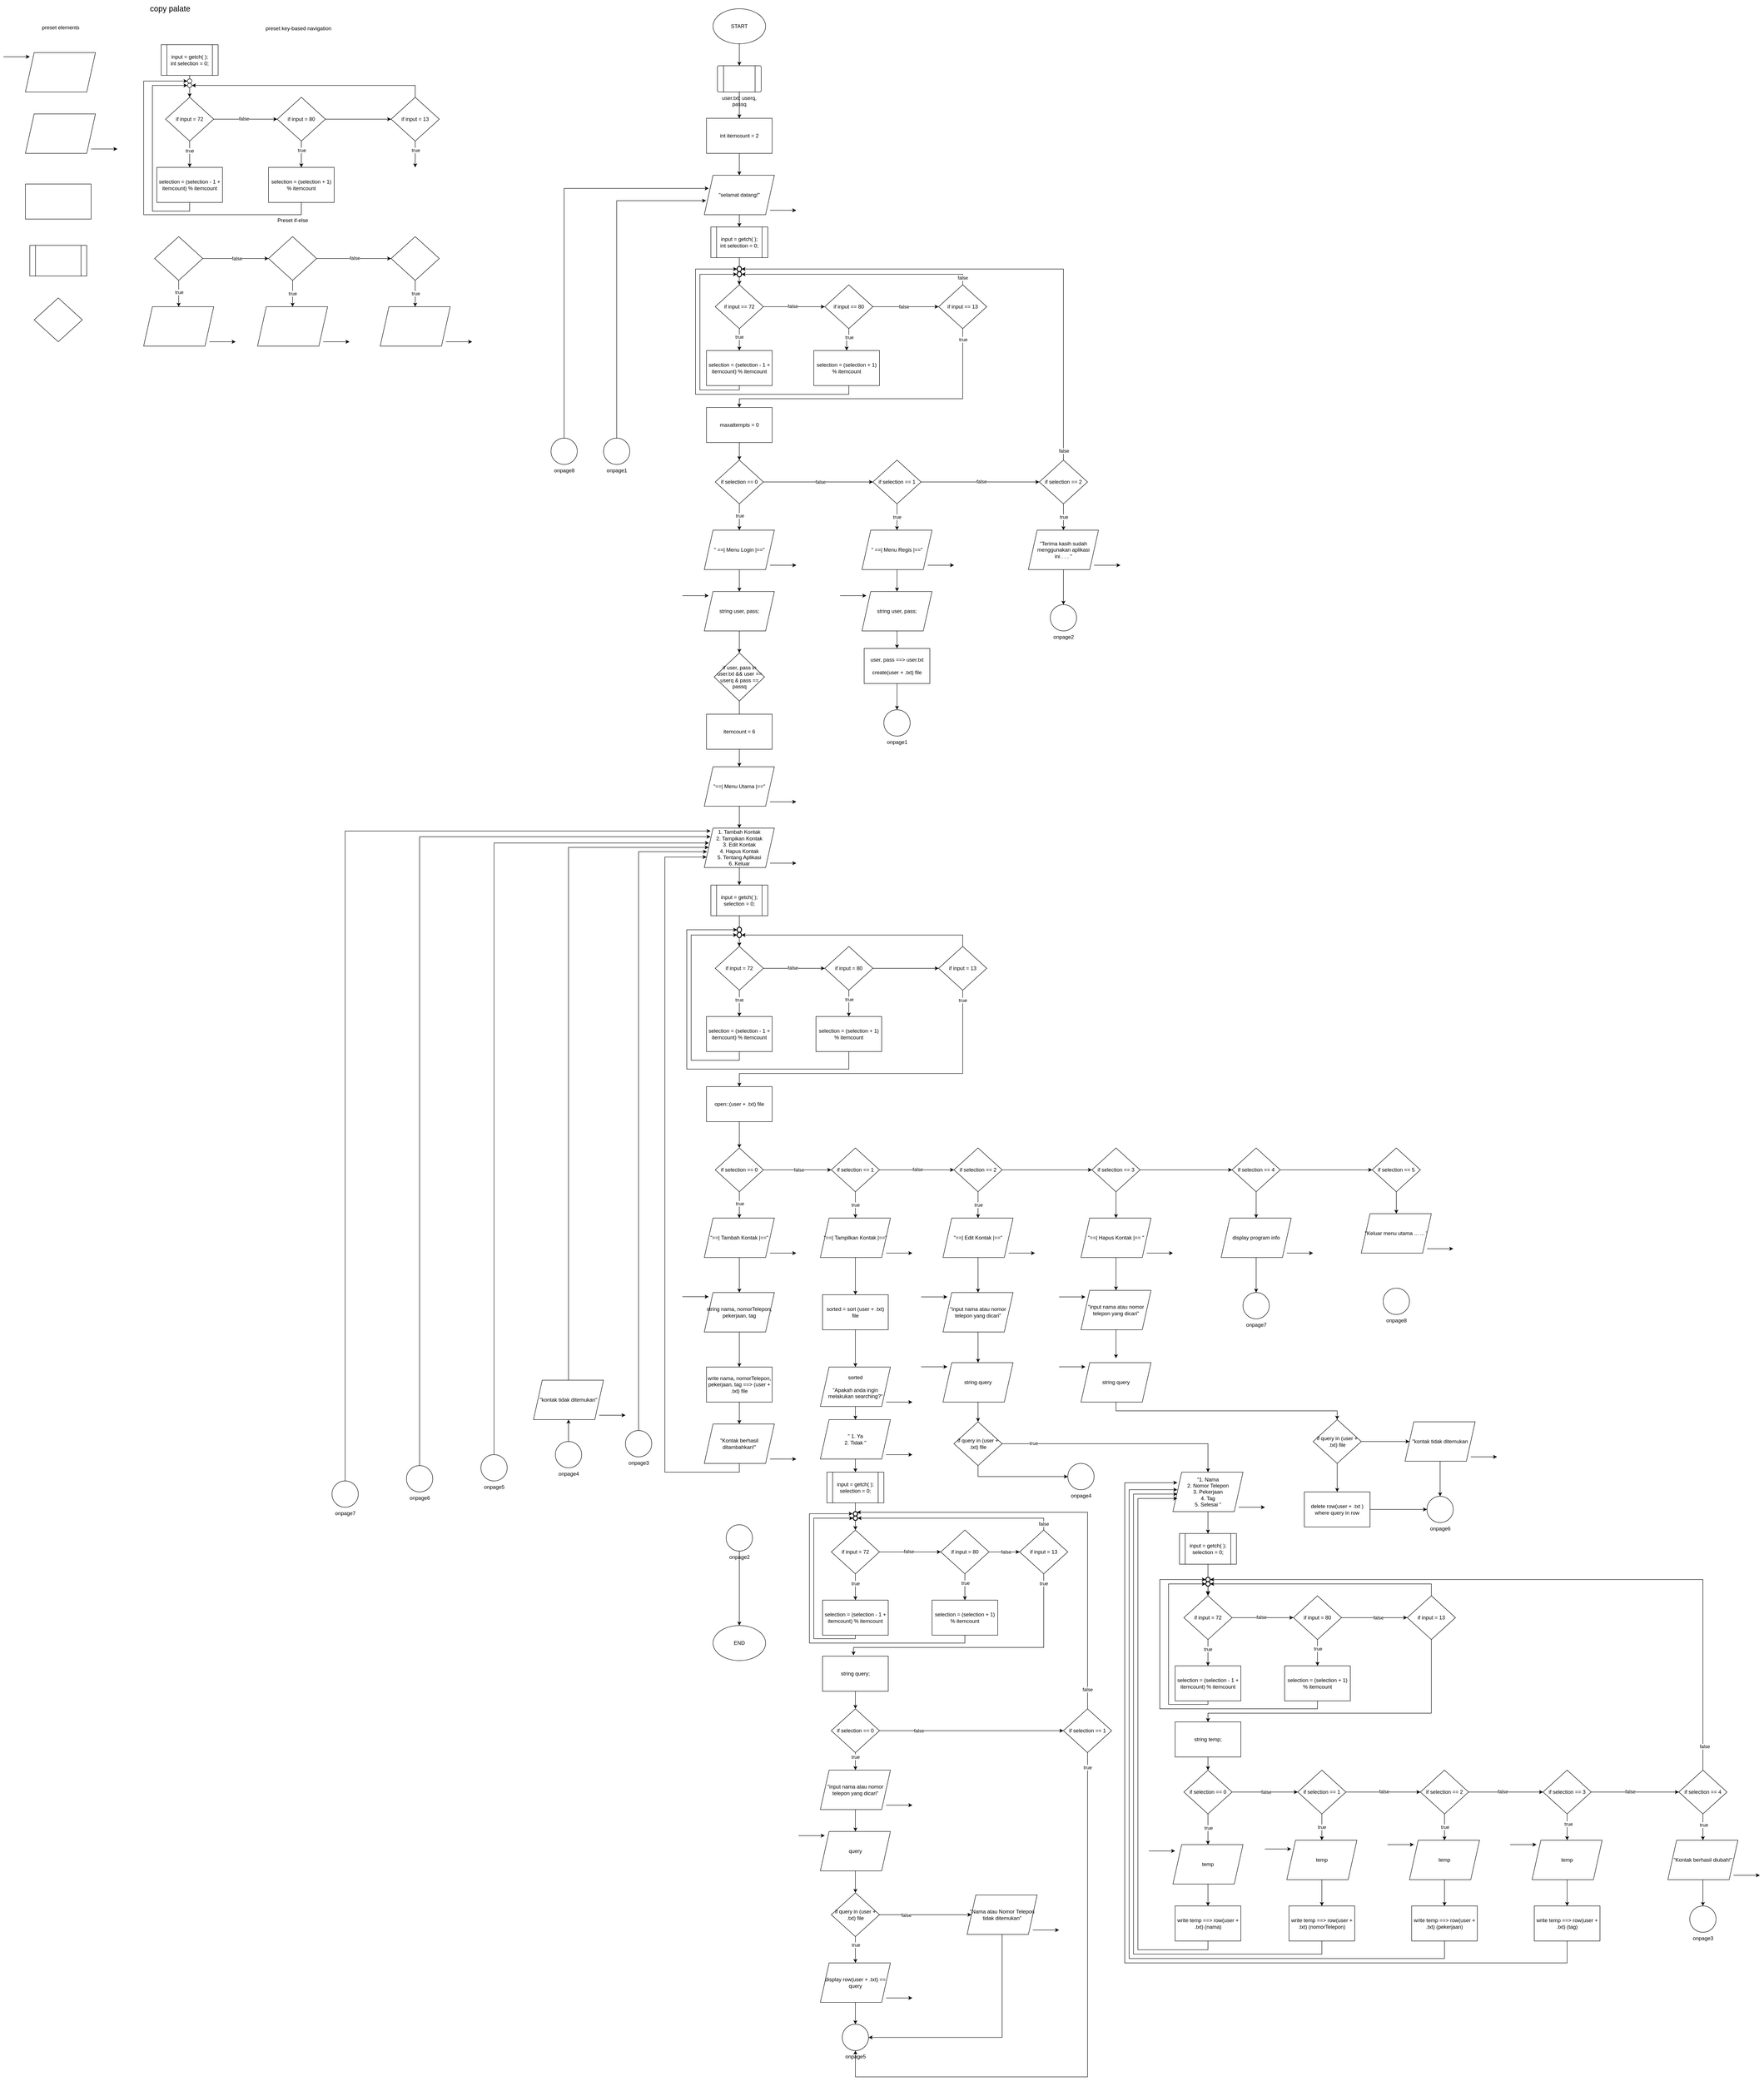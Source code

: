 <mxfile version="24.4.8" type="device">
  <diagram name="Page-1" id="7QLFmEgL98O8aWaPkZ1x">
    <mxGraphModel dx="8900" dy="2535" grid="1" gridSize="10" guides="1" tooltips="1" connect="1" arrows="1" fold="1" page="1" pageScale="1" pageWidth="3300" pageHeight="4681" math="0" shadow="0">
      <root>
        <mxCell id="0" />
        <mxCell id="1" parent="0" />
        <mxCell id="mqiTJLk1EOBRHocGXRKF-89" style="edgeStyle=orthogonalEdgeStyle;rounded=0;orthogonalLoop=1;jettySize=auto;html=1;exitX=0.5;exitY=1;exitDx=0;exitDy=0;entryX=0.5;entryY=0;entryDx=0;entryDy=0;" edge="1" parent="1" source="mqiTJLk1EOBRHocGXRKF-1" target="mqiTJLk1EOBRHocGXRKF-88">
          <mxGeometry relative="1" as="geometry" />
        </mxCell>
        <mxCell id="mqiTJLk1EOBRHocGXRKF-1" value="START" style="ellipse;whiteSpace=wrap;html=1;" vertex="1" parent="1">
          <mxGeometry x="520" y="30" width="120" height="80" as="geometry" />
        </mxCell>
        <mxCell id="mqiTJLk1EOBRHocGXRKF-196" style="edgeStyle=orthogonalEdgeStyle;rounded=0;orthogonalLoop=1;jettySize=auto;html=1;exitX=0.5;exitY=1;exitDx=0;exitDy=0;entryX=0.5;entryY=0;entryDx=0;entryDy=0;" edge="1" parent="1" source="mqiTJLk1EOBRHocGXRKF-88" target="mqiTJLk1EOBRHocGXRKF-195">
          <mxGeometry relative="1" as="geometry" />
        </mxCell>
        <mxCell id="mqiTJLk1EOBRHocGXRKF-88" value="user.txt: userq, passq" style="verticalLabelPosition=bottom;verticalAlign=top;html=1;shape=process;whiteSpace=wrap;rounded=1;size=0.14;arcSize=6;" vertex="1" parent="1">
          <mxGeometry x="530" y="160" width="100" height="60" as="geometry" />
        </mxCell>
        <mxCell id="mqiTJLk1EOBRHocGXRKF-197" style="edgeStyle=orthogonalEdgeStyle;rounded=0;orthogonalLoop=1;jettySize=auto;html=1;exitX=0.5;exitY=1;exitDx=0;exitDy=0;entryX=0.5;entryY=0;entryDx=0;entryDy=0;" edge="1" parent="1" source="mqiTJLk1EOBRHocGXRKF-195">
          <mxGeometry relative="1" as="geometry">
            <mxPoint x="580" y="410" as="targetPoint" />
          </mxGeometry>
        </mxCell>
        <mxCell id="mqiTJLk1EOBRHocGXRKF-195" value="int itemcount = 2" style="rounded=0;whiteSpace=wrap;html=1;" vertex="1" parent="1">
          <mxGeometry x="505" y="280" width="150" height="80" as="geometry" />
        </mxCell>
        <mxCell id="mqiTJLk1EOBRHocGXRKF-217" style="edgeStyle=orthogonalEdgeStyle;rounded=0;orthogonalLoop=1;jettySize=auto;html=1;exitX=0.5;exitY=1;exitDx=0;exitDy=0;entryX=0.5;entryY=0;entryDx=0;entryDy=0;" edge="1" parent="1" target="mqiTJLk1EOBRHocGXRKF-200">
          <mxGeometry relative="1" as="geometry">
            <mxPoint x="580" y="500" as="sourcePoint" />
          </mxGeometry>
        </mxCell>
        <mxCell id="mqiTJLk1EOBRHocGXRKF-286" value="" style="group" vertex="1" connectable="0" parent="1">
          <mxGeometry x="-780" y="550" width="1015" height="432" as="geometry" />
        </mxCell>
        <mxCell id="mqiTJLk1EOBRHocGXRKF-287" value="" style="group" vertex="1" connectable="0" parent="mqiTJLk1EOBRHocGXRKF-286">
          <mxGeometry y="160" width="210" height="90" as="geometry" />
        </mxCell>
        <mxCell id="mqiTJLk1EOBRHocGXRKF-288" value="" style="shape=parallelogram;perimeter=parallelogramPerimeter;whiteSpace=wrap;html=1;fixedSize=1;movable=1;resizable=1;rotatable=1;deletable=1;editable=1;locked=0;connectable=1;" vertex="1" parent="mqiTJLk1EOBRHocGXRKF-287">
          <mxGeometry width="160" height="90" as="geometry" />
        </mxCell>
        <mxCell id="mqiTJLk1EOBRHocGXRKF-289" value="" style="endArrow=classic;html=1;rounded=0;movable=1;resizable=1;rotatable=1;deletable=1;editable=1;locked=0;connectable=1;" edge="1" parent="mqiTJLk1EOBRHocGXRKF-287">
          <mxGeometry width="50" height="50" relative="1" as="geometry">
            <mxPoint x="150" y="80" as="sourcePoint" />
            <mxPoint x="210" y="80" as="targetPoint" />
          </mxGeometry>
        </mxCell>
        <mxCell id="mqiTJLk1EOBRHocGXRKF-290" value="" style="group" vertex="1" connectable="0" parent="mqiTJLk1EOBRHocGXRKF-286">
          <mxGeometry x="540" y="160" width="210" height="90" as="geometry" />
        </mxCell>
        <mxCell id="mqiTJLk1EOBRHocGXRKF-291" value="" style="shape=parallelogram;perimeter=parallelogramPerimeter;whiteSpace=wrap;html=1;fixedSize=1;movable=1;resizable=1;rotatable=1;deletable=1;editable=1;locked=0;connectable=1;" vertex="1" parent="mqiTJLk1EOBRHocGXRKF-290">
          <mxGeometry width="160" height="90" as="geometry" />
        </mxCell>
        <mxCell id="mqiTJLk1EOBRHocGXRKF-292" value="" style="endArrow=classic;html=1;rounded=0;movable=1;resizable=1;rotatable=1;deletable=1;editable=1;locked=0;connectable=1;" edge="1" parent="mqiTJLk1EOBRHocGXRKF-290">
          <mxGeometry width="50" height="50" relative="1" as="geometry">
            <mxPoint x="150" y="80" as="sourcePoint" />
            <mxPoint x="210" y="80" as="targetPoint" />
          </mxGeometry>
        </mxCell>
        <mxCell id="mqiTJLk1EOBRHocGXRKF-293" value="" style="group" vertex="1" connectable="0" parent="mqiTJLk1EOBRHocGXRKF-286">
          <mxGeometry x="25" width="990" height="432" as="geometry" />
        </mxCell>
        <mxCell id="mqiTJLk1EOBRHocGXRKF-294" style="edgeStyle=orthogonalEdgeStyle;rounded=0;orthogonalLoop=1;jettySize=auto;html=1;exitX=1;exitY=0.5;exitDx=0;exitDy=0;entryX=0;entryY=0.5;entryDx=0;entryDy=0;" edge="1" parent="mqiTJLk1EOBRHocGXRKF-293" source="mqiTJLk1EOBRHocGXRKF-296" target="mqiTJLk1EOBRHocGXRKF-301">
          <mxGeometry relative="1" as="geometry" />
        </mxCell>
        <mxCell id="mqiTJLk1EOBRHocGXRKF-295" value="false" style="edgeLabel;html=1;align=center;verticalAlign=middle;resizable=0;points=[];" vertex="1" connectable="0" parent="mqiTJLk1EOBRHocGXRKF-294">
          <mxGeometry x="0.038" relative="1" as="geometry">
            <mxPoint as="offset" />
          </mxGeometry>
        </mxCell>
        <mxCell id="mqiTJLk1EOBRHocGXRKF-296" value="" style="rhombus;whiteSpace=wrap;html=1;" vertex="1" parent="mqiTJLk1EOBRHocGXRKF-293">
          <mxGeometry width="110" height="100" as="geometry" />
        </mxCell>
        <mxCell id="mqiTJLk1EOBRHocGXRKF-297" style="edgeStyle=orthogonalEdgeStyle;rounded=0;orthogonalLoop=1;jettySize=auto;html=1;exitX=0.5;exitY=1;exitDx=0;exitDy=0;entryX=0.5;entryY=0;entryDx=0;entryDy=0;" edge="1" parent="mqiTJLk1EOBRHocGXRKF-293" source="mqiTJLk1EOBRHocGXRKF-301" target="mqiTJLk1EOBRHocGXRKF-304">
          <mxGeometry relative="1" as="geometry" />
        </mxCell>
        <mxCell id="mqiTJLk1EOBRHocGXRKF-298" value="true" style="edgeLabel;html=1;align=center;verticalAlign=middle;resizable=0;points=[];" vertex="1" connectable="0" parent="mqiTJLk1EOBRHocGXRKF-297">
          <mxGeometry x="-0.017" relative="1" as="geometry">
            <mxPoint as="offset" />
          </mxGeometry>
        </mxCell>
        <mxCell id="mqiTJLk1EOBRHocGXRKF-299" style="edgeStyle=orthogonalEdgeStyle;rounded=0;orthogonalLoop=1;jettySize=auto;html=1;exitX=1;exitY=0.5;exitDx=0;exitDy=0;entryX=0;entryY=0.5;entryDx=0;entryDy=0;" edge="1" parent="mqiTJLk1EOBRHocGXRKF-293" source="mqiTJLk1EOBRHocGXRKF-301" target="mqiTJLk1EOBRHocGXRKF-302">
          <mxGeometry relative="1" as="geometry" />
        </mxCell>
        <mxCell id="mqiTJLk1EOBRHocGXRKF-300" value="false" style="edgeLabel;html=1;align=center;verticalAlign=middle;resizable=0;points=[];" vertex="1" connectable="0" parent="mqiTJLk1EOBRHocGXRKF-299">
          <mxGeometry x="0.024" y="1" relative="1" as="geometry">
            <mxPoint as="offset" />
          </mxGeometry>
        </mxCell>
        <mxCell id="mqiTJLk1EOBRHocGXRKF-301" value="" style="rhombus;whiteSpace=wrap;html=1;" vertex="1" parent="mqiTJLk1EOBRHocGXRKF-293">
          <mxGeometry x="260" width="110" height="100" as="geometry" />
        </mxCell>
        <mxCell id="mqiTJLk1EOBRHocGXRKF-302" value="" style="rhombus;whiteSpace=wrap;html=1;" vertex="1" parent="mqiTJLk1EOBRHocGXRKF-293">
          <mxGeometry x="540" width="110" height="100" as="geometry" />
        </mxCell>
        <mxCell id="mqiTJLk1EOBRHocGXRKF-303" value="" style="group" vertex="1" connectable="0" parent="mqiTJLk1EOBRHocGXRKF-293">
          <mxGeometry x="235" y="160" width="210" height="90" as="geometry" />
        </mxCell>
        <mxCell id="mqiTJLk1EOBRHocGXRKF-304" value="" style="shape=parallelogram;perimeter=parallelogramPerimeter;whiteSpace=wrap;html=1;fixedSize=1;movable=1;resizable=1;rotatable=1;deletable=1;editable=1;locked=0;connectable=1;" vertex="1" parent="mqiTJLk1EOBRHocGXRKF-303">
          <mxGeometry width="160" height="90" as="geometry" />
        </mxCell>
        <mxCell id="mqiTJLk1EOBRHocGXRKF-305" value="" style="endArrow=classic;html=1;rounded=0;movable=1;resizable=1;rotatable=1;deletable=1;editable=1;locked=0;connectable=1;" edge="1" parent="mqiTJLk1EOBRHocGXRKF-303">
          <mxGeometry width="50" height="50" relative="1" as="geometry">
            <mxPoint x="150" y="80" as="sourcePoint" />
            <mxPoint x="210" y="80" as="targetPoint" />
          </mxGeometry>
        </mxCell>
        <mxCell id="mqiTJLk1EOBRHocGXRKF-306" style="edgeStyle=orthogonalEdgeStyle;rounded=0;orthogonalLoop=1;jettySize=auto;html=1;exitX=0.5;exitY=1;exitDx=0;exitDy=0;" edge="1" parent="mqiTJLk1EOBRHocGXRKF-286" source="mqiTJLk1EOBRHocGXRKF-296" target="mqiTJLk1EOBRHocGXRKF-288">
          <mxGeometry relative="1" as="geometry" />
        </mxCell>
        <mxCell id="mqiTJLk1EOBRHocGXRKF-307" value="true" style="edgeLabel;html=1;align=center;verticalAlign=middle;resizable=0;points=[];" vertex="1" connectable="0" parent="mqiTJLk1EOBRHocGXRKF-306">
          <mxGeometry x="-0.1" y="1" relative="1" as="geometry">
            <mxPoint as="offset" />
          </mxGeometry>
        </mxCell>
        <mxCell id="mqiTJLk1EOBRHocGXRKF-308" style="edgeStyle=orthogonalEdgeStyle;rounded=0;orthogonalLoop=1;jettySize=auto;html=1;exitX=0.5;exitY=1;exitDx=0;exitDy=0;" edge="1" parent="mqiTJLk1EOBRHocGXRKF-286" source="mqiTJLk1EOBRHocGXRKF-302" target="mqiTJLk1EOBRHocGXRKF-291">
          <mxGeometry relative="1" as="geometry" />
        </mxCell>
        <mxCell id="mqiTJLk1EOBRHocGXRKF-309" value="true" style="edgeLabel;html=1;align=center;verticalAlign=middle;resizable=0;points=[];" vertex="1" connectable="0" parent="mqiTJLk1EOBRHocGXRKF-308">
          <mxGeometry x="-0.017" y="1" relative="1" as="geometry">
            <mxPoint as="offset" />
          </mxGeometry>
        </mxCell>
        <mxCell id="mqiTJLk1EOBRHocGXRKF-310" value="" style="group" vertex="1" connectable="0" parent="1">
          <mxGeometry x="450" y="1360" width="210" height="90" as="geometry" />
        </mxCell>
        <mxCell id="mqiTJLk1EOBRHocGXRKF-311" value="string user, pass;" style="shape=parallelogram;perimeter=parallelogramPerimeter;whiteSpace=wrap;html=1;fixedSize=1;movable=1;resizable=1;rotatable=1;deletable=1;editable=1;locked=0;connectable=1;" vertex="1" parent="mqiTJLk1EOBRHocGXRKF-310">
          <mxGeometry x="50" width="160" height="90" as="geometry" />
        </mxCell>
        <mxCell id="mqiTJLk1EOBRHocGXRKF-312" value="" style="endArrow=classic;html=1;rounded=0;movable=0;resizable=0;rotatable=0;deletable=0;editable=0;locked=1;connectable=0;" edge="1" parent="mqiTJLk1EOBRHocGXRKF-310">
          <mxGeometry width="50" height="50" relative="1" as="geometry">
            <mxPoint y="9.5" as="sourcePoint" />
            <mxPoint x="60" y="9.5" as="targetPoint" />
          </mxGeometry>
        </mxCell>
        <mxCell id="mqiTJLk1EOBRHocGXRKF-353" style="edgeStyle=orthogonalEdgeStyle;rounded=0;orthogonalLoop=1;jettySize=auto;html=1;exitX=0.5;exitY=1;exitDx=0;exitDy=0;" edge="1" parent="1" source="mqiTJLk1EOBRHocGXRKF-314" target="mqiTJLk1EOBRHocGXRKF-351">
          <mxGeometry relative="1" as="geometry" />
        </mxCell>
        <mxCell id="mqiTJLk1EOBRHocGXRKF-314" value="if user, pass in user.txt &amp;amp;&amp;amp; user == userq &amp;amp; pass == passq" style="rhombus;whiteSpace=wrap;html=1;" vertex="1" parent="1">
          <mxGeometry x="522.5" y="1500" width="115" height="110" as="geometry" />
        </mxCell>
        <mxCell id="mqiTJLk1EOBRHocGXRKF-242" value="" style="group" vertex="1" connectable="0" parent="1">
          <mxGeometry x="1240" y="1220" width="210" height="90" as="geometry" />
        </mxCell>
        <mxCell id="mqiTJLk1EOBRHocGXRKF-243" value="&lt;div&gt;&quot;Terima kasih sudah menggunakan aplikasi&lt;/div&gt;&lt;div&gt;ini . . . &quot;&lt;br&gt;&lt;/div&gt;" style="shape=parallelogram;perimeter=parallelogramPerimeter;whiteSpace=wrap;html=1;fixedSize=1;movable=1;resizable=1;rotatable=1;deletable=1;editable=1;locked=0;connectable=1;" vertex="1" parent="mqiTJLk1EOBRHocGXRKF-242">
          <mxGeometry width="160" height="90" as="geometry" />
        </mxCell>
        <mxCell id="mqiTJLk1EOBRHocGXRKF-244" value="" style="endArrow=classic;html=1;rounded=0;movable=1;resizable=1;rotatable=1;deletable=1;editable=1;locked=0;connectable=1;" edge="1" parent="mqiTJLk1EOBRHocGXRKF-242">
          <mxGeometry width="50" height="50" relative="1" as="geometry">
            <mxPoint x="150" y="80" as="sourcePoint" />
            <mxPoint x="210" y="80" as="targetPoint" />
          </mxGeometry>
        </mxCell>
        <mxCell id="mqiTJLk1EOBRHocGXRKF-245" style="edgeStyle=orthogonalEdgeStyle;rounded=0;orthogonalLoop=1;jettySize=auto;html=1;exitX=0.5;exitY=1;exitDx=0;exitDy=0;" edge="1" parent="1" source="mqiTJLk1EOBRHocGXRKF-238" target="mqiTJLk1EOBRHocGXRKF-243">
          <mxGeometry relative="1" as="geometry" />
        </mxCell>
        <mxCell id="mqiTJLk1EOBRHocGXRKF-254" value="true" style="edgeLabel;html=1;align=center;verticalAlign=middle;resizable=0;points=[];" vertex="1" connectable="0" parent="mqiTJLk1EOBRHocGXRKF-245">
          <mxGeometry x="-0.017" y="1" relative="1" as="geometry">
            <mxPoint as="offset" />
          </mxGeometry>
        </mxCell>
        <mxCell id="mqiTJLk1EOBRHocGXRKF-248" style="edgeStyle=orthogonalEdgeStyle;rounded=0;orthogonalLoop=1;jettySize=auto;html=1;exitX=1;exitY=0.5;exitDx=0;exitDy=0;entryX=0;entryY=0.5;entryDx=0;entryDy=0;" edge="1" parent="1" source="mqiTJLk1EOBRHocGXRKF-221" target="mqiTJLk1EOBRHocGXRKF-237">
          <mxGeometry relative="1" as="geometry" />
        </mxCell>
        <mxCell id="mqiTJLk1EOBRHocGXRKF-251" value="false" style="edgeLabel;html=1;align=center;verticalAlign=middle;resizable=0;points=[];" vertex="1" connectable="0" parent="mqiTJLk1EOBRHocGXRKF-248">
          <mxGeometry x="0.038" relative="1" as="geometry">
            <mxPoint as="offset" />
          </mxGeometry>
        </mxCell>
        <mxCell id="mqiTJLk1EOBRHocGXRKF-221" value="if selection == 0" style="rhombus;whiteSpace=wrap;html=1;" vertex="1" parent="1">
          <mxGeometry x="525" y="1060" width="110" height="100" as="geometry" />
        </mxCell>
        <mxCell id="mqiTJLk1EOBRHocGXRKF-247" style="edgeStyle=orthogonalEdgeStyle;rounded=0;orthogonalLoop=1;jettySize=auto;html=1;exitX=0.5;exitY=1;exitDx=0;exitDy=0;entryX=0.5;entryY=0;entryDx=0;entryDy=0;" edge="1" parent="1" source="mqiTJLk1EOBRHocGXRKF-237" target="mqiTJLk1EOBRHocGXRKF-240">
          <mxGeometry relative="1" as="geometry" />
        </mxCell>
        <mxCell id="mqiTJLk1EOBRHocGXRKF-253" value="true" style="edgeLabel;html=1;align=center;verticalAlign=middle;resizable=0;points=[];" vertex="1" connectable="0" parent="mqiTJLk1EOBRHocGXRKF-247">
          <mxGeometry x="-0.017" relative="1" as="geometry">
            <mxPoint as="offset" />
          </mxGeometry>
        </mxCell>
        <mxCell id="mqiTJLk1EOBRHocGXRKF-249" style="edgeStyle=orthogonalEdgeStyle;rounded=0;orthogonalLoop=1;jettySize=auto;html=1;exitX=1;exitY=0.5;exitDx=0;exitDy=0;entryX=0;entryY=0.5;entryDx=0;entryDy=0;" edge="1" parent="1" source="mqiTJLk1EOBRHocGXRKF-237" target="mqiTJLk1EOBRHocGXRKF-238">
          <mxGeometry relative="1" as="geometry" />
        </mxCell>
        <mxCell id="mqiTJLk1EOBRHocGXRKF-255" value="false" style="edgeLabel;html=1;align=center;verticalAlign=middle;resizable=0;points=[];" vertex="1" connectable="0" parent="mqiTJLk1EOBRHocGXRKF-249">
          <mxGeometry x="0.024" y="1" relative="1" as="geometry">
            <mxPoint as="offset" />
          </mxGeometry>
        </mxCell>
        <mxCell id="mqiTJLk1EOBRHocGXRKF-237" value="if selection == 1" style="rhombus;whiteSpace=wrap;html=1;" vertex="1" parent="1">
          <mxGeometry x="885" y="1060" width="110" height="100" as="geometry" />
        </mxCell>
        <mxCell id="mqiTJLk1EOBRHocGXRKF-238" value="if selection == 2" style="rhombus;whiteSpace=wrap;html=1;" vertex="1" parent="1">
          <mxGeometry x="1265" y="1060" width="110" height="100" as="geometry" />
        </mxCell>
        <mxCell id="mqiTJLk1EOBRHocGXRKF-239" value="" style="group" vertex="1" connectable="0" parent="1">
          <mxGeometry x="860" y="1220" width="210" height="90" as="geometry" />
        </mxCell>
        <mxCell id="mqiTJLk1EOBRHocGXRKF-240" value="&quot; ==| Menu Regis |==&quot;" style="shape=parallelogram;perimeter=parallelogramPerimeter;whiteSpace=wrap;html=1;fixedSize=1;movable=1;resizable=1;rotatable=1;deletable=1;editable=1;locked=0;connectable=1;" vertex="1" parent="mqiTJLk1EOBRHocGXRKF-239">
          <mxGeometry width="160" height="90" as="geometry" />
        </mxCell>
        <mxCell id="mqiTJLk1EOBRHocGXRKF-241" value="" style="endArrow=classic;html=1;rounded=0;movable=1;resizable=1;rotatable=1;deletable=1;editable=1;locked=0;connectable=1;" edge="1" parent="mqiTJLk1EOBRHocGXRKF-239">
          <mxGeometry width="50" height="50" relative="1" as="geometry">
            <mxPoint x="150" y="80" as="sourcePoint" />
            <mxPoint x="210" y="80" as="targetPoint" />
          </mxGeometry>
        </mxCell>
        <mxCell id="mqiTJLk1EOBRHocGXRKF-246" style="edgeStyle=orthogonalEdgeStyle;rounded=0;orthogonalLoop=1;jettySize=auto;html=1;exitX=0.5;exitY=1;exitDx=0;exitDy=0;" edge="1" parent="1" source="mqiTJLk1EOBRHocGXRKF-221" target="mqiTJLk1EOBRHocGXRKF-235">
          <mxGeometry relative="1" as="geometry" />
        </mxCell>
        <mxCell id="mqiTJLk1EOBRHocGXRKF-250" value="true" style="edgeLabel;html=1;align=center;verticalAlign=middle;resizable=0;points=[];" vertex="1" connectable="0" parent="mqiTJLk1EOBRHocGXRKF-246">
          <mxGeometry x="-0.1" y="1" relative="1" as="geometry">
            <mxPoint as="offset" />
          </mxGeometry>
        </mxCell>
        <mxCell id="mqiTJLk1EOBRHocGXRKF-340" style="edgeStyle=orthogonalEdgeStyle;rounded=0;orthogonalLoop=1;jettySize=auto;html=1;exitX=0.5;exitY=1;exitDx=0;exitDy=0;entryX=0.5;entryY=0;entryDx=0;entryDy=0;" edge="1" parent="1" source="mqiTJLk1EOBRHocGXRKF-235" target="mqiTJLk1EOBRHocGXRKF-311">
          <mxGeometry relative="1" as="geometry" />
        </mxCell>
        <mxCell id="mqiTJLk1EOBRHocGXRKF-235" value="&quot; ==| Menu Login |==&quot;" style="shape=parallelogram;perimeter=parallelogramPerimeter;whiteSpace=wrap;html=1;fixedSize=1;movable=1;resizable=1;rotatable=1;deletable=1;editable=1;locked=0;connectable=1;" vertex="1" parent="1">
          <mxGeometry x="500" y="1220" width="160" height="90" as="geometry" />
        </mxCell>
        <mxCell id="mqiTJLk1EOBRHocGXRKF-236" value="" style="endArrow=classic;html=1;rounded=0;movable=1;resizable=1;rotatable=1;deletable=1;editable=1;locked=0;connectable=1;" edge="1" parent="1">
          <mxGeometry width="50" height="50" relative="1" as="geometry">
            <mxPoint x="650" y="1300" as="sourcePoint" />
            <mxPoint x="710" y="1300" as="targetPoint" />
          </mxGeometry>
        </mxCell>
        <mxCell id="mqiTJLk1EOBRHocGXRKF-708" style="edgeStyle=orthogonalEdgeStyle;rounded=0;orthogonalLoop=1;jettySize=auto;html=1;exitX=0.5;exitY=1;exitDx=0;exitDy=0;entryX=0.5;entryY=0;entryDx=0;entryDy=0;" edge="1" parent="1" source="mqiTJLk1EOBRHocGXRKF-339" target="mqiTJLk1EOBRHocGXRKF-221">
          <mxGeometry relative="1" as="geometry" />
        </mxCell>
        <mxCell id="mqiTJLk1EOBRHocGXRKF-339" value="maxattempts = 0" style="rounded=0;whiteSpace=wrap;html=1;" vertex="1" parent="1">
          <mxGeometry x="505" y="940" width="150" height="80" as="geometry" />
        </mxCell>
        <mxCell id="mqiTJLk1EOBRHocGXRKF-341" style="edgeStyle=orthogonalEdgeStyle;rounded=0;orthogonalLoop=1;jettySize=auto;html=1;exitX=0.5;exitY=1;exitDx=0;exitDy=0;entryX=0.5;entryY=0;entryDx=0;entryDy=0;" edge="1" parent="1" source="mqiTJLk1EOBRHocGXRKF-311" target="mqiTJLk1EOBRHocGXRKF-314">
          <mxGeometry relative="1" as="geometry" />
        </mxCell>
        <mxCell id="mqiTJLk1EOBRHocGXRKF-348" value="&lt;div&gt;preset elements&lt;/div&gt;" style="text;html=1;align=center;verticalAlign=middle;resizable=0;points=[];autosize=1;strokeColor=none;fillColor=none;" vertex="1" parent="1">
          <mxGeometry x="-1025" y="58" width="110" height="30" as="geometry" />
        </mxCell>
        <mxCell id="mqiTJLk1EOBRHocGXRKF-349" value="&lt;font style=&quot;font-size: 18px;&quot;&gt;copy palate&lt;/font&gt;" style="text;html=1;align=center;verticalAlign=middle;resizable=0;points=[];autosize=1;strokeColor=none;fillColor=none;" vertex="1" parent="1">
          <mxGeometry x="-780" y="10" width="120" height="40" as="geometry" />
        </mxCell>
        <mxCell id="mqiTJLk1EOBRHocGXRKF-372" style="edgeStyle=orthogonalEdgeStyle;rounded=0;orthogonalLoop=1;jettySize=auto;html=1;exitX=0.5;exitY=1;exitDx=0;exitDy=0;entryX=0.5;entryY=0;entryDx=0;entryDy=0;" edge="1" parent="1" source="mqiTJLk1EOBRHocGXRKF-351" target="mqiTJLk1EOBRHocGXRKF-370">
          <mxGeometry relative="1" as="geometry" />
        </mxCell>
        <mxCell id="mqiTJLk1EOBRHocGXRKF-351" value="&quot;==| Menu Utama |==&quot;" style="shape=parallelogram;perimeter=parallelogramPerimeter;whiteSpace=wrap;html=1;fixedSize=1;movable=1;resizable=1;rotatable=1;deletable=1;editable=1;locked=0;connectable=1;" vertex="1" parent="1">
          <mxGeometry x="500" y="1760" width="160" height="90" as="geometry" />
        </mxCell>
        <mxCell id="mqiTJLk1EOBRHocGXRKF-352" value="" style="endArrow=classic;html=1;rounded=0;movable=1;resizable=1;rotatable=1;deletable=1;editable=1;locked=0;connectable=1;" edge="1" parent="1">
          <mxGeometry width="50" height="50" relative="1" as="geometry">
            <mxPoint x="650" y="1840" as="sourcePoint" />
            <mxPoint x="710" y="1840" as="targetPoint" />
          </mxGeometry>
        </mxCell>
        <mxCell id="mqiTJLk1EOBRHocGXRKF-354" value="" style="group" vertex="1" connectable="0" parent="1">
          <mxGeometry x="810" y="1360" width="210" height="90" as="geometry" />
        </mxCell>
        <mxCell id="mqiTJLk1EOBRHocGXRKF-355" value="string user, pass;" style="shape=parallelogram;perimeter=parallelogramPerimeter;whiteSpace=wrap;html=1;fixedSize=1;movable=1;resizable=1;rotatable=1;deletable=1;editable=1;locked=0;connectable=1;" vertex="1" parent="mqiTJLk1EOBRHocGXRKF-354">
          <mxGeometry x="50" width="160" height="90" as="geometry" />
        </mxCell>
        <mxCell id="mqiTJLk1EOBRHocGXRKF-356" value="" style="endArrow=classic;html=1;rounded=0;movable=0;resizable=0;rotatable=0;deletable=0;editable=0;locked=1;connectable=0;" edge="1" parent="mqiTJLk1EOBRHocGXRKF-354">
          <mxGeometry width="50" height="50" relative="1" as="geometry">
            <mxPoint y="9.5" as="sourcePoint" />
            <mxPoint x="60" y="9.5" as="targetPoint" />
          </mxGeometry>
        </mxCell>
        <mxCell id="mqiTJLk1EOBRHocGXRKF-357" style="edgeStyle=orthogonalEdgeStyle;rounded=0;orthogonalLoop=1;jettySize=auto;html=1;exitX=0.5;exitY=1;exitDx=0;exitDy=0;" edge="1" parent="1" source="mqiTJLk1EOBRHocGXRKF-240" target="mqiTJLk1EOBRHocGXRKF-355">
          <mxGeometry relative="1" as="geometry" />
        </mxCell>
        <mxCell id="mqiTJLk1EOBRHocGXRKF-358" value="&lt;div&gt;user, pass ==&amp;gt; user.txt&lt;/div&gt;&lt;div&gt;&lt;br&gt;&lt;/div&gt;&lt;div&gt;create(user + .txt) file&lt;br&gt;&lt;/div&gt;" style="rounded=0;whiteSpace=wrap;html=1;" vertex="1" parent="1">
          <mxGeometry x="865" y="1490" width="150" height="80" as="geometry" />
        </mxCell>
        <mxCell id="mqiTJLk1EOBRHocGXRKF-359" style="edgeStyle=orthogonalEdgeStyle;rounded=0;orthogonalLoop=1;jettySize=auto;html=1;exitX=0.5;exitY=1;exitDx=0;exitDy=0;" edge="1" parent="1" source="mqiTJLk1EOBRHocGXRKF-355" target="mqiTJLk1EOBRHocGXRKF-358">
          <mxGeometry relative="1" as="geometry" />
        </mxCell>
        <mxCell id="mqiTJLk1EOBRHocGXRKF-360" value="onpage1" style="verticalLabelPosition=bottom;verticalAlign=top;html=1;shape=mxgraph.flowchart.on-page_reference;" vertex="1" parent="1">
          <mxGeometry x="910" y="1630" width="60" height="60" as="geometry" />
        </mxCell>
        <mxCell id="mqiTJLk1EOBRHocGXRKF-361" style="edgeStyle=orthogonalEdgeStyle;rounded=0;orthogonalLoop=1;jettySize=auto;html=1;exitX=0.5;exitY=1;exitDx=0;exitDy=0;entryX=0.5;entryY=0;entryDx=0;entryDy=0;entryPerimeter=0;" edge="1" parent="1" source="mqiTJLk1EOBRHocGXRKF-358" target="mqiTJLk1EOBRHocGXRKF-360">
          <mxGeometry relative="1" as="geometry" />
        </mxCell>
        <mxCell id="mqiTJLk1EOBRHocGXRKF-363" style="edgeStyle=orthogonalEdgeStyle;rounded=0;orthogonalLoop=1;jettySize=auto;html=1;exitX=0.5;exitY=0;exitDx=0;exitDy=0;exitPerimeter=0;entryX=0.025;entryY=0.644;entryDx=0;entryDy=0;entryPerimeter=0;" edge="1" parent="1" source="mqiTJLk1EOBRHocGXRKF-362" target="mqiTJLk1EOBRHocGXRKF-807">
          <mxGeometry relative="1" as="geometry">
            <mxPoint x="514.72" y="440.33" as="targetPoint" />
            <Array as="points">
              <mxPoint x="300" y="468" />
            </Array>
          </mxGeometry>
        </mxCell>
        <mxCell id="mqiTJLk1EOBRHocGXRKF-362" value="onpage1" style="verticalLabelPosition=bottom;verticalAlign=top;html=1;shape=mxgraph.flowchart.on-page_reference;" vertex="1" parent="1">
          <mxGeometry x="270" y="1010" width="60" height="60" as="geometry" />
        </mxCell>
        <mxCell id="mqiTJLk1EOBRHocGXRKF-365" value="&lt;div&gt;itemcount = 6&lt;br&gt;&lt;/div&gt;" style="rounded=0;whiteSpace=wrap;html=1;" vertex="1" parent="1">
          <mxGeometry x="505" y="1640" width="150" height="80" as="geometry" />
        </mxCell>
        <mxCell id="mqiTJLk1EOBRHocGXRKF-393" style="edgeStyle=orthogonalEdgeStyle;rounded=0;orthogonalLoop=1;jettySize=auto;html=1;exitX=0.5;exitY=1;exitDx=0;exitDy=0;entryX=0.5;entryY=0;entryDx=0;entryDy=0;" edge="1" parent="1" source="mqiTJLk1EOBRHocGXRKF-370" target="mqiTJLk1EOBRHocGXRKF-376">
          <mxGeometry relative="1" as="geometry" />
        </mxCell>
        <mxCell id="mqiTJLk1EOBRHocGXRKF-370" value="&lt;div&gt;1. Tambah Kontak&lt;/div&gt;&lt;div&gt;2. Tampikan Kontak &lt;br&gt;&lt;/div&gt;&lt;div&gt;3. Edit Kontak&lt;/div&gt;&lt;div&gt;4. Hapus Kontak&lt;/div&gt;&lt;div&gt;5. Tentang Aplikasi&lt;/div&gt;&lt;div&gt;6. Keluar&lt;br&gt;&lt;/div&gt;" style="shape=parallelogram;perimeter=parallelogramPerimeter;whiteSpace=wrap;html=1;fixedSize=1;movable=1;resizable=1;rotatable=1;deletable=1;editable=1;locked=0;connectable=1;" vertex="1" parent="1">
          <mxGeometry x="500" y="1900" width="160" height="90" as="geometry" />
        </mxCell>
        <mxCell id="mqiTJLk1EOBRHocGXRKF-371" value="" style="endArrow=classic;html=1;rounded=0;movable=1;resizable=1;rotatable=1;deletable=1;editable=1;locked=0;connectable=1;" edge="1" parent="1">
          <mxGeometry width="50" height="50" relative="1" as="geometry">
            <mxPoint x="650" y="1980" as="sourcePoint" />
            <mxPoint x="710" y="1980" as="targetPoint" />
          </mxGeometry>
        </mxCell>
        <mxCell id="mqiTJLk1EOBRHocGXRKF-398" style="edgeStyle=orthogonalEdgeStyle;rounded=0;orthogonalLoop=1;jettySize=auto;html=1;exitX=0.5;exitY=1;exitDx=0;exitDy=0;entryX=0.5;entryY=0;entryDx=0;entryDy=0;" edge="1" parent="1" source="mqiTJLk1EOBRHocGXRKF-215" target="mqiTJLk1EOBRHocGXRKF-339">
          <mxGeometry relative="1" as="geometry">
            <Array as="points">
              <mxPoint x="1090" y="920" />
              <mxPoint x="580" y="920" />
            </Array>
          </mxGeometry>
        </mxCell>
        <mxCell id="mqiTJLk1EOBRHocGXRKF-535" value="true" style="edgeLabel;html=1;align=center;verticalAlign=middle;resizable=0;points=[];" vertex="1" connectable="0" parent="mqiTJLk1EOBRHocGXRKF-398">
          <mxGeometry x="-0.928" y="1" relative="1" as="geometry">
            <mxPoint as="offset" />
          </mxGeometry>
        </mxCell>
        <mxCell id="mqiTJLk1EOBRHocGXRKF-427" style="edgeStyle=orthogonalEdgeStyle;rounded=0;orthogonalLoop=1;jettySize=auto;html=1;exitX=0.5;exitY=1;exitDx=0;exitDy=0;entryX=0.5;entryY=0;entryDx=0;entryDy=0;" edge="1" parent="1" source="mqiTJLk1EOBRHocGXRKF-399" target="mqiTJLk1EOBRHocGXRKF-413">
          <mxGeometry relative="1" as="geometry" />
        </mxCell>
        <mxCell id="mqiTJLk1EOBRHocGXRKF-399" value="open::(user + .txt) file" style="rounded=0;whiteSpace=wrap;html=1;" vertex="1" parent="1">
          <mxGeometry x="505" y="2490" width="150" height="80" as="geometry" />
        </mxCell>
        <mxCell id="mqiTJLk1EOBRHocGXRKF-388" style="edgeStyle=orthogonalEdgeStyle;rounded=0;orthogonalLoop=1;jettySize=auto;html=1;exitX=0.5;exitY=1;exitDx=0;exitDy=0;entryX=0.5;entryY=0;entryDx=0;entryDy=0;" edge="1" parent="1" source="mqiTJLk1EOBRHocGXRKF-391" target="mqiTJLk1EOBRHocGXRKF-399">
          <mxGeometry relative="1" as="geometry">
            <mxPoint x="1090" y="2352" as="targetPoint" />
            <Array as="points">
              <mxPoint x="1090" y="2460" />
              <mxPoint x="580" y="2460" />
            </Array>
          </mxGeometry>
        </mxCell>
        <mxCell id="mqiTJLk1EOBRHocGXRKF-402" value="true" style="edgeLabel;html=1;align=center;verticalAlign=middle;resizable=0;points=[];" vertex="1" connectable="0" parent="mqiTJLk1EOBRHocGXRKF-388">
          <mxGeometry x="-0.938" relative="1" as="geometry">
            <mxPoint as="offset" />
          </mxGeometry>
        </mxCell>
        <mxCell id="mqiTJLk1EOBRHocGXRKF-404" value="" style="group" vertex="1" connectable="0" parent="1">
          <mxGeometry x="505" y="2790" width="210" height="90" as="geometry" />
        </mxCell>
        <mxCell id="mqiTJLk1EOBRHocGXRKF-406" value="" style="endArrow=classic;html=1;rounded=0;movable=1;resizable=1;rotatable=1;deletable=1;editable=1;locked=0;connectable=1;" edge="1" parent="mqiTJLk1EOBRHocGXRKF-404">
          <mxGeometry width="50" height="50" relative="1" as="geometry">
            <mxPoint x="145" y="80" as="sourcePoint" />
            <mxPoint x="205" y="80" as="targetPoint" />
            <Array as="points">
              <mxPoint x="150" y="80" />
            </Array>
          </mxGeometry>
        </mxCell>
        <mxCell id="mqiTJLk1EOBRHocGXRKF-407" value="" style="group" vertex="1" connectable="0" parent="1">
          <mxGeometry x="1045" y="2790" width="210" height="90" as="geometry" />
        </mxCell>
        <mxCell id="mqiTJLk1EOBRHocGXRKF-408" value="&quot;==| Edit Kontak |==&quot;" style="shape=parallelogram;perimeter=parallelogramPerimeter;whiteSpace=wrap;html=1;fixedSize=1;movable=1;resizable=1;rotatable=1;deletable=1;editable=1;locked=0;connectable=1;" vertex="1" parent="mqiTJLk1EOBRHocGXRKF-407">
          <mxGeometry width="160" height="90" as="geometry" />
        </mxCell>
        <mxCell id="mqiTJLk1EOBRHocGXRKF-409" value="" style="endArrow=classic;html=1;rounded=0;movable=1;resizable=1;rotatable=1;deletable=1;editable=1;locked=0;connectable=1;" edge="1" parent="mqiTJLk1EOBRHocGXRKF-407">
          <mxGeometry width="50" height="50" relative="1" as="geometry">
            <mxPoint x="150" y="80" as="sourcePoint" />
            <mxPoint x="210" y="80" as="targetPoint" />
          </mxGeometry>
        </mxCell>
        <mxCell id="mqiTJLk1EOBRHocGXRKF-425" style="edgeStyle=orthogonalEdgeStyle;rounded=0;orthogonalLoop=1;jettySize=auto;html=1;exitX=0.5;exitY=1;exitDx=0;exitDy=0;" edge="1" parent="1" source="mqiTJLk1EOBRHocGXRKF-419" target="mqiTJLk1EOBRHocGXRKF-408">
          <mxGeometry relative="1" as="geometry" />
        </mxCell>
        <mxCell id="mqiTJLk1EOBRHocGXRKF-426" value="true" style="edgeLabel;html=1;align=center;verticalAlign=middle;resizable=0;points=[];" vertex="1" connectable="0" parent="mqiTJLk1EOBRHocGXRKF-425">
          <mxGeometry x="-0.017" y="1" relative="1" as="geometry">
            <mxPoint as="offset" />
          </mxGeometry>
        </mxCell>
        <mxCell id="mqiTJLk1EOBRHocGXRKF-411" style="edgeStyle=orthogonalEdgeStyle;rounded=0;orthogonalLoop=1;jettySize=auto;html=1;exitX=1;exitY=0.5;exitDx=0;exitDy=0;entryX=0;entryY=0.5;entryDx=0;entryDy=0;" edge="1" parent="1" source="mqiTJLk1EOBRHocGXRKF-413" target="mqiTJLk1EOBRHocGXRKF-418">
          <mxGeometry relative="1" as="geometry" />
        </mxCell>
        <mxCell id="mqiTJLk1EOBRHocGXRKF-412" value="false" style="edgeLabel;html=1;align=center;verticalAlign=middle;resizable=0;points=[];" vertex="1" connectable="0" parent="mqiTJLk1EOBRHocGXRKF-411">
          <mxGeometry x="0.038" relative="1" as="geometry">
            <mxPoint as="offset" />
          </mxGeometry>
        </mxCell>
        <mxCell id="mqiTJLk1EOBRHocGXRKF-413" value="if selection == 0" style="rhombus;whiteSpace=wrap;html=1;" vertex="1" parent="1">
          <mxGeometry x="525" y="2630" width="110" height="100" as="geometry" />
        </mxCell>
        <mxCell id="mqiTJLk1EOBRHocGXRKF-414" style="edgeStyle=orthogonalEdgeStyle;rounded=0;orthogonalLoop=1;jettySize=auto;html=1;exitX=0.5;exitY=1;exitDx=0;exitDy=0;entryX=0.5;entryY=0;entryDx=0;entryDy=0;" edge="1" parent="1" source="mqiTJLk1EOBRHocGXRKF-418" target="mqiTJLk1EOBRHocGXRKF-421">
          <mxGeometry relative="1" as="geometry" />
        </mxCell>
        <mxCell id="mqiTJLk1EOBRHocGXRKF-415" value="true" style="edgeLabel;html=1;align=center;verticalAlign=middle;resizable=0;points=[];" vertex="1" connectable="0" parent="mqiTJLk1EOBRHocGXRKF-414">
          <mxGeometry x="-0.017" relative="1" as="geometry">
            <mxPoint as="offset" />
          </mxGeometry>
        </mxCell>
        <mxCell id="mqiTJLk1EOBRHocGXRKF-416" style="edgeStyle=orthogonalEdgeStyle;rounded=0;orthogonalLoop=1;jettySize=auto;html=1;exitX=1;exitY=0.5;exitDx=0;exitDy=0;entryX=0;entryY=0.5;entryDx=0;entryDy=0;" edge="1" parent="1" source="mqiTJLk1EOBRHocGXRKF-418" target="mqiTJLk1EOBRHocGXRKF-419">
          <mxGeometry relative="1" as="geometry" />
        </mxCell>
        <mxCell id="mqiTJLk1EOBRHocGXRKF-417" value="false" style="edgeLabel;html=1;align=center;verticalAlign=middle;resizable=0;points=[];" vertex="1" connectable="0" parent="mqiTJLk1EOBRHocGXRKF-416">
          <mxGeometry x="0.024" y="1" relative="1" as="geometry">
            <mxPoint as="offset" />
          </mxGeometry>
        </mxCell>
        <mxCell id="mqiTJLk1EOBRHocGXRKF-418" value="if selection == 1" style="rhombus;whiteSpace=wrap;html=1;" vertex="1" parent="1">
          <mxGeometry x="790" y="2630" width="110" height="100" as="geometry" />
        </mxCell>
        <mxCell id="mqiTJLk1EOBRHocGXRKF-720" style="edgeStyle=orthogonalEdgeStyle;rounded=0;orthogonalLoop=1;jettySize=auto;html=1;exitX=1;exitY=0.5;exitDx=0;exitDy=0;entryX=0;entryY=0.5;entryDx=0;entryDy=0;" edge="1" parent="1" source="mqiTJLk1EOBRHocGXRKF-419" target="mqiTJLk1EOBRHocGXRKF-429">
          <mxGeometry relative="1" as="geometry" />
        </mxCell>
        <mxCell id="mqiTJLk1EOBRHocGXRKF-419" value="if selection == 2" style="rhombus;whiteSpace=wrap;html=1;" vertex="1" parent="1">
          <mxGeometry x="1070" y="2630" width="110" height="100" as="geometry" />
        </mxCell>
        <mxCell id="mqiTJLk1EOBRHocGXRKF-420" value="" style="group" vertex="1" connectable="0" parent="1">
          <mxGeometry x="765" y="2790" width="210" height="90" as="geometry" />
        </mxCell>
        <mxCell id="mqiTJLk1EOBRHocGXRKF-421" value="&quot;==| Tampilkan Kontak |==&quot;" style="shape=parallelogram;perimeter=parallelogramPerimeter;whiteSpace=wrap;html=1;fixedSize=1;movable=1;resizable=1;rotatable=1;deletable=1;editable=1;locked=0;connectable=1;" vertex="1" parent="mqiTJLk1EOBRHocGXRKF-420">
          <mxGeometry width="160" height="90" as="geometry" />
        </mxCell>
        <mxCell id="mqiTJLk1EOBRHocGXRKF-422" value="" style="endArrow=classic;html=1;rounded=0;movable=1;resizable=1;rotatable=1;deletable=1;editable=1;locked=0;connectable=1;" edge="1" parent="mqiTJLk1EOBRHocGXRKF-420">
          <mxGeometry width="50" height="50" relative="1" as="geometry">
            <mxPoint x="150" y="80" as="sourcePoint" />
            <mxPoint x="210" y="80" as="targetPoint" />
          </mxGeometry>
        </mxCell>
        <mxCell id="mqiTJLk1EOBRHocGXRKF-447" style="edgeStyle=orthogonalEdgeStyle;rounded=0;orthogonalLoop=1;jettySize=auto;html=1;exitX=0.5;exitY=1;exitDx=0;exitDy=0;entryX=0.5;entryY=0;entryDx=0;entryDy=0;" edge="1" parent="1" source="mqiTJLk1EOBRHocGXRKF-405" target="mqiTJLk1EOBRHocGXRKF-445">
          <mxGeometry relative="1" as="geometry" />
        </mxCell>
        <mxCell id="mqiTJLk1EOBRHocGXRKF-405" value="&quot;==| Tambah Kontak |==&quot;" style="shape=parallelogram;perimeter=parallelogramPerimeter;whiteSpace=wrap;html=1;fixedSize=1;movable=1;resizable=1;rotatable=1;deletable=1;editable=1;locked=0;connectable=1;" vertex="1" parent="1">
          <mxGeometry x="500" y="2790" width="160" height="90" as="geometry" />
        </mxCell>
        <mxCell id="mqiTJLk1EOBRHocGXRKF-423" style="edgeStyle=orthogonalEdgeStyle;rounded=0;orthogonalLoop=1;jettySize=auto;html=1;exitX=0.5;exitY=1;exitDx=0;exitDy=0;" edge="1" parent="1" source="mqiTJLk1EOBRHocGXRKF-413" target="mqiTJLk1EOBRHocGXRKF-405">
          <mxGeometry relative="1" as="geometry" />
        </mxCell>
        <mxCell id="mqiTJLk1EOBRHocGXRKF-424" value="true" style="edgeLabel;html=1;align=center;verticalAlign=middle;resizable=0;points=[];" vertex="1" connectable="0" parent="mqiTJLk1EOBRHocGXRKF-423">
          <mxGeometry x="-0.1" y="1" relative="1" as="geometry">
            <mxPoint as="offset" />
          </mxGeometry>
        </mxCell>
        <mxCell id="mqiTJLk1EOBRHocGXRKF-435" style="edgeStyle=orthogonalEdgeStyle;rounded=0;orthogonalLoop=1;jettySize=auto;html=1;exitX=0.5;exitY=1;exitDx=0;exitDy=0;entryX=0.5;entryY=0;entryDx=0;entryDy=0;" edge="1" parent="1" source="mqiTJLk1EOBRHocGXRKF-429" target="mqiTJLk1EOBRHocGXRKF-433">
          <mxGeometry relative="1" as="geometry" />
        </mxCell>
        <mxCell id="mqiTJLk1EOBRHocGXRKF-728" style="edgeStyle=orthogonalEdgeStyle;rounded=0;orthogonalLoop=1;jettySize=auto;html=1;exitX=1;exitY=0.5;exitDx=0;exitDy=0;entryX=0;entryY=0.5;entryDx=0;entryDy=0;" edge="1" parent="1" source="mqiTJLk1EOBRHocGXRKF-429" target="mqiTJLk1EOBRHocGXRKF-430">
          <mxGeometry relative="1" as="geometry" />
        </mxCell>
        <mxCell id="mqiTJLk1EOBRHocGXRKF-429" value="if selection == 3" style="rhombus;whiteSpace=wrap;html=1;" vertex="1" parent="1">
          <mxGeometry x="1385" y="2630" width="110" height="100" as="geometry" />
        </mxCell>
        <mxCell id="mqiTJLk1EOBRHocGXRKF-442" style="edgeStyle=orthogonalEdgeStyle;rounded=0;orthogonalLoop=1;jettySize=auto;html=1;exitX=0.5;exitY=1;exitDx=0;exitDy=0;entryX=0.5;entryY=0;entryDx=0;entryDy=0;" edge="1" parent="1" source="mqiTJLk1EOBRHocGXRKF-430" target="mqiTJLk1EOBRHocGXRKF-437">
          <mxGeometry relative="1" as="geometry" />
        </mxCell>
        <mxCell id="mqiTJLk1EOBRHocGXRKF-744" style="edgeStyle=orthogonalEdgeStyle;rounded=0;orthogonalLoop=1;jettySize=auto;html=1;exitX=1;exitY=0.5;exitDx=0;exitDy=0;entryX=0;entryY=0.5;entryDx=0;entryDy=0;" edge="1" parent="1" source="mqiTJLk1EOBRHocGXRKF-430" target="mqiTJLk1EOBRHocGXRKF-431">
          <mxGeometry relative="1" as="geometry" />
        </mxCell>
        <mxCell id="mqiTJLk1EOBRHocGXRKF-430" value="if selection == 4" style="rhombus;whiteSpace=wrap;html=1;" vertex="1" parent="1">
          <mxGeometry x="1705" y="2630" width="110" height="100" as="geometry" />
        </mxCell>
        <mxCell id="mqiTJLk1EOBRHocGXRKF-443" style="edgeStyle=orthogonalEdgeStyle;rounded=0;orthogonalLoop=1;jettySize=auto;html=1;exitX=0.5;exitY=1;exitDx=0;exitDy=0;entryX=0.5;entryY=0;entryDx=0;entryDy=0;" edge="1" parent="1" source="mqiTJLk1EOBRHocGXRKF-431" target="mqiTJLk1EOBRHocGXRKF-440">
          <mxGeometry relative="1" as="geometry" />
        </mxCell>
        <mxCell id="mqiTJLk1EOBRHocGXRKF-431" value="if selection == 5" style="rhombus;whiteSpace=wrap;html=1;" vertex="1" parent="1">
          <mxGeometry x="2025" y="2630" width="110" height="100" as="geometry" />
        </mxCell>
        <mxCell id="mqiTJLk1EOBRHocGXRKF-432" value="" style="group" vertex="1" connectable="0" parent="1">
          <mxGeometry x="1360" y="2790" width="210" height="90" as="geometry" />
        </mxCell>
        <mxCell id="mqiTJLk1EOBRHocGXRKF-433" value="&quot;==| Hapus Kontak |== &quot;" style="shape=parallelogram;perimeter=parallelogramPerimeter;whiteSpace=wrap;html=1;fixedSize=1;movable=1;resizable=1;rotatable=1;deletable=1;editable=1;locked=0;connectable=1;" vertex="1" parent="mqiTJLk1EOBRHocGXRKF-432">
          <mxGeometry width="160" height="90" as="geometry" />
        </mxCell>
        <mxCell id="mqiTJLk1EOBRHocGXRKF-434" value="" style="endArrow=classic;html=1;rounded=0;movable=1;resizable=1;rotatable=1;deletable=1;editable=1;locked=0;connectable=1;" edge="1" parent="mqiTJLk1EOBRHocGXRKF-432">
          <mxGeometry width="50" height="50" relative="1" as="geometry">
            <mxPoint x="150" y="80" as="sourcePoint" />
            <mxPoint x="210" y="80" as="targetPoint" />
          </mxGeometry>
        </mxCell>
        <mxCell id="mqiTJLk1EOBRHocGXRKF-436" value="" style="group" vertex="1" connectable="0" parent="1">
          <mxGeometry x="1680" y="2790" width="210" height="90" as="geometry" />
        </mxCell>
        <mxCell id="mqiTJLk1EOBRHocGXRKF-437" value="display program info" style="shape=parallelogram;perimeter=parallelogramPerimeter;whiteSpace=wrap;html=1;fixedSize=1;movable=1;resizable=1;rotatable=1;deletable=1;editable=1;locked=0;connectable=1;" vertex="1" parent="mqiTJLk1EOBRHocGXRKF-436">
          <mxGeometry width="160" height="90" as="geometry" />
        </mxCell>
        <mxCell id="mqiTJLk1EOBRHocGXRKF-438" value="" style="endArrow=classic;html=1;rounded=0;movable=1;resizable=1;rotatable=1;deletable=1;editable=1;locked=0;connectable=1;" edge="1" parent="mqiTJLk1EOBRHocGXRKF-436">
          <mxGeometry width="50" height="50" relative="1" as="geometry">
            <mxPoint x="150" y="80" as="sourcePoint" />
            <mxPoint x="210" y="80" as="targetPoint" />
          </mxGeometry>
        </mxCell>
        <mxCell id="mqiTJLk1EOBRHocGXRKF-439" value="" style="group" vertex="1" connectable="0" parent="1">
          <mxGeometry x="2000" y="2780" width="210" height="90" as="geometry" />
        </mxCell>
        <mxCell id="mqiTJLk1EOBRHocGXRKF-440" value="&quot;Keluar menu utama ... ... &quot;" style="shape=parallelogram;perimeter=parallelogramPerimeter;whiteSpace=wrap;html=1;fixedSize=1;movable=1;resizable=1;rotatable=1;deletable=1;editable=1;locked=0;connectable=1;" vertex="1" parent="mqiTJLk1EOBRHocGXRKF-439">
          <mxGeometry width="160" height="90" as="geometry" />
        </mxCell>
        <mxCell id="mqiTJLk1EOBRHocGXRKF-441" value="" style="endArrow=classic;html=1;rounded=0;movable=1;resizable=1;rotatable=1;deletable=1;editable=1;locked=0;connectable=1;" edge="1" parent="mqiTJLk1EOBRHocGXRKF-439">
          <mxGeometry width="50" height="50" relative="1" as="geometry">
            <mxPoint x="150" y="80" as="sourcePoint" />
            <mxPoint x="210" y="80" as="targetPoint" />
          </mxGeometry>
        </mxCell>
        <mxCell id="mqiTJLk1EOBRHocGXRKF-444" value="" style="group" vertex="1" connectable="0" parent="1">
          <mxGeometry x="450" y="2960" width="210" height="90" as="geometry" />
        </mxCell>
        <mxCell id="mqiTJLk1EOBRHocGXRKF-445" value="string nama, nomorTelepon, pekerjaan, tag" style="shape=parallelogram;perimeter=parallelogramPerimeter;whiteSpace=wrap;html=1;fixedSize=1;movable=1;resizable=1;rotatable=1;deletable=1;editable=1;locked=0;connectable=1;" vertex="1" parent="mqiTJLk1EOBRHocGXRKF-444">
          <mxGeometry x="50" width="160" height="90" as="geometry" />
        </mxCell>
        <mxCell id="mqiTJLk1EOBRHocGXRKF-446" value="" style="endArrow=classic;html=1;rounded=0;movable=0;resizable=0;rotatable=0;deletable=0;editable=0;locked=1;connectable=0;" edge="1" parent="mqiTJLk1EOBRHocGXRKF-444">
          <mxGeometry width="50" height="50" relative="1" as="geometry">
            <mxPoint y="9.5" as="sourcePoint" />
            <mxPoint x="60" y="9.5" as="targetPoint" />
          </mxGeometry>
        </mxCell>
        <mxCell id="mqiTJLk1EOBRHocGXRKF-450" value="" style="group" vertex="1" connectable="0" parent="1">
          <mxGeometry x="500" y="3260" width="210" height="90" as="geometry" />
        </mxCell>
        <mxCell id="mqiTJLk1EOBRHocGXRKF-451" value="&quot;Kontak berhasil ditambahkan!&quot;" style="shape=parallelogram;perimeter=parallelogramPerimeter;whiteSpace=wrap;html=1;fixedSize=1;movable=1;resizable=1;rotatable=1;deletable=1;editable=1;locked=0;connectable=1;" vertex="1" parent="mqiTJLk1EOBRHocGXRKF-450">
          <mxGeometry width="160" height="90" as="geometry" />
        </mxCell>
        <mxCell id="mqiTJLk1EOBRHocGXRKF-452" value="" style="endArrow=classic;html=1;rounded=0;movable=1;resizable=1;rotatable=1;deletable=1;editable=1;locked=0;connectable=1;" edge="1" parent="mqiTJLk1EOBRHocGXRKF-450">
          <mxGeometry width="50" height="50" relative="1" as="geometry">
            <mxPoint x="150" y="80" as="sourcePoint" />
            <mxPoint x="210" y="80" as="targetPoint" />
          </mxGeometry>
        </mxCell>
        <mxCell id="mqiTJLk1EOBRHocGXRKF-455" style="edgeStyle=orthogonalEdgeStyle;rounded=0;orthogonalLoop=1;jettySize=auto;html=1;exitX=0.5;exitY=1;exitDx=0;exitDy=0;entryX=0.5;entryY=0;entryDx=0;entryDy=0;" edge="1" parent="1" source="mqiTJLk1EOBRHocGXRKF-453" target="mqiTJLk1EOBRHocGXRKF-451">
          <mxGeometry relative="1" as="geometry" />
        </mxCell>
        <mxCell id="mqiTJLk1EOBRHocGXRKF-453" value="write nama, nomorTelepon, pekerjaan, tag ==&amp;gt; (user + .txt) file" style="rounded=0;whiteSpace=wrap;html=1;" vertex="1" parent="1">
          <mxGeometry x="505" y="3130" width="150" height="80" as="geometry" />
        </mxCell>
        <mxCell id="mqiTJLk1EOBRHocGXRKF-454" style="edgeStyle=orthogonalEdgeStyle;rounded=0;orthogonalLoop=1;jettySize=auto;html=1;exitX=0.5;exitY=1;exitDx=0;exitDy=0;entryX=0.5;entryY=0;entryDx=0;entryDy=0;" edge="1" parent="1" source="mqiTJLk1EOBRHocGXRKF-445" target="mqiTJLk1EOBRHocGXRKF-453">
          <mxGeometry relative="1" as="geometry" />
        </mxCell>
        <mxCell id="mqiTJLk1EOBRHocGXRKF-462" style="edgeStyle=orthogonalEdgeStyle;rounded=0;orthogonalLoop=1;jettySize=auto;html=1;exitX=0.5;exitY=1;exitDx=0;exitDy=0;entryX=0.5;entryY=0;entryDx=0;entryDy=0;" edge="1" parent="1" source="mqiTJLk1EOBRHocGXRKF-456" target="mqiTJLk1EOBRHocGXRKF-459">
          <mxGeometry relative="1" as="geometry" />
        </mxCell>
        <mxCell id="mqiTJLk1EOBRHocGXRKF-456" value="sorted = sort (user + .txt) file" style="rounded=0;whiteSpace=wrap;html=1;" vertex="1" parent="1">
          <mxGeometry x="770" y="2965" width="150" height="80" as="geometry" />
        </mxCell>
        <mxCell id="mqiTJLk1EOBRHocGXRKF-457" style="edgeStyle=orthogonalEdgeStyle;rounded=0;orthogonalLoop=1;jettySize=auto;html=1;exitX=0.5;exitY=1;exitDx=0;exitDy=0;entryX=0.5;entryY=0;entryDx=0;entryDy=0;" edge="1" parent="1" source="mqiTJLk1EOBRHocGXRKF-421" target="mqiTJLk1EOBRHocGXRKF-456">
          <mxGeometry relative="1" as="geometry" />
        </mxCell>
        <mxCell id="mqiTJLk1EOBRHocGXRKF-458" value="" style="group" vertex="1" connectable="0" parent="1">
          <mxGeometry x="765" y="3130" width="210" height="90" as="geometry" />
        </mxCell>
        <mxCell id="mqiTJLk1EOBRHocGXRKF-459" value="&lt;div&gt;sorted&lt;/div&gt;&lt;div&gt;&lt;br&gt;&lt;/div&gt;&lt;div&gt;&quot;Apakah anda ingin melakukan searching?&quot;&lt;br&gt;&lt;/div&gt;" style="shape=parallelogram;perimeter=parallelogramPerimeter;whiteSpace=wrap;html=1;fixedSize=1;movable=1;resizable=1;rotatable=1;deletable=1;editable=1;locked=0;connectable=1;" vertex="1" parent="mqiTJLk1EOBRHocGXRKF-458">
          <mxGeometry width="160" height="90" as="geometry" />
        </mxCell>
        <mxCell id="mqiTJLk1EOBRHocGXRKF-460" value="" style="endArrow=classic;html=1;rounded=0;movable=1;resizable=1;rotatable=1;deletable=1;editable=1;locked=0;connectable=1;" edge="1" parent="mqiTJLk1EOBRHocGXRKF-458">
          <mxGeometry width="50" height="50" relative="1" as="geometry">
            <mxPoint x="150" y="80" as="sourcePoint" />
            <mxPoint x="210" y="80" as="targetPoint" />
          </mxGeometry>
        </mxCell>
        <mxCell id="mqiTJLk1EOBRHocGXRKF-466" value="" style="group" vertex="1" connectable="0" parent="1">
          <mxGeometry x="765" y="3250" width="210" height="90" as="geometry" />
        </mxCell>
        <mxCell id="mqiTJLk1EOBRHocGXRKF-467" value="&lt;div&gt;&quot; 1. Ya&lt;/div&gt;&lt;div&gt;2. Tidak &quot;&lt;br&gt;&lt;/div&gt;" style="shape=parallelogram;perimeter=parallelogramPerimeter;whiteSpace=wrap;html=1;fixedSize=1;movable=1;resizable=1;rotatable=1;deletable=1;editable=1;locked=0;connectable=1;" vertex="1" parent="mqiTJLk1EOBRHocGXRKF-466">
          <mxGeometry width="160" height="90" as="geometry" />
        </mxCell>
        <mxCell id="mqiTJLk1EOBRHocGXRKF-468" value="" style="endArrow=classic;html=1;rounded=0;movable=1;resizable=1;rotatable=1;deletable=1;editable=1;locked=0;connectable=1;" edge="1" parent="mqiTJLk1EOBRHocGXRKF-466">
          <mxGeometry width="50" height="50" relative="1" as="geometry">
            <mxPoint x="150" y="80" as="sourcePoint" />
            <mxPoint x="210" y="80" as="targetPoint" />
          </mxGeometry>
        </mxCell>
        <mxCell id="mqiTJLk1EOBRHocGXRKF-469" style="edgeStyle=orthogonalEdgeStyle;rounded=0;orthogonalLoop=1;jettySize=auto;html=1;exitX=0.5;exitY=1;exitDx=0;exitDy=0;" edge="1" parent="1" source="mqiTJLk1EOBRHocGXRKF-459" target="mqiTJLk1EOBRHocGXRKF-467">
          <mxGeometry relative="1" as="geometry" />
        </mxCell>
        <mxCell id="mqiTJLk1EOBRHocGXRKF-487" style="edgeStyle=orthogonalEdgeStyle;rounded=0;orthogonalLoop=1;jettySize=auto;html=1;exitX=0.5;exitY=1;exitDx=0;exitDy=0;entryX=0.5;entryY=0;entryDx=0;entryDy=0;" edge="1" parent="1" source="mqiTJLk1EOBRHocGXRKF-467" target="mqiTJLk1EOBRHocGXRKF-473">
          <mxGeometry relative="1" as="geometry" />
        </mxCell>
        <mxCell id="mqiTJLk1EOBRHocGXRKF-490" value="" style="group" vertex="1" connectable="0" parent="1">
          <mxGeometry x="765" y="4490" width="210" height="90" as="geometry" />
        </mxCell>
        <mxCell id="mqiTJLk1EOBRHocGXRKF-491" value="display row(user + .txt) == query" style="shape=parallelogram;perimeter=parallelogramPerimeter;whiteSpace=wrap;html=1;fixedSize=1;movable=1;resizable=1;rotatable=1;deletable=1;editable=1;locked=0;connectable=1;" vertex="1" parent="mqiTJLk1EOBRHocGXRKF-490">
          <mxGeometry width="160" height="90" as="geometry" />
        </mxCell>
        <mxCell id="mqiTJLk1EOBRHocGXRKF-492" value="" style="endArrow=classic;html=1;rounded=0;movable=1;resizable=1;rotatable=1;deletable=1;editable=1;locked=0;connectable=1;" edge="1" parent="mqiTJLk1EOBRHocGXRKF-490">
          <mxGeometry width="50" height="50" relative="1" as="geometry">
            <mxPoint x="150" y="80" as="sourcePoint" />
            <mxPoint x="210" y="80" as="targetPoint" />
          </mxGeometry>
        </mxCell>
        <mxCell id="mqiTJLk1EOBRHocGXRKF-551" style="edgeStyle=orthogonalEdgeStyle;rounded=0;orthogonalLoop=1;jettySize=auto;html=1;exitX=0.5;exitY=1;exitDx=0;exitDy=0;entryX=0.5;entryY=0;entryDx=0;entryDy=0;" edge="1" parent="1" source="mqiTJLk1EOBRHocGXRKF-499" target="mqiTJLk1EOBRHocGXRKF-491">
          <mxGeometry relative="1" as="geometry" />
        </mxCell>
        <mxCell id="mqiTJLk1EOBRHocGXRKF-552" value="true" style="edgeLabel;html=1;align=center;verticalAlign=middle;resizable=0;points=[];" vertex="1" connectable="0" parent="mqiTJLk1EOBRHocGXRKF-551">
          <mxGeometry x="-0.384" y="1" relative="1" as="geometry">
            <mxPoint as="offset" />
          </mxGeometry>
        </mxCell>
        <mxCell id="mqiTJLk1EOBRHocGXRKF-556" style="edgeStyle=orthogonalEdgeStyle;rounded=0;orthogonalLoop=1;jettySize=auto;html=1;exitX=1;exitY=0.5;exitDx=0;exitDy=0;entryX=0;entryY=0.5;entryDx=0;entryDy=0;" edge="1" parent="1" source="mqiTJLk1EOBRHocGXRKF-499" target="mqiTJLk1EOBRHocGXRKF-554">
          <mxGeometry relative="1" as="geometry" />
        </mxCell>
        <mxCell id="mqiTJLk1EOBRHocGXRKF-785" value="false" style="edgeLabel;html=1;align=center;verticalAlign=middle;resizable=0;points=[];" vertex="1" connectable="0" parent="mqiTJLk1EOBRHocGXRKF-556">
          <mxGeometry x="-0.421" y="-1" relative="1" as="geometry">
            <mxPoint as="offset" />
          </mxGeometry>
        </mxCell>
        <mxCell id="mqiTJLk1EOBRHocGXRKF-499" value="if query in (user + .txt) file" style="rhombus;whiteSpace=wrap;html=1;" vertex="1" parent="1">
          <mxGeometry x="790" y="4330" width="110" height="100" as="geometry" />
        </mxCell>
        <mxCell id="mqiTJLk1EOBRHocGXRKF-545" style="edgeStyle=orthogonalEdgeStyle;rounded=0;orthogonalLoop=1;jettySize=auto;html=1;exitX=0.5;exitY=1;exitDx=0;exitDy=0;entryX=0.5;entryY=0;entryDx=0;entryDy=0;" edge="1" parent="1" source="mqiTJLk1EOBRHocGXRKF-647" target="mqiTJLk1EOBRHocGXRKF-543">
          <mxGeometry relative="1" as="geometry" />
        </mxCell>
        <mxCell id="mqiTJLk1EOBRHocGXRKF-787" value="true" style="edgeLabel;html=1;align=center;verticalAlign=middle;resizable=0;points=[];" vertex="1" connectable="0" parent="mqiTJLk1EOBRHocGXRKF-545">
          <mxGeometry x="-0.512" relative="1" as="geometry">
            <mxPoint as="offset" />
          </mxGeometry>
        </mxCell>
        <mxCell id="mqiTJLk1EOBRHocGXRKF-513" value="string query;" style="rounded=0;whiteSpace=wrap;html=1;" vertex="1" parent="1">
          <mxGeometry x="770" y="3790" width="150" height="80" as="geometry" />
        </mxCell>
        <mxCell id="mqiTJLk1EOBRHocGXRKF-516" style="edgeStyle=orthogonalEdgeStyle;rounded=0;orthogonalLoop=1;jettySize=auto;html=1;exitX=0.5;exitY=1;exitDx=0;exitDy=0;entryX=0.471;entryY=-0.025;entryDx=0;entryDy=0;entryPerimeter=0;" edge="1" parent="1" source="mqiTJLk1EOBRHocGXRKF-486" target="mqiTJLk1EOBRHocGXRKF-513">
          <mxGeometry relative="1" as="geometry">
            <Array as="points">
              <mxPoint x="1275" y="3770" />
              <mxPoint x="841" y="3770" />
            </Array>
          </mxGeometry>
        </mxCell>
        <mxCell id="mqiTJLk1EOBRHocGXRKF-518" value="true" style="edgeLabel;html=1;align=center;verticalAlign=middle;resizable=0;points=[];" vertex="1" connectable="0" parent="mqiTJLk1EOBRHocGXRKF-516">
          <mxGeometry x="-0.93" relative="1" as="geometry">
            <mxPoint as="offset" />
          </mxGeometry>
        </mxCell>
        <mxCell id="mqiTJLk1EOBRHocGXRKF-539" value="" style="group" vertex="1" connectable="0" parent="1">
          <mxGeometry x="715" y="4190" width="210" height="90" as="geometry" />
        </mxCell>
        <mxCell id="mqiTJLk1EOBRHocGXRKF-540" value="query" style="shape=parallelogram;perimeter=parallelogramPerimeter;whiteSpace=wrap;html=1;fixedSize=1;movable=1;resizable=1;rotatable=1;deletable=1;editable=1;locked=0;connectable=1;" vertex="1" parent="mqiTJLk1EOBRHocGXRKF-539">
          <mxGeometry x="50" width="160" height="90" as="geometry" />
        </mxCell>
        <mxCell id="mqiTJLk1EOBRHocGXRKF-541" value="" style="endArrow=classic;html=1;rounded=0;movable=0;resizable=0;rotatable=0;deletable=0;editable=0;locked=1;connectable=0;" edge="1" parent="mqiTJLk1EOBRHocGXRKF-539">
          <mxGeometry width="50" height="50" relative="1" as="geometry">
            <mxPoint y="9.5" as="sourcePoint" />
            <mxPoint x="60" y="9.5" as="targetPoint" />
          </mxGeometry>
        </mxCell>
        <mxCell id="mqiTJLk1EOBRHocGXRKF-542" value="" style="group" vertex="1" connectable="0" parent="1">
          <mxGeometry x="765" y="4050" width="210" height="90" as="geometry" />
        </mxCell>
        <mxCell id="mqiTJLk1EOBRHocGXRKF-543" value="&quot;input nama atau nomor telepon yang dicari&quot;" style="shape=parallelogram;perimeter=parallelogramPerimeter;whiteSpace=wrap;html=1;fixedSize=1;movable=1;resizable=1;rotatable=1;deletable=1;editable=1;locked=0;connectable=1;" vertex="1" parent="mqiTJLk1EOBRHocGXRKF-542">
          <mxGeometry width="160" height="90" as="geometry" />
        </mxCell>
        <mxCell id="mqiTJLk1EOBRHocGXRKF-544" value="" style="endArrow=classic;html=1;rounded=0;movable=1;resizable=1;rotatable=1;deletable=1;editable=1;locked=0;connectable=1;" edge="1" parent="mqiTJLk1EOBRHocGXRKF-542">
          <mxGeometry width="50" height="50" relative="1" as="geometry">
            <mxPoint x="150" y="80" as="sourcePoint" />
            <mxPoint x="210" y="80" as="targetPoint" />
          </mxGeometry>
        </mxCell>
        <mxCell id="mqiTJLk1EOBRHocGXRKF-547" style="edgeStyle=orthogonalEdgeStyle;rounded=0;orthogonalLoop=1;jettySize=auto;html=1;exitX=0.5;exitY=1;exitDx=0;exitDy=0;entryX=0.5;entryY=0;entryDx=0;entryDy=0;" edge="1" parent="1" source="mqiTJLk1EOBRHocGXRKF-540" target="mqiTJLk1EOBRHocGXRKF-499">
          <mxGeometry relative="1" as="geometry" />
        </mxCell>
        <mxCell id="mqiTJLk1EOBRHocGXRKF-550" style="edgeStyle=orthogonalEdgeStyle;rounded=0;orthogonalLoop=1;jettySize=auto;html=1;exitX=0.5;exitY=1;exitDx=0;exitDy=0;entryX=0.5;entryY=0;entryDx=0;entryDy=0;" edge="1" parent="1" source="mqiTJLk1EOBRHocGXRKF-543" target="mqiTJLk1EOBRHocGXRKF-540">
          <mxGeometry relative="1" as="geometry" />
        </mxCell>
        <mxCell id="mqiTJLk1EOBRHocGXRKF-553" value="" style="group" vertex="1" connectable="0" parent="1">
          <mxGeometry x="1100" y="4335" width="210" height="90" as="geometry" />
        </mxCell>
        <mxCell id="mqiTJLk1EOBRHocGXRKF-554" value="&quot;Nama atau Nomor Telepon tidak ditemukan&quot;" style="shape=parallelogram;perimeter=parallelogramPerimeter;whiteSpace=wrap;html=1;fixedSize=1;movable=1;resizable=1;rotatable=1;deletable=1;editable=1;locked=0;connectable=1;" vertex="1" parent="mqiTJLk1EOBRHocGXRKF-553">
          <mxGeometry width="160" height="90" as="geometry" />
        </mxCell>
        <mxCell id="mqiTJLk1EOBRHocGXRKF-555" value="" style="endArrow=classic;html=1;rounded=0;movable=1;resizable=1;rotatable=1;deletable=1;editable=1;locked=0;connectable=1;" edge="1" parent="mqiTJLk1EOBRHocGXRKF-553">
          <mxGeometry width="50" height="50" relative="1" as="geometry">
            <mxPoint x="150" y="80" as="sourcePoint" />
            <mxPoint x="210" y="80" as="targetPoint" />
          </mxGeometry>
        </mxCell>
        <mxCell id="mqiTJLk1EOBRHocGXRKF-560" style="edgeStyle=orthogonalEdgeStyle;rounded=0;orthogonalLoop=1;jettySize=auto;html=1;exitX=0.5;exitY=1;exitDx=0;exitDy=0;entryX=0.5;entryY=0;entryDx=0;entryDy=0;" edge="1" parent="1" source="mqiTJLk1EOBRHocGXRKF-408" target="mqiTJLk1EOBRHocGXRKF-558">
          <mxGeometry relative="1" as="geometry" />
        </mxCell>
        <mxCell id="mqiTJLk1EOBRHocGXRKF-561" value="" style="group" vertex="1" connectable="0" parent="1">
          <mxGeometry x="995" y="3120" width="210" height="90" as="geometry" />
        </mxCell>
        <mxCell id="mqiTJLk1EOBRHocGXRKF-562" value="string query" style="shape=parallelogram;perimeter=parallelogramPerimeter;whiteSpace=wrap;html=1;fixedSize=1;movable=1;resizable=1;rotatable=1;deletable=1;editable=1;locked=0;connectable=1;" vertex="1" parent="mqiTJLk1EOBRHocGXRKF-561">
          <mxGeometry x="50" width="160" height="90" as="geometry" />
        </mxCell>
        <mxCell id="mqiTJLk1EOBRHocGXRKF-563" value="" style="endArrow=classic;html=1;rounded=0;movable=0;resizable=0;rotatable=0;deletable=0;editable=0;locked=1;connectable=0;" edge="1" parent="mqiTJLk1EOBRHocGXRKF-561">
          <mxGeometry width="50" height="50" relative="1" as="geometry">
            <mxPoint y="9.5" as="sourcePoint" />
            <mxPoint x="60" y="9.5" as="targetPoint" />
          </mxGeometry>
        </mxCell>
        <mxCell id="mqiTJLk1EOBRHocGXRKF-565" style="edgeStyle=orthogonalEdgeStyle;rounded=0;orthogonalLoop=1;jettySize=auto;html=1;exitX=0.5;exitY=1;exitDx=0;exitDy=0;entryX=0.5;entryY=0;entryDx=0;entryDy=0;" edge="1" parent="1" source="mqiTJLk1EOBRHocGXRKF-558" target="mqiTJLk1EOBRHocGXRKF-562">
          <mxGeometry relative="1" as="geometry" />
        </mxCell>
        <mxCell id="mqiTJLk1EOBRHocGXRKF-569" value="" style="group" vertex="1" connectable="0" parent="1">
          <mxGeometry x="1570" y="3370" width="210" height="90" as="geometry" />
        </mxCell>
        <mxCell id="mqiTJLk1EOBRHocGXRKF-570" value="&lt;div&gt;&quot;1. Nama&lt;/div&gt;&lt;div&gt;2. Nomor Telepon&lt;/div&gt;&lt;div&gt;3. Pekerjaan&lt;/div&gt;&lt;div&gt;4. Tag&lt;/div&gt;&lt;div&gt;5. Selesai &quot;&lt;br&gt;&lt;/div&gt;" style="shape=parallelogram;perimeter=parallelogramPerimeter;whiteSpace=wrap;html=1;fixedSize=1;movable=1;resizable=1;rotatable=1;deletable=1;editable=1;locked=0;connectable=1;" vertex="1" parent="mqiTJLk1EOBRHocGXRKF-569">
          <mxGeometry width="160" height="90" as="geometry" />
        </mxCell>
        <mxCell id="mqiTJLk1EOBRHocGXRKF-571" value="" style="endArrow=classic;html=1;rounded=0;movable=1;resizable=1;rotatable=1;deletable=1;editable=1;locked=0;connectable=1;" edge="1" parent="mqiTJLk1EOBRHocGXRKF-569">
          <mxGeometry width="50" height="50" relative="1" as="geometry">
            <mxPoint x="150" y="80" as="sourcePoint" />
            <mxPoint x="210" y="80" as="targetPoint" />
          </mxGeometry>
        </mxCell>
        <mxCell id="mqiTJLk1EOBRHocGXRKF-672" style="edgeStyle=orthogonalEdgeStyle;rounded=0;orthogonalLoop=1;jettySize=auto;html=1;exitX=0.5;exitY=1;exitDx=0;exitDy=0;" edge="1" parent="mqiTJLk1EOBRHocGXRKF-569" source="mqiTJLk1EOBRHocGXRKF-667">
          <mxGeometry relative="1" as="geometry">
            <mxPoint x="10" y="60" as="targetPoint" />
            <Array as="points">
              <mxPoint x="80" y="1090" />
              <mxPoint x="-80" y="1090" />
              <mxPoint x="-80" y="60" />
              <mxPoint x="5" y="60" />
            </Array>
          </mxGeometry>
        </mxCell>
        <mxCell id="mqiTJLk1EOBRHocGXRKF-593" style="edgeStyle=orthogonalEdgeStyle;rounded=0;orthogonalLoop=1;jettySize=auto;html=1;exitX=0.5;exitY=1;exitDx=0;exitDy=0;entryX=0.5;entryY=0;entryDx=0;entryDy=0;" edge="1" parent="1" source="mqiTJLk1EOBRHocGXRKF-570" target="mqiTJLk1EOBRHocGXRKF-576">
          <mxGeometry relative="1" as="geometry" />
        </mxCell>
        <mxCell id="mqiTJLk1EOBRHocGXRKF-646" style="edgeStyle=orthogonalEdgeStyle;rounded=0;orthogonalLoop=1;jettySize=auto;html=1;exitX=0.5;exitY=1;exitDx=0;exitDy=0;entryX=0.5;entryY=0;entryDx=0;entryDy=0;" edge="1" parent="1" source="mqiTJLk1EOBRHocGXRKF-619" target="mqiTJLk1EOBRHocGXRKF-604">
          <mxGeometry relative="1" as="geometry" />
        </mxCell>
        <mxCell id="mqiTJLk1EOBRHocGXRKF-619" value="string temp;" style="rounded=0;whiteSpace=wrap;html=1;" vertex="1" parent="1">
          <mxGeometry x="1575" y="3940" width="150" height="80" as="geometry" />
        </mxCell>
        <mxCell id="mqiTJLk1EOBRHocGXRKF-625" style="edgeStyle=orthogonalEdgeStyle;rounded=0;orthogonalLoop=1;jettySize=auto;html=1;exitX=0.5;exitY=1;exitDx=0;exitDy=0;entryX=0.5;entryY=0;entryDx=0;entryDy=0;" edge="1" parent="1" source="mqiTJLk1EOBRHocGXRKF-589" target="mqiTJLk1EOBRHocGXRKF-619">
          <mxGeometry relative="1" as="geometry">
            <Array as="points">
              <mxPoint x="2160" y="3920" />
              <mxPoint x="1650" y="3920" />
            </Array>
          </mxGeometry>
        </mxCell>
        <mxCell id="mqiTJLk1EOBRHocGXRKF-574" value="" style="group" vertex="1" connectable="0" parent="1">
          <mxGeometry x="1570" y="3532" width="645" height="360" as="geometry" />
        </mxCell>
        <mxCell id="mqiTJLk1EOBRHocGXRKF-640" style="edgeStyle=orthogonalEdgeStyle;rounded=0;orthogonalLoop=1;jettySize=auto;html=1;exitX=0.5;exitY=1;exitDx=0;exitDy=0;" edge="1" parent="mqiTJLk1EOBRHocGXRKF-574" source="mqiTJLk1EOBRHocGXRKF-576">
          <mxGeometry relative="1" as="geometry">
            <mxPoint x="80.286" y="118" as="targetPoint" />
          </mxGeometry>
        </mxCell>
        <mxCell id="mqiTJLk1EOBRHocGXRKF-575" style="edgeStyle=orthogonalEdgeStyle;rounded=0;orthogonalLoop=1;jettySize=auto;html=1;exitX=0.5;exitY=1;exitDx=0;exitDy=0;entryX=0.5;entryY=0;entryDx=0;entryDy=0;" edge="1" parent="mqiTJLk1EOBRHocGXRKF-574" source="mqiTJLk1EOBRHocGXRKF-627" target="mqiTJLk1EOBRHocGXRKF-581">
          <mxGeometry relative="1" as="geometry" />
        </mxCell>
        <mxCell id="mqiTJLk1EOBRHocGXRKF-576" value="&lt;div&gt;input = getch( );&lt;/div&gt;&lt;div&gt;selection = 0;&lt;br&gt;&lt;/div&gt;" style="shape=process;whiteSpace=wrap;html=1;backgroundOutline=1;" vertex="1" parent="mqiTJLk1EOBRHocGXRKF-574">
          <mxGeometry x="15" y="-22" width="130" height="70" as="geometry" />
        </mxCell>
        <mxCell id="mqiTJLk1EOBRHocGXRKF-577" style="edgeStyle=orthogonalEdgeStyle;rounded=0;orthogonalLoop=1;jettySize=auto;html=1;exitX=0.5;exitY=1;exitDx=0;exitDy=0;entryX=0.5;entryY=0;entryDx=0;entryDy=0;" edge="1" parent="mqiTJLk1EOBRHocGXRKF-574" source="mqiTJLk1EOBRHocGXRKF-581" target="mqiTJLk1EOBRHocGXRKF-582">
          <mxGeometry relative="1" as="geometry" />
        </mxCell>
        <mxCell id="mqiTJLk1EOBRHocGXRKF-578" value="true" style="edgeLabel;html=1;align=center;verticalAlign=middle;resizable=0;points=[];" vertex="1" connectable="0" parent="mqiTJLk1EOBRHocGXRKF-577">
          <mxGeometry x="-0.267" relative="1" as="geometry">
            <mxPoint as="offset" />
          </mxGeometry>
        </mxCell>
        <mxCell id="mqiTJLk1EOBRHocGXRKF-579" style="edgeStyle=orthogonalEdgeStyle;rounded=0;orthogonalLoop=1;jettySize=auto;html=1;exitX=1;exitY=0.5;exitDx=0;exitDy=0;entryX=0;entryY=0.5;entryDx=0;entryDy=0;" edge="1" parent="mqiTJLk1EOBRHocGXRKF-574" source="mqiTJLk1EOBRHocGXRKF-581" target="mqiTJLk1EOBRHocGXRKF-587">
          <mxGeometry relative="1" as="geometry" />
        </mxCell>
        <mxCell id="mqiTJLk1EOBRHocGXRKF-580" value="false" style="edgeLabel;html=1;align=center;verticalAlign=middle;resizable=0;points=[];" vertex="1" connectable="0" parent="mqiTJLk1EOBRHocGXRKF-579">
          <mxGeometry x="-0.05" y="1" relative="1" as="geometry">
            <mxPoint as="offset" />
          </mxGeometry>
        </mxCell>
        <mxCell id="mqiTJLk1EOBRHocGXRKF-581" value="if input = 72" style="rhombus;whiteSpace=wrap;html=1;" vertex="1" parent="mqiTJLk1EOBRHocGXRKF-574">
          <mxGeometry x="25" y="120" width="110" height="100" as="geometry" />
        </mxCell>
        <mxCell id="mqiTJLk1EOBRHocGXRKF-582" value="selection = (selection - 1 + itemcount) % itemcount " style="rounded=0;whiteSpace=wrap;html=1;" vertex="1" parent="mqiTJLk1EOBRHocGXRKF-574">
          <mxGeometry x="5" y="280" width="150" height="80" as="geometry" />
        </mxCell>
        <mxCell id="mqiTJLk1EOBRHocGXRKF-583" style="edgeStyle=orthogonalEdgeStyle;rounded=0;orthogonalLoop=1;jettySize=auto;html=1;exitX=0.5;exitY=1;exitDx=0;exitDy=0;entryX=0.5;entryY=0;entryDx=0;entryDy=0;" edge="1" parent="mqiTJLk1EOBRHocGXRKF-574" source="mqiTJLk1EOBRHocGXRKF-587" target="mqiTJLk1EOBRHocGXRKF-588">
          <mxGeometry relative="1" as="geometry" />
        </mxCell>
        <mxCell id="mqiTJLk1EOBRHocGXRKF-584" value="true" style="edgeLabel;html=1;align=center;verticalAlign=middle;resizable=0;points=[];" vertex="1" connectable="0" parent="mqiTJLk1EOBRHocGXRKF-583">
          <mxGeometry x="-0.299" y="1" relative="1" as="geometry">
            <mxPoint as="offset" />
          </mxGeometry>
        </mxCell>
        <mxCell id="mqiTJLk1EOBRHocGXRKF-585" style="edgeStyle=orthogonalEdgeStyle;rounded=0;orthogonalLoop=1;jettySize=auto;html=1;exitX=1;exitY=0.5;exitDx=0;exitDy=0;entryX=0;entryY=0.5;entryDx=0;entryDy=0;" edge="1" parent="mqiTJLk1EOBRHocGXRKF-574" source="mqiTJLk1EOBRHocGXRKF-587" target="mqiTJLk1EOBRHocGXRKF-589">
          <mxGeometry relative="1" as="geometry" />
        </mxCell>
        <mxCell id="mqiTJLk1EOBRHocGXRKF-586" value="false" style="edgeLabel;html=1;align=center;verticalAlign=middle;resizable=0;points=[];" vertex="1" connectable="0" parent="mqiTJLk1EOBRHocGXRKF-585">
          <mxGeometry x="0.117" relative="1" as="geometry">
            <mxPoint as="offset" />
          </mxGeometry>
        </mxCell>
        <mxCell id="mqiTJLk1EOBRHocGXRKF-587" value="if input = 80" style="rhombus;whiteSpace=wrap;html=1;" vertex="1" parent="mqiTJLk1EOBRHocGXRKF-574">
          <mxGeometry x="275" y="120" width="110" height="100" as="geometry" />
        </mxCell>
        <mxCell id="mqiTJLk1EOBRHocGXRKF-588" value="selection = (selection + 1) % itemcount " style="rounded=0;whiteSpace=wrap;html=1;" vertex="1" parent="mqiTJLk1EOBRHocGXRKF-574">
          <mxGeometry x="255" y="280" width="150" height="80" as="geometry" />
        </mxCell>
        <mxCell id="mqiTJLk1EOBRHocGXRKF-589" value="if input = 13" style="rhombus;whiteSpace=wrap;html=1;" vertex="1" parent="mqiTJLk1EOBRHocGXRKF-574">
          <mxGeometry x="535" y="120" width="110" height="100" as="geometry" />
        </mxCell>
        <mxCell id="mqiTJLk1EOBRHocGXRKF-633" value="" style="strokeWidth=2;html=1;shape=mxgraph.flowchart.start_2;whiteSpace=wrap;" vertex="1" parent="mqiTJLk1EOBRHocGXRKF-574">
          <mxGeometry x="75" y="78" width="10" height="10" as="geometry" />
        </mxCell>
        <mxCell id="mqiTJLk1EOBRHocGXRKF-627" value="" style="strokeWidth=2;html=1;shape=mxgraph.flowchart.start_2;whiteSpace=wrap;" vertex="1" parent="mqiTJLk1EOBRHocGXRKF-574">
          <mxGeometry x="75" y="88" width="10" height="10" as="geometry" />
        </mxCell>
        <mxCell id="mqiTJLk1EOBRHocGXRKF-641" style="edgeStyle=orthogonalEdgeStyle;rounded=0;orthogonalLoop=1;jettySize=auto;html=1;exitX=0.5;exitY=0;exitDx=0;exitDy=0;entryX=1;entryY=0.5;entryDx=0;entryDy=0;entryPerimeter=0;" edge="1" parent="mqiTJLk1EOBRHocGXRKF-574" source="mqiTJLk1EOBRHocGXRKF-589" target="mqiTJLk1EOBRHocGXRKF-627">
          <mxGeometry relative="1" as="geometry" />
        </mxCell>
        <mxCell id="mqiTJLk1EOBRHocGXRKF-644" style="edgeStyle=orthogonalEdgeStyle;rounded=0;orthogonalLoop=1;jettySize=auto;html=1;exitX=0.5;exitY=1;exitDx=0;exitDy=0;entryX=0;entryY=0.5;entryDx=0;entryDy=0;entryPerimeter=0;" edge="1" parent="mqiTJLk1EOBRHocGXRKF-574" source="mqiTJLk1EOBRHocGXRKF-582" target="mqiTJLk1EOBRHocGXRKF-627">
          <mxGeometry relative="1" as="geometry">
            <Array as="points">
              <mxPoint x="80" y="368" />
              <mxPoint x="-10" y="368" />
              <mxPoint x="-10" y="93" />
            </Array>
          </mxGeometry>
        </mxCell>
        <mxCell id="mqiTJLk1EOBRHocGXRKF-645" style="edgeStyle=orthogonalEdgeStyle;rounded=0;orthogonalLoop=1;jettySize=auto;html=1;exitX=0.5;exitY=1;exitDx=0;exitDy=0;entryX=0;entryY=0.5;entryDx=0;entryDy=0;entryPerimeter=0;" edge="1" parent="mqiTJLk1EOBRHocGXRKF-574" source="mqiTJLk1EOBRHocGXRKF-588" target="mqiTJLk1EOBRHocGXRKF-633">
          <mxGeometry relative="1" as="geometry">
            <Array as="points">
              <mxPoint x="330" y="378" />
              <mxPoint x="-30" y="378" />
              <mxPoint x="-30" y="83" />
            </Array>
          </mxGeometry>
        </mxCell>
        <mxCell id="mqiTJLk1EOBRHocGXRKF-648" value="" style="edgeStyle=orthogonalEdgeStyle;rounded=0;orthogonalLoop=1;jettySize=auto;html=1;exitX=0.5;exitY=1;exitDx=0;exitDy=0;entryX=0.5;entryY=0;entryDx=0;entryDy=0;" edge="1" parent="1" source="mqiTJLk1EOBRHocGXRKF-513" target="mqiTJLk1EOBRHocGXRKF-647">
          <mxGeometry relative="1" as="geometry">
            <mxPoint x="845" y="3870" as="sourcePoint" />
            <mxPoint x="845" y="4050" as="targetPoint" />
          </mxGeometry>
        </mxCell>
        <mxCell id="mqiTJLk1EOBRHocGXRKF-650" style="edgeStyle=orthogonalEdgeStyle;rounded=0;orthogonalLoop=1;jettySize=auto;html=1;exitX=1;exitY=0.5;exitDx=0;exitDy=0;entryX=0;entryY=0.5;entryDx=0;entryDy=0;" edge="1" parent="1" source="mqiTJLk1EOBRHocGXRKF-647" target="mqiTJLk1EOBRHocGXRKF-649">
          <mxGeometry relative="1" as="geometry" />
        </mxCell>
        <mxCell id="mqiTJLk1EOBRHocGXRKF-788" value="false" style="edgeLabel;html=1;align=center;verticalAlign=middle;resizable=0;points=[];" vertex="1" connectable="0" parent="mqiTJLk1EOBRHocGXRKF-650">
          <mxGeometry x="-0.571" relative="1" as="geometry">
            <mxPoint as="offset" />
          </mxGeometry>
        </mxCell>
        <mxCell id="mqiTJLk1EOBRHocGXRKF-647" value="if selection == 0" style="rhombus;whiteSpace=wrap;html=1;" vertex="1" parent="1">
          <mxGeometry x="790" y="3910" width="110" height="100" as="geometry" />
        </mxCell>
        <mxCell id="mqiTJLk1EOBRHocGXRKF-649" value="if selection == 1" style="rhombus;whiteSpace=wrap;html=1;" vertex="1" parent="1">
          <mxGeometry x="1320" y="3910" width="110" height="100" as="geometry" />
        </mxCell>
        <mxCell id="mqiTJLk1EOBRHocGXRKF-472" style="edgeStyle=orthogonalEdgeStyle;rounded=0;orthogonalLoop=1;jettySize=auto;html=1;exitX=0.5;exitY=1;exitDx=0;exitDy=0;entryX=0.5;entryY=0;entryDx=0;entryDy=0;" edge="1" parent="1" source="mqiTJLk1EOBRHocGXRKF-536" target="mqiTJLk1EOBRHocGXRKF-478">
          <mxGeometry relative="1" as="geometry" />
        </mxCell>
        <mxCell id="mqiTJLk1EOBRHocGXRKF-654" style="edgeStyle=orthogonalEdgeStyle;rounded=0;orthogonalLoop=1;jettySize=auto;html=1;exitX=0.5;exitY=1;exitDx=0;exitDy=0;entryX=0.5;entryY=0;entryDx=0;entryDy=0;" edge="1" parent="1" source="mqiTJLk1EOBRHocGXRKF-473" target="mqiTJLk1EOBRHocGXRKF-478">
          <mxGeometry relative="1" as="geometry" />
        </mxCell>
        <mxCell id="mqiTJLk1EOBRHocGXRKF-473" value="&lt;div&gt;input = getch( );&lt;/div&gt;&lt;div&gt;selection = 0;&lt;br&gt;&lt;/div&gt;" style="shape=process;whiteSpace=wrap;html=1;backgroundOutline=1;" vertex="1" parent="1">
          <mxGeometry x="780" y="3370" width="130" height="70" as="geometry" />
        </mxCell>
        <mxCell id="mqiTJLk1EOBRHocGXRKF-474" style="edgeStyle=orthogonalEdgeStyle;rounded=0;orthogonalLoop=1;jettySize=auto;html=1;exitX=0.5;exitY=1;exitDx=0;exitDy=0;entryX=0.5;entryY=0;entryDx=0;entryDy=0;" edge="1" parent="1" source="mqiTJLk1EOBRHocGXRKF-478" target="mqiTJLk1EOBRHocGXRKF-479">
          <mxGeometry relative="1" as="geometry" />
        </mxCell>
        <mxCell id="mqiTJLk1EOBRHocGXRKF-475" value="true" style="edgeLabel;html=1;align=center;verticalAlign=middle;resizable=0;points=[];" vertex="1" connectable="0" parent="mqiTJLk1EOBRHocGXRKF-474">
          <mxGeometry x="-0.267" relative="1" as="geometry">
            <mxPoint as="offset" />
          </mxGeometry>
        </mxCell>
        <mxCell id="mqiTJLk1EOBRHocGXRKF-476" style="edgeStyle=orthogonalEdgeStyle;rounded=0;orthogonalLoop=1;jettySize=auto;html=1;exitX=1;exitY=0.5;exitDx=0;exitDy=0;entryX=0;entryY=0.5;entryDx=0;entryDy=0;" edge="1" parent="1" source="mqiTJLk1EOBRHocGXRKF-478" target="mqiTJLk1EOBRHocGXRKF-483">
          <mxGeometry relative="1" as="geometry" />
        </mxCell>
        <mxCell id="mqiTJLk1EOBRHocGXRKF-477" value="false" style="edgeLabel;html=1;align=center;verticalAlign=middle;resizable=0;points=[];" vertex="1" connectable="0" parent="mqiTJLk1EOBRHocGXRKF-476">
          <mxGeometry x="-0.05" y="1" relative="1" as="geometry">
            <mxPoint as="offset" />
          </mxGeometry>
        </mxCell>
        <mxCell id="mqiTJLk1EOBRHocGXRKF-478" value="if input = 72" style="rhombus;whiteSpace=wrap;html=1;" vertex="1" parent="1">
          <mxGeometry x="790" y="3502" width="110" height="100" as="geometry" />
        </mxCell>
        <mxCell id="mqiTJLk1EOBRHocGXRKF-479" value="selection = (selection - 1 + itemcount) % itemcount " style="rounded=0;whiteSpace=wrap;html=1;" vertex="1" parent="1">
          <mxGeometry x="770" y="3662" width="150" height="80" as="geometry" />
        </mxCell>
        <mxCell id="mqiTJLk1EOBRHocGXRKF-480" style="edgeStyle=orthogonalEdgeStyle;rounded=0;orthogonalLoop=1;jettySize=auto;html=1;exitX=0.5;exitY=1;exitDx=0;exitDy=0;entryX=0.5;entryY=0;entryDx=0;entryDy=0;" edge="1" parent="1" source="mqiTJLk1EOBRHocGXRKF-483" target="mqiTJLk1EOBRHocGXRKF-484">
          <mxGeometry relative="1" as="geometry" />
        </mxCell>
        <mxCell id="mqiTJLk1EOBRHocGXRKF-481" value="true" style="edgeLabel;html=1;align=center;verticalAlign=middle;resizable=0;points=[];" vertex="1" connectable="0" parent="mqiTJLk1EOBRHocGXRKF-480">
          <mxGeometry x="-0.299" y="1" relative="1" as="geometry">
            <mxPoint as="offset" />
          </mxGeometry>
        </mxCell>
        <mxCell id="mqiTJLk1EOBRHocGXRKF-482" style="edgeStyle=orthogonalEdgeStyle;rounded=0;orthogonalLoop=1;jettySize=auto;html=1;exitX=1;exitY=0.5;exitDx=0;exitDy=0;entryX=0;entryY=0.5;entryDx=0;entryDy=0;" edge="1" parent="1" source="mqiTJLk1EOBRHocGXRKF-483" target="mqiTJLk1EOBRHocGXRKF-486">
          <mxGeometry relative="1" as="geometry" />
        </mxCell>
        <mxCell id="mqiTJLk1EOBRHocGXRKF-517" value="false" style="edgeLabel;html=1;align=center;verticalAlign=middle;resizable=0;points=[];" vertex="1" connectable="0" parent="mqiTJLk1EOBRHocGXRKF-482">
          <mxGeometry x="0.117" relative="1" as="geometry">
            <mxPoint as="offset" />
          </mxGeometry>
        </mxCell>
        <mxCell id="mqiTJLk1EOBRHocGXRKF-483" value="if input = 80" style="rhombus;whiteSpace=wrap;html=1;" vertex="1" parent="1">
          <mxGeometry x="1040" y="3502" width="110" height="100" as="geometry" />
        </mxCell>
        <mxCell id="mqiTJLk1EOBRHocGXRKF-484" value="selection = (selection + 1) % itemcount " style="rounded=0;whiteSpace=wrap;html=1;" vertex="1" parent="1">
          <mxGeometry x="1020" y="3662" width="150" height="80" as="geometry" />
        </mxCell>
        <mxCell id="mqiTJLk1EOBRHocGXRKF-486" value="if input = 13" style="rhombus;whiteSpace=wrap;html=1;" vertex="1" parent="1">
          <mxGeometry x="1220" y="3502" width="110" height="100" as="geometry" />
        </mxCell>
        <mxCell id="mqiTJLk1EOBRHocGXRKF-537" style="edgeStyle=orthogonalEdgeStyle;rounded=0;orthogonalLoop=1;jettySize=auto;html=1;exitX=0.5;exitY=0;exitDx=0;exitDy=0;entryX=1;entryY=0.5;entryDx=0;entryDy=0;entryPerimeter=0;" edge="1" parent="1" source="mqiTJLk1EOBRHocGXRKF-486" target="mqiTJLk1EOBRHocGXRKF-536">
          <mxGeometry relative="1" as="geometry" />
        </mxCell>
        <mxCell id="mqiTJLk1EOBRHocGXRKF-538" value="false" style="edgeLabel;html=1;align=center;verticalAlign=middle;resizable=0;points=[];" vertex="1" connectable="0" parent="mqiTJLk1EOBRHocGXRKF-537">
          <mxGeometry x="-0.939" relative="1" as="geometry">
            <mxPoint as="offset" />
          </mxGeometry>
        </mxCell>
        <mxCell id="mqiTJLk1EOBRHocGXRKF-651" value="" style="strokeWidth=2;html=1;shape=mxgraph.flowchart.start_2;whiteSpace=wrap;" vertex="1" parent="1">
          <mxGeometry x="840" y="3460" width="10" height="10" as="geometry" />
        </mxCell>
        <mxCell id="mqiTJLk1EOBRHocGXRKF-653" value="" style="edgeStyle=orthogonalEdgeStyle;rounded=0;orthogonalLoop=1;jettySize=auto;html=1;exitX=0.5;exitY=1;exitDx=0;exitDy=0;entryX=0.5;entryY=0;entryDx=0;entryDy=0;" edge="1" parent="1" source="mqiTJLk1EOBRHocGXRKF-651" target="mqiTJLk1EOBRHocGXRKF-536">
          <mxGeometry relative="1" as="geometry">
            <mxPoint x="845" y="3470" as="sourcePoint" />
            <mxPoint x="845" y="3502" as="targetPoint" />
          </mxGeometry>
        </mxCell>
        <mxCell id="mqiTJLk1EOBRHocGXRKF-536" value="" style="strokeWidth=2;html=1;shape=mxgraph.flowchart.start_2;whiteSpace=wrap;" vertex="1" parent="1">
          <mxGeometry x="840" y="3470" width="10" height="10" as="geometry" />
        </mxCell>
        <mxCell id="mqiTJLk1EOBRHocGXRKF-655" style="edgeStyle=orthogonalEdgeStyle;rounded=0;orthogonalLoop=1;jettySize=auto;html=1;exitX=0.5;exitY=1;exitDx=0;exitDy=0;entryX=0;entryY=0.5;entryDx=0;entryDy=0;entryPerimeter=0;" edge="1" parent="1" source="mqiTJLk1EOBRHocGXRKF-479" target="mqiTJLk1EOBRHocGXRKF-536">
          <mxGeometry relative="1" as="geometry">
            <Array as="points">
              <mxPoint x="845" y="3750" />
              <mxPoint x="750" y="3750" />
              <mxPoint x="750" y="3475" />
            </Array>
          </mxGeometry>
        </mxCell>
        <mxCell id="mqiTJLk1EOBRHocGXRKF-656" style="edgeStyle=orthogonalEdgeStyle;rounded=0;orthogonalLoop=1;jettySize=auto;html=1;exitX=0.5;exitY=1;exitDx=0;exitDy=0;entryX=-0.115;entryY=0.469;entryDx=0;entryDy=0;entryPerimeter=0;" edge="1" parent="1" source="mqiTJLk1EOBRHocGXRKF-484" target="mqiTJLk1EOBRHocGXRKF-651">
          <mxGeometry relative="1" as="geometry">
            <Array as="points">
              <mxPoint x="1095" y="3760" />
              <mxPoint x="740" y="3760" />
              <mxPoint x="740" y="3465" />
            </Array>
          </mxGeometry>
        </mxCell>
        <mxCell id="mqiTJLk1EOBRHocGXRKF-658" style="edgeStyle=orthogonalEdgeStyle;rounded=0;orthogonalLoop=1;jettySize=auto;html=1;exitX=0.5;exitY=1;exitDx=0;exitDy=0;entryX=0;entryY=0.75;entryDx=0;entryDy=0;" edge="1" parent="1" source="mqiTJLk1EOBRHocGXRKF-451" target="mqiTJLk1EOBRHocGXRKF-370">
          <mxGeometry relative="1" as="geometry">
            <Array as="points">
              <mxPoint x="580" y="3370" />
              <mxPoint x="410" y="3370" />
              <mxPoint x="410" y="1966" />
            </Array>
          </mxGeometry>
        </mxCell>
        <mxCell id="mqiTJLk1EOBRHocGXRKF-396" style="edgeStyle=orthogonalEdgeStyle;rounded=0;orthogonalLoop=1;jettySize=auto;html=1;exitX=0.5;exitY=1;exitDx=0;exitDy=0;entryX=0.5;entryY=0;entryDx=0;entryDy=0;" edge="1" parent="1" source="mqiTJLk1EOBRHocGXRKF-659" target="mqiTJLk1EOBRHocGXRKF-381">
          <mxGeometry relative="1" as="geometry" />
        </mxCell>
        <mxCell id="mqiTJLk1EOBRHocGXRKF-663" style="edgeStyle=orthogonalEdgeStyle;rounded=0;orthogonalLoop=1;jettySize=auto;html=1;exitX=0.5;exitY=1;exitDx=0;exitDy=0;entryX=0.5;entryY=0;entryDx=0;entryDy=0;" edge="1" parent="1" source="mqiTJLk1EOBRHocGXRKF-376" target="mqiTJLk1EOBRHocGXRKF-381">
          <mxGeometry relative="1" as="geometry" />
        </mxCell>
        <mxCell id="mqiTJLk1EOBRHocGXRKF-376" value="&lt;div&gt;input = getch( );&lt;/div&gt;&lt;div&gt;selection = 0;&lt;br&gt;&lt;/div&gt;" style="shape=process;whiteSpace=wrap;html=1;backgroundOutline=1;" vertex="1" parent="1">
          <mxGeometry x="515" y="2030" width="130" height="70" as="geometry" />
        </mxCell>
        <mxCell id="mqiTJLk1EOBRHocGXRKF-377" style="edgeStyle=orthogonalEdgeStyle;rounded=0;orthogonalLoop=1;jettySize=auto;html=1;exitX=0.5;exitY=1;exitDx=0;exitDy=0;entryX=0.5;entryY=0;entryDx=0;entryDy=0;" edge="1" parent="1" source="mqiTJLk1EOBRHocGXRKF-381" target="mqiTJLk1EOBRHocGXRKF-382">
          <mxGeometry relative="1" as="geometry" />
        </mxCell>
        <mxCell id="mqiTJLk1EOBRHocGXRKF-378" value="true" style="edgeLabel;html=1;align=center;verticalAlign=middle;resizable=0;points=[];" vertex="1" connectable="0" parent="mqiTJLk1EOBRHocGXRKF-377">
          <mxGeometry x="-0.267" relative="1" as="geometry">
            <mxPoint as="offset" />
          </mxGeometry>
        </mxCell>
        <mxCell id="mqiTJLk1EOBRHocGXRKF-379" style="edgeStyle=orthogonalEdgeStyle;rounded=0;orthogonalLoop=1;jettySize=auto;html=1;exitX=1;exitY=0.5;exitDx=0;exitDy=0;entryX=0;entryY=0.5;entryDx=0;entryDy=0;" edge="1" parent="1" source="mqiTJLk1EOBRHocGXRKF-381" target="mqiTJLk1EOBRHocGXRKF-386">
          <mxGeometry relative="1" as="geometry" />
        </mxCell>
        <mxCell id="mqiTJLk1EOBRHocGXRKF-380" value="false" style="edgeLabel;html=1;align=center;verticalAlign=middle;resizable=0;points=[];" vertex="1" connectable="0" parent="mqiTJLk1EOBRHocGXRKF-379">
          <mxGeometry x="-0.05" y="1" relative="1" as="geometry">
            <mxPoint as="offset" />
          </mxGeometry>
        </mxCell>
        <mxCell id="mqiTJLk1EOBRHocGXRKF-381" value="if input = 72" style="rhombus;whiteSpace=wrap;html=1;" vertex="1" parent="1">
          <mxGeometry x="525" y="2170" width="110" height="100" as="geometry" />
        </mxCell>
        <mxCell id="mqiTJLk1EOBRHocGXRKF-382" value="selection = (selection - 1 + itemcount) % itemcount " style="rounded=0;whiteSpace=wrap;html=1;" vertex="1" parent="1">
          <mxGeometry x="505" y="2330" width="150" height="80" as="geometry" />
        </mxCell>
        <mxCell id="mqiTJLk1EOBRHocGXRKF-383" style="edgeStyle=orthogonalEdgeStyle;rounded=0;orthogonalLoop=1;jettySize=auto;html=1;exitX=0.5;exitY=1;exitDx=0;exitDy=0;entryX=0.5;entryY=0;entryDx=0;entryDy=0;" edge="1" parent="1" source="mqiTJLk1EOBRHocGXRKF-386" target="mqiTJLk1EOBRHocGXRKF-387">
          <mxGeometry relative="1" as="geometry" />
        </mxCell>
        <mxCell id="mqiTJLk1EOBRHocGXRKF-384" value="true" style="edgeLabel;html=1;align=center;verticalAlign=middle;resizable=0;points=[];" vertex="1" connectable="0" parent="mqiTJLk1EOBRHocGXRKF-383">
          <mxGeometry x="-0.299" y="1" relative="1" as="geometry">
            <mxPoint as="offset" />
          </mxGeometry>
        </mxCell>
        <mxCell id="mqiTJLk1EOBRHocGXRKF-385" style="edgeStyle=orthogonalEdgeStyle;rounded=0;orthogonalLoop=1;jettySize=auto;html=1;exitX=1;exitY=0.5;exitDx=0;exitDy=0;entryX=0;entryY=0.5;entryDx=0;entryDy=0;" edge="1" parent="1" source="mqiTJLk1EOBRHocGXRKF-386" target="mqiTJLk1EOBRHocGXRKF-391">
          <mxGeometry relative="1" as="geometry" />
        </mxCell>
        <mxCell id="mqiTJLk1EOBRHocGXRKF-386" value="if input = 80" style="rhombus;whiteSpace=wrap;html=1;" vertex="1" parent="1">
          <mxGeometry x="775" y="2170" width="110" height="100" as="geometry" />
        </mxCell>
        <mxCell id="mqiTJLk1EOBRHocGXRKF-387" value="selection = (selection + 1) % itemcount " style="rounded=0;whiteSpace=wrap;html=1;" vertex="1" parent="1">
          <mxGeometry x="755" y="2330" width="150" height="80" as="geometry" />
        </mxCell>
        <mxCell id="mqiTJLk1EOBRHocGXRKF-391" value="if input = 13" style="rhombus;whiteSpace=wrap;html=1;" vertex="1" parent="1">
          <mxGeometry x="1035" y="2170" width="110" height="100" as="geometry" />
        </mxCell>
        <mxCell id="mqiTJLk1EOBRHocGXRKF-527" value="" style="strokeWidth=2;html=1;shape=mxgraph.flowchart.start_2;whiteSpace=wrap;" vertex="1" parent="1">
          <mxGeometry x="575" y="2138" width="10" height="12" as="geometry" />
        </mxCell>
        <mxCell id="mqiTJLk1EOBRHocGXRKF-531" style="edgeStyle=orthogonalEdgeStyle;rounded=0;orthogonalLoop=1;jettySize=auto;html=1;exitX=0.5;exitY=0;exitDx=0;exitDy=0;entryX=1;entryY=0.5;entryDx=0;entryDy=0;entryPerimeter=0;" edge="1" parent="1" source="mqiTJLk1EOBRHocGXRKF-391" target="mqiTJLk1EOBRHocGXRKF-527">
          <mxGeometry relative="1" as="geometry" />
        </mxCell>
        <mxCell id="mqiTJLk1EOBRHocGXRKF-659" value="" style="strokeWidth=2;html=1;shape=mxgraph.flowchart.start_2;whiteSpace=wrap;" vertex="1" parent="1">
          <mxGeometry x="575" y="2126" width="10" height="12" as="geometry" />
        </mxCell>
        <mxCell id="mqiTJLk1EOBRHocGXRKF-661" style="edgeStyle=orthogonalEdgeStyle;rounded=0;orthogonalLoop=1;jettySize=auto;html=1;exitX=0.5;exitY=1;exitDx=0;exitDy=0;entryX=0;entryY=0.5;entryDx=0;entryDy=0;entryPerimeter=0;" edge="1" parent="1" source="mqiTJLk1EOBRHocGXRKF-382" target="mqiTJLk1EOBRHocGXRKF-527">
          <mxGeometry relative="1" as="geometry">
            <Array as="points">
              <mxPoint x="580" y="2430" />
              <mxPoint x="470" y="2430" />
              <mxPoint x="470" y="2144" />
            </Array>
          </mxGeometry>
        </mxCell>
        <mxCell id="mqiTJLk1EOBRHocGXRKF-662" style="edgeStyle=orthogonalEdgeStyle;rounded=0;orthogonalLoop=1;jettySize=auto;html=1;exitX=0.5;exitY=1;exitDx=0;exitDy=0;entryX=0;entryY=0.5;entryDx=0;entryDy=0;entryPerimeter=0;" edge="1" parent="1" source="mqiTJLk1EOBRHocGXRKF-387" target="mqiTJLk1EOBRHocGXRKF-659">
          <mxGeometry relative="1" as="geometry">
            <Array as="points">
              <mxPoint x="830" y="2450" />
              <mxPoint x="460" y="2450" />
              <mxPoint x="460" y="2132" />
            </Array>
          </mxGeometry>
        </mxCell>
        <mxCell id="mqiTJLk1EOBRHocGXRKF-665" value="END" style="ellipse;whiteSpace=wrap;html=1;" vertex="1" parent="1">
          <mxGeometry x="520" y="3720" width="120" height="80" as="geometry" />
        </mxCell>
        <mxCell id="mqiTJLk1EOBRHocGXRKF-614" style="edgeStyle=orthogonalEdgeStyle;rounded=0;orthogonalLoop=1;jettySize=auto;html=1;exitX=0.5;exitY=1;exitDx=0;exitDy=0;" edge="1" parent="1" source="mqiTJLk1EOBRHocGXRKF-604" target="mqiTJLk1EOBRHocGXRKF-596">
          <mxGeometry relative="1" as="geometry" />
        </mxCell>
        <mxCell id="mqiTJLk1EOBRHocGXRKF-615" value="true" style="edgeLabel;html=1;align=center;verticalAlign=middle;resizable=0;points=[];" vertex="1" connectable="0" parent="mqiTJLk1EOBRHocGXRKF-614">
          <mxGeometry x="-0.1" y="1" relative="1" as="geometry">
            <mxPoint as="offset" />
          </mxGeometry>
        </mxCell>
        <mxCell id="mqiTJLk1EOBRHocGXRKF-616" style="edgeStyle=orthogonalEdgeStyle;rounded=0;orthogonalLoop=1;jettySize=auto;html=1;exitX=0.5;exitY=1;exitDx=0;exitDy=0;" edge="1" parent="1" source="mqiTJLk1EOBRHocGXRKF-610" target="mqiTJLk1EOBRHocGXRKF-599">
          <mxGeometry relative="1" as="geometry" />
        </mxCell>
        <mxCell id="mqiTJLk1EOBRHocGXRKF-617" value="true" style="edgeLabel;html=1;align=center;verticalAlign=middle;resizable=0;points=[];" vertex="1" connectable="0" parent="mqiTJLk1EOBRHocGXRKF-616">
          <mxGeometry x="-0.017" y="1" relative="1" as="geometry">
            <mxPoint as="offset" />
          </mxGeometry>
        </mxCell>
        <mxCell id="mqiTJLk1EOBRHocGXRKF-602" style="edgeStyle=orthogonalEdgeStyle;rounded=0;orthogonalLoop=1;jettySize=auto;html=1;exitX=1;exitY=0.5;exitDx=0;exitDy=0;entryX=0;entryY=0.5;entryDx=0;entryDy=0;" edge="1" parent="1" source="mqiTJLk1EOBRHocGXRKF-604" target="mqiTJLk1EOBRHocGXRKF-609">
          <mxGeometry relative="1" as="geometry" />
        </mxCell>
        <mxCell id="mqiTJLk1EOBRHocGXRKF-603" value="false" style="edgeLabel;html=1;align=center;verticalAlign=middle;resizable=0;points=[];" vertex="1" connectable="0" parent="mqiTJLk1EOBRHocGXRKF-602">
          <mxGeometry x="0.038" relative="1" as="geometry">
            <mxPoint as="offset" />
          </mxGeometry>
        </mxCell>
        <mxCell id="mqiTJLk1EOBRHocGXRKF-604" value="if selection == 0" style="rhombus;whiteSpace=wrap;html=1;" vertex="1" parent="1">
          <mxGeometry x="1595" y="4050" width="110" height="100" as="geometry" />
        </mxCell>
        <mxCell id="mqiTJLk1EOBRHocGXRKF-605" style="edgeStyle=orthogonalEdgeStyle;rounded=0;orthogonalLoop=1;jettySize=auto;html=1;exitX=0.5;exitY=1;exitDx=0;exitDy=0;entryX=0.5;entryY=0;entryDx=0;entryDy=0;" edge="1" parent="1" source="mqiTJLk1EOBRHocGXRKF-609" target="mqiTJLk1EOBRHocGXRKF-612">
          <mxGeometry relative="1" as="geometry" />
        </mxCell>
        <mxCell id="mqiTJLk1EOBRHocGXRKF-606" value="true" style="edgeLabel;html=1;align=center;verticalAlign=middle;resizable=0;points=[];" vertex="1" connectable="0" parent="mqiTJLk1EOBRHocGXRKF-605">
          <mxGeometry x="-0.017" relative="1" as="geometry">
            <mxPoint as="offset" />
          </mxGeometry>
        </mxCell>
        <mxCell id="mqiTJLk1EOBRHocGXRKF-607" style="edgeStyle=orthogonalEdgeStyle;rounded=0;orthogonalLoop=1;jettySize=auto;html=1;exitX=1;exitY=0.5;exitDx=0;exitDy=0;entryX=0;entryY=0.5;entryDx=0;entryDy=0;" edge="1" parent="1" source="mqiTJLk1EOBRHocGXRKF-609" target="mqiTJLk1EOBRHocGXRKF-610">
          <mxGeometry relative="1" as="geometry" />
        </mxCell>
        <mxCell id="mqiTJLk1EOBRHocGXRKF-608" value="false" style="edgeLabel;html=1;align=center;verticalAlign=middle;resizable=0;points=[];" vertex="1" connectable="0" parent="mqiTJLk1EOBRHocGXRKF-607">
          <mxGeometry x="0.024" y="1" relative="1" as="geometry">
            <mxPoint as="offset" />
          </mxGeometry>
        </mxCell>
        <mxCell id="mqiTJLk1EOBRHocGXRKF-609" value="if selection == 1" style="rhombus;whiteSpace=wrap;html=1;" vertex="1" parent="1">
          <mxGeometry x="1855" y="4050" width="110" height="100" as="geometry" />
        </mxCell>
        <mxCell id="mqiTJLk1EOBRHocGXRKF-685" style="edgeStyle=orthogonalEdgeStyle;rounded=0;orthogonalLoop=1;jettySize=auto;html=1;exitX=1;exitY=0.5;exitDx=0;exitDy=0;entryX=0;entryY=0.5;entryDx=0;entryDy=0;" edge="1" parent="1" source="mqiTJLk1EOBRHocGXRKF-610" target="mqiTJLk1EOBRHocGXRKF-674">
          <mxGeometry relative="1" as="geometry" />
        </mxCell>
        <mxCell id="mqiTJLk1EOBRHocGXRKF-695" value="false" style="edgeLabel;html=1;align=center;verticalAlign=middle;resizable=0;points=[];" vertex="1" connectable="0" parent="mqiTJLk1EOBRHocGXRKF-685">
          <mxGeometry x="-0.088" y="1" relative="1" as="geometry">
            <mxPoint as="offset" />
          </mxGeometry>
        </mxCell>
        <mxCell id="mqiTJLk1EOBRHocGXRKF-610" value="if selection == 2" style="rhombus;whiteSpace=wrap;html=1;" vertex="1" parent="1">
          <mxGeometry x="2135" y="4050" width="110" height="100" as="geometry" />
        </mxCell>
        <mxCell id="mqiTJLk1EOBRHocGXRKF-668" style="edgeStyle=orthogonalEdgeStyle;rounded=0;orthogonalLoop=1;jettySize=auto;html=1;exitX=0.5;exitY=1;exitDx=0;exitDy=0;entryX=0.5;entryY=0;entryDx=0;entryDy=0;" edge="1" parent="1" source="mqiTJLk1EOBRHocGXRKF-596" target="mqiTJLk1EOBRHocGXRKF-667">
          <mxGeometry relative="1" as="geometry" />
        </mxCell>
        <mxCell id="mqiTJLk1EOBRHocGXRKF-596" value="temp" style="shape=parallelogram;perimeter=parallelogramPerimeter;whiteSpace=wrap;html=1;fixedSize=1;movable=1;resizable=1;rotatable=1;deletable=1;editable=1;locked=0;connectable=1;" vertex="1" parent="1">
          <mxGeometry x="1570" y="4220" width="160" height="90" as="geometry" />
        </mxCell>
        <mxCell id="mqiTJLk1EOBRHocGXRKF-597" value="" style="endArrow=classic;html=1;rounded=0;movable=1;resizable=1;rotatable=1;deletable=1;editable=1;locked=0;connectable=1;" edge="1" parent="1">
          <mxGeometry width="50" height="50" relative="1" as="geometry">
            <mxPoint x="1515" y="4234.44" as="sourcePoint" />
            <mxPoint x="1575" y="4234.44" as="targetPoint" />
          </mxGeometry>
        </mxCell>
        <mxCell id="mqiTJLk1EOBRHocGXRKF-667" value="write temp ==&amp;gt; row(user + .txt) (nama)" style="rounded=0;whiteSpace=wrap;html=1;" vertex="1" parent="1">
          <mxGeometry x="1575" y="4360" width="150" height="80" as="geometry" />
        </mxCell>
        <mxCell id="mqiTJLk1EOBRHocGXRKF-694" style="edgeStyle=orthogonalEdgeStyle;rounded=0;orthogonalLoop=1;jettySize=auto;html=1;exitX=0.5;exitY=1;exitDx=0;exitDy=0;entryX=0.5;entryY=0;entryDx=0;entryDy=0;" edge="1" parent="1" source="mqiTJLk1EOBRHocGXRKF-612" target="mqiTJLk1EOBRHocGXRKF-673">
          <mxGeometry relative="1" as="geometry" />
        </mxCell>
        <mxCell id="mqiTJLk1EOBRHocGXRKF-612" value="temp" style="shape=parallelogram;perimeter=parallelogramPerimeter;whiteSpace=wrap;html=1;fixedSize=1;movable=1;resizable=1;rotatable=1;deletable=1;editable=1;locked=0;connectable=1;" vertex="1" parent="1">
          <mxGeometry x="1830" y="4210" width="160" height="90" as="geometry" />
        </mxCell>
        <mxCell id="mqiTJLk1EOBRHocGXRKF-613" value="" style="endArrow=classic;html=1;rounded=0;movable=1;resizable=1;rotatable=1;deletable=1;editable=1;locked=0;connectable=1;" edge="1" parent="1">
          <mxGeometry width="50" height="50" relative="1" as="geometry">
            <mxPoint x="1780" y="4230" as="sourcePoint" />
            <mxPoint x="1840" y="4230" as="targetPoint" />
          </mxGeometry>
        </mxCell>
        <mxCell id="mqiTJLk1EOBRHocGXRKF-698" style="edgeStyle=orthogonalEdgeStyle;rounded=0;orthogonalLoop=1;jettySize=auto;html=1;exitX=0.5;exitY=1;exitDx=0;exitDy=0;" edge="1" parent="1" source="mqiTJLk1EOBRHocGXRKF-673">
          <mxGeometry relative="1" as="geometry">
            <mxPoint x="1580" y="3420" as="targetPoint" />
            <Array as="points">
              <mxPoint x="1910" y="4470" />
              <mxPoint x="1480" y="4470" />
              <mxPoint x="1480" y="3420" />
            </Array>
          </mxGeometry>
        </mxCell>
        <mxCell id="mqiTJLk1EOBRHocGXRKF-673" value="write temp ==&amp;gt; row(user + .txt) (nomorTelepon)" style="rounded=0;whiteSpace=wrap;html=1;" vertex="1" parent="1">
          <mxGeometry x="1835" y="4360" width="150" height="80" as="geometry" />
        </mxCell>
        <mxCell id="mqiTJLk1EOBRHocGXRKF-684" style="edgeStyle=orthogonalEdgeStyle;rounded=0;orthogonalLoop=1;jettySize=auto;html=1;exitX=0.5;exitY=1;exitDx=0;exitDy=0;entryX=0.5;entryY=0;entryDx=0;entryDy=0;" edge="1" parent="1" source="mqiTJLk1EOBRHocGXRKF-674" target="mqiTJLk1EOBRHocGXRKF-682">
          <mxGeometry relative="1" as="geometry" />
        </mxCell>
        <mxCell id="mqiTJLk1EOBRHocGXRKF-696" value="true" style="edgeLabel;html=1;align=center;verticalAlign=middle;resizable=0;points=[];" vertex="1" connectable="0" parent="mqiTJLk1EOBRHocGXRKF-684">
          <mxGeometry x="-0.227" y="3" relative="1" as="geometry">
            <mxPoint as="offset" />
          </mxGeometry>
        </mxCell>
        <mxCell id="mqiTJLk1EOBRHocGXRKF-686" style="edgeStyle=orthogonalEdgeStyle;rounded=0;orthogonalLoop=1;jettySize=auto;html=1;exitX=1;exitY=0.5;exitDx=0;exitDy=0;entryX=0;entryY=0.5;entryDx=0;entryDy=0;" edge="1" parent="1" source="mqiTJLk1EOBRHocGXRKF-674" target="mqiTJLk1EOBRHocGXRKF-680">
          <mxGeometry relative="1" as="geometry" />
        </mxCell>
        <mxCell id="mqiTJLk1EOBRHocGXRKF-783" value="false" style="edgeLabel;html=1;align=center;verticalAlign=middle;resizable=0;points=[];" vertex="1" connectable="0" parent="mqiTJLk1EOBRHocGXRKF-686">
          <mxGeometry x="-0.112" y="1" relative="1" as="geometry">
            <mxPoint as="offset" />
          </mxGeometry>
        </mxCell>
        <mxCell id="mqiTJLk1EOBRHocGXRKF-674" value="if selection == 3" style="rhombus;whiteSpace=wrap;html=1;" vertex="1" parent="1">
          <mxGeometry x="2415" y="4050" width="110" height="100" as="geometry" />
        </mxCell>
        <mxCell id="mqiTJLk1EOBRHocGXRKF-675" value="" style="group" vertex="1" connectable="0" parent="1">
          <mxGeometry x="2700" y="4210" width="210" height="90" as="geometry" />
        </mxCell>
        <mxCell id="mqiTJLk1EOBRHocGXRKF-676" value="&quot;Kontak berhasil diubah!&quot;" style="shape=parallelogram;perimeter=parallelogramPerimeter;whiteSpace=wrap;html=1;fixedSize=1;movable=1;resizable=1;rotatable=1;deletable=1;editable=1;locked=0;connectable=1;" vertex="1" parent="mqiTJLk1EOBRHocGXRKF-675">
          <mxGeometry width="160" height="90" as="geometry" />
        </mxCell>
        <mxCell id="mqiTJLk1EOBRHocGXRKF-677" value="" style="endArrow=classic;html=1;rounded=0;movable=1;resizable=1;rotatable=1;deletable=1;editable=1;locked=0;connectable=1;" edge="1" parent="mqiTJLk1EOBRHocGXRKF-675">
          <mxGeometry width="50" height="50" relative="1" as="geometry">
            <mxPoint x="150" y="80" as="sourcePoint" />
            <mxPoint x="210" y="80" as="targetPoint" />
          </mxGeometry>
        </mxCell>
        <mxCell id="mqiTJLk1EOBRHocGXRKF-678" value="" style="group" vertex="1" connectable="0" parent="1">
          <mxGeometry x="2060" y="4210" width="210" height="90" as="geometry" />
        </mxCell>
        <mxCell id="mqiTJLk1EOBRHocGXRKF-599" value="temp" style="shape=parallelogram;perimeter=parallelogramPerimeter;whiteSpace=wrap;html=1;fixedSize=1;movable=1;resizable=1;rotatable=1;deletable=1;editable=1;locked=0;connectable=1;" vertex="1" parent="mqiTJLk1EOBRHocGXRKF-678">
          <mxGeometry x="50" width="160" height="90" as="geometry" />
        </mxCell>
        <mxCell id="mqiTJLk1EOBRHocGXRKF-600" value="" style="endArrow=classic;html=1;rounded=0;movable=1;resizable=1;rotatable=1;deletable=1;editable=1;locked=0;connectable=1;" edge="1" parent="mqiTJLk1EOBRHocGXRKF-678">
          <mxGeometry width="50" height="50" relative="1" as="geometry">
            <mxPoint y="10" as="sourcePoint" />
            <mxPoint x="60" y="10" as="targetPoint" />
          </mxGeometry>
        </mxCell>
        <mxCell id="mqiTJLk1EOBRHocGXRKF-699" style="edgeStyle=orthogonalEdgeStyle;rounded=0;orthogonalLoop=1;jettySize=auto;html=1;exitX=0.5;exitY=1;exitDx=0;exitDy=0;" edge="1" parent="1" source="mqiTJLk1EOBRHocGXRKF-679">
          <mxGeometry relative="1" as="geometry">
            <mxPoint x="1580" y="3410" as="targetPoint" />
            <mxPoint x="2280" y="4668.33" as="sourcePoint" />
            <Array as="points">
              <mxPoint x="2190" y="4480" />
              <mxPoint x="1470" y="4480" />
              <mxPoint x="1470" y="3410" />
            </Array>
          </mxGeometry>
        </mxCell>
        <mxCell id="mqiTJLk1EOBRHocGXRKF-679" value="write temp ==&amp;gt; row(user + .txt) (pekerjaan)" style="rounded=0;whiteSpace=wrap;html=1;" vertex="1" parent="1">
          <mxGeometry x="2115" y="4360" width="150" height="80" as="geometry" />
        </mxCell>
        <mxCell id="mqiTJLk1EOBRHocGXRKF-690" style="edgeStyle=orthogonalEdgeStyle;rounded=0;orthogonalLoop=1;jettySize=auto;html=1;exitX=0.5;exitY=1;exitDx=0;exitDy=0;entryX=0.5;entryY=0;entryDx=0;entryDy=0;" edge="1" parent="1" source="mqiTJLk1EOBRHocGXRKF-680">
          <mxGeometry relative="1" as="geometry">
            <mxPoint x="2780" y="4210" as="targetPoint" />
          </mxGeometry>
        </mxCell>
        <mxCell id="mqiTJLk1EOBRHocGXRKF-697" value="true" style="edgeLabel;html=1;align=center;verticalAlign=middle;resizable=0;points=[];" vertex="1" connectable="0" parent="mqiTJLk1EOBRHocGXRKF-690">
          <mxGeometry x="-0.17" y="2" relative="1" as="geometry">
            <mxPoint as="offset" />
          </mxGeometry>
        </mxCell>
        <mxCell id="mqiTJLk1EOBRHocGXRKF-703" style="edgeStyle=orthogonalEdgeStyle;rounded=0;orthogonalLoop=1;jettySize=auto;html=1;exitX=0.5;exitY=0;exitDx=0;exitDy=0;entryX=1;entryY=0.5;entryDx=0;entryDy=0;entryPerimeter=0;" edge="1" parent="1" source="mqiTJLk1EOBRHocGXRKF-680" target="mqiTJLk1EOBRHocGXRKF-633">
          <mxGeometry relative="1" as="geometry">
            <mxPoint x="1840" y="3558.182" as="targetPoint" />
          </mxGeometry>
        </mxCell>
        <mxCell id="mqiTJLk1EOBRHocGXRKF-784" value="false" style="edgeLabel;html=1;align=center;verticalAlign=middle;resizable=0;points=[];" vertex="1" connectable="0" parent="mqiTJLk1EOBRHocGXRKF-703">
          <mxGeometry x="-0.931" y="-4" relative="1" as="geometry">
            <mxPoint as="offset" />
          </mxGeometry>
        </mxCell>
        <mxCell id="mqiTJLk1EOBRHocGXRKF-680" value="if selection == 4" style="rhombus;whiteSpace=wrap;html=1;" vertex="1" parent="1">
          <mxGeometry x="2725" y="4050" width="110" height="100" as="geometry" />
        </mxCell>
        <mxCell id="mqiTJLk1EOBRHocGXRKF-681" value="" style="group" vertex="1" connectable="0" parent="1">
          <mxGeometry x="2340" y="4210" width="210" height="90" as="geometry" />
        </mxCell>
        <mxCell id="mqiTJLk1EOBRHocGXRKF-682" value="temp" style="shape=parallelogram;perimeter=parallelogramPerimeter;whiteSpace=wrap;html=1;fixedSize=1;movable=1;resizable=1;rotatable=1;deletable=1;editable=1;locked=0;connectable=1;" vertex="1" parent="mqiTJLk1EOBRHocGXRKF-681">
          <mxGeometry x="50" width="160" height="90" as="geometry" />
        </mxCell>
        <mxCell id="mqiTJLk1EOBRHocGXRKF-683" value="" style="endArrow=classic;html=1;rounded=0;movable=1;resizable=1;rotatable=1;deletable=1;editable=1;locked=0;connectable=1;" edge="1" parent="mqiTJLk1EOBRHocGXRKF-681">
          <mxGeometry width="50" height="50" relative="1" as="geometry">
            <mxPoint y="10" as="sourcePoint" />
            <mxPoint x="60" y="10" as="targetPoint" />
          </mxGeometry>
        </mxCell>
        <mxCell id="mqiTJLk1EOBRHocGXRKF-701" style="edgeStyle=orthogonalEdgeStyle;rounded=0;orthogonalLoop=1;jettySize=auto;html=1;exitX=0.5;exitY=1;exitDx=0;exitDy=0;" edge="1" parent="1" source="mqiTJLk1EOBRHocGXRKF-691">
          <mxGeometry relative="1" as="geometry">
            <mxPoint x="1580" y="3394" as="targetPoint" />
            <Array as="points">
              <mxPoint x="2470" y="4490" />
              <mxPoint x="1460" y="4490" />
              <mxPoint x="1460" y="3394" />
            </Array>
          </mxGeometry>
        </mxCell>
        <mxCell id="mqiTJLk1EOBRHocGXRKF-691" value="write temp ==&amp;gt; row(user + .txt) (tag)" style="rounded=0;whiteSpace=wrap;html=1;" vertex="1" parent="1">
          <mxGeometry x="2395" y="4360" width="150" height="80" as="geometry" />
        </mxCell>
        <mxCell id="mqiTJLk1EOBRHocGXRKF-692" style="edgeStyle=orthogonalEdgeStyle;rounded=0;orthogonalLoop=1;jettySize=auto;html=1;exitX=0.5;exitY=1;exitDx=0;exitDy=0;entryX=0.5;entryY=0;entryDx=0;entryDy=0;" edge="1" parent="1" source="mqiTJLk1EOBRHocGXRKF-682" target="mqiTJLk1EOBRHocGXRKF-691">
          <mxGeometry relative="1" as="geometry" />
        </mxCell>
        <mxCell id="mqiTJLk1EOBRHocGXRKF-693" style="edgeStyle=orthogonalEdgeStyle;rounded=0;orthogonalLoop=1;jettySize=auto;html=1;exitX=0.5;exitY=1;exitDx=0;exitDy=0;entryX=0.5;entryY=0;entryDx=0;entryDy=0;" edge="1" parent="1" source="mqiTJLk1EOBRHocGXRKF-599" target="mqiTJLk1EOBRHocGXRKF-679">
          <mxGeometry relative="1" as="geometry" />
        </mxCell>
        <mxCell id="mqiTJLk1EOBRHocGXRKF-218" style="edgeStyle=orthogonalEdgeStyle;rounded=0;orthogonalLoop=1;jettySize=auto;html=1;exitX=0.5;exitY=1;exitDx=0;exitDy=0;entryX=0.5;entryY=0;entryDx=0;entryDy=0;" edge="1" parent="1" source="mqiTJLk1EOBRHocGXRKF-532" target="mqiTJLk1EOBRHocGXRKF-205">
          <mxGeometry relative="1" as="geometry" />
        </mxCell>
        <mxCell id="mqiTJLk1EOBRHocGXRKF-707" style="edgeStyle=orthogonalEdgeStyle;rounded=0;orthogonalLoop=1;jettySize=auto;html=1;exitX=0.5;exitY=1;exitDx=0;exitDy=0;entryX=0.5;entryY=0;entryDx=0;entryDy=0;" edge="1" parent="1" source="mqiTJLk1EOBRHocGXRKF-200" target="mqiTJLk1EOBRHocGXRKF-205">
          <mxGeometry relative="1" as="geometry" />
        </mxCell>
        <mxCell id="mqiTJLk1EOBRHocGXRKF-200" value="&lt;div&gt;input = getch( );&lt;/div&gt;&lt;div&gt;int selection = 0;&lt;br&gt;&lt;/div&gt;" style="shape=process;whiteSpace=wrap;html=1;backgroundOutline=1;" vertex="1" parent="1">
          <mxGeometry x="515" y="528" width="130" height="70" as="geometry" />
        </mxCell>
        <mxCell id="mqiTJLk1EOBRHocGXRKF-201" style="edgeStyle=orthogonalEdgeStyle;rounded=0;orthogonalLoop=1;jettySize=auto;html=1;exitX=0.5;exitY=1;exitDx=0;exitDy=0;entryX=0.5;entryY=0;entryDx=0;entryDy=0;" edge="1" parent="1" source="mqiTJLk1EOBRHocGXRKF-205" target="mqiTJLk1EOBRHocGXRKF-206">
          <mxGeometry relative="1" as="geometry" />
        </mxCell>
        <mxCell id="mqiTJLk1EOBRHocGXRKF-202" value="true" style="edgeLabel;html=1;align=center;verticalAlign=middle;resizable=0;points=[];" vertex="1" connectable="0" parent="mqiTJLk1EOBRHocGXRKF-201">
          <mxGeometry x="-0.267" relative="1" as="geometry">
            <mxPoint as="offset" />
          </mxGeometry>
        </mxCell>
        <mxCell id="mqiTJLk1EOBRHocGXRKF-203" style="edgeStyle=orthogonalEdgeStyle;rounded=0;orthogonalLoop=1;jettySize=auto;html=1;exitX=1;exitY=0.5;exitDx=0;exitDy=0;entryX=0;entryY=0.5;entryDx=0;entryDy=0;" edge="1" parent="1" source="mqiTJLk1EOBRHocGXRKF-205" target="mqiTJLk1EOBRHocGXRKF-210">
          <mxGeometry relative="1" as="geometry" />
        </mxCell>
        <mxCell id="mqiTJLk1EOBRHocGXRKF-204" value="false" style="edgeLabel;html=1;align=center;verticalAlign=middle;resizable=0;points=[];" vertex="1" connectable="0" parent="mqiTJLk1EOBRHocGXRKF-203">
          <mxGeometry x="-0.05" y="1" relative="1" as="geometry">
            <mxPoint as="offset" />
          </mxGeometry>
        </mxCell>
        <mxCell id="mqiTJLk1EOBRHocGXRKF-205" value="if input == 72" style="rhombus;whiteSpace=wrap;html=1;" vertex="1" parent="1">
          <mxGeometry x="525" y="660" width="110" height="100" as="geometry" />
        </mxCell>
        <mxCell id="mqiTJLk1EOBRHocGXRKF-206" value="selection = (selection - 1 + itemcount) % itemcount " style="rounded=0;whiteSpace=wrap;html=1;" vertex="1" parent="1">
          <mxGeometry x="505" y="810" width="150" height="80" as="geometry" />
        </mxCell>
        <mxCell id="mqiTJLk1EOBRHocGXRKF-207" style="edgeStyle=orthogonalEdgeStyle;rounded=0;orthogonalLoop=1;jettySize=auto;html=1;exitX=0.5;exitY=1;exitDx=0;exitDy=0;entryX=0.5;entryY=0;entryDx=0;entryDy=0;" edge="1" parent="1" source="mqiTJLk1EOBRHocGXRKF-210" target="mqiTJLk1EOBRHocGXRKF-211">
          <mxGeometry relative="1" as="geometry" />
        </mxCell>
        <mxCell id="mqiTJLk1EOBRHocGXRKF-208" value="true" style="edgeLabel;html=1;align=center;verticalAlign=middle;resizable=0;points=[];" vertex="1" connectable="0" parent="mqiTJLk1EOBRHocGXRKF-207">
          <mxGeometry x="-0.299" y="1" relative="1" as="geometry">
            <mxPoint as="offset" />
          </mxGeometry>
        </mxCell>
        <mxCell id="mqiTJLk1EOBRHocGXRKF-209" style="edgeStyle=orthogonalEdgeStyle;rounded=0;orthogonalLoop=1;jettySize=auto;html=1;exitX=1;exitY=0.5;exitDx=0;exitDy=0;entryX=0;entryY=0.5;entryDx=0;entryDy=0;" edge="1" parent="1" source="mqiTJLk1EOBRHocGXRKF-210" target="mqiTJLk1EOBRHocGXRKF-215">
          <mxGeometry relative="1" as="geometry" />
        </mxCell>
        <mxCell id="mqiTJLk1EOBRHocGXRKF-219" value="false" style="edgeLabel;html=1;align=center;verticalAlign=middle;resizable=0;points=[];" vertex="1" connectable="0" parent="mqiTJLk1EOBRHocGXRKF-209">
          <mxGeometry x="-0.059" relative="1" as="geometry">
            <mxPoint as="offset" />
          </mxGeometry>
        </mxCell>
        <mxCell id="mqiTJLk1EOBRHocGXRKF-210" value="if input == 80" style="rhombus;whiteSpace=wrap;html=1;" vertex="1" parent="1">
          <mxGeometry x="775" y="660" width="110" height="100" as="geometry" />
        </mxCell>
        <mxCell id="mqiTJLk1EOBRHocGXRKF-211" value="selection = (selection + 1) % itemcount " style="rounded=0;whiteSpace=wrap;html=1;" vertex="1" parent="1">
          <mxGeometry x="750" y="810" width="150" height="80" as="geometry" />
        </mxCell>
        <mxCell id="mqiTJLk1EOBRHocGXRKF-214" style="edgeStyle=orthogonalEdgeStyle;rounded=0;orthogonalLoop=1;jettySize=auto;html=1;exitX=0.5;exitY=0;exitDx=0;exitDy=0;entryX=1;entryY=0.5;entryDx=0;entryDy=0;entryPerimeter=0;" edge="1" parent="1" source="mqiTJLk1EOBRHocGXRKF-215" target="mqiTJLk1EOBRHocGXRKF-532">
          <mxGeometry relative="1" as="geometry" />
        </mxCell>
        <mxCell id="mqiTJLk1EOBRHocGXRKF-534" value="false" style="edgeLabel;html=1;align=center;verticalAlign=middle;resizable=0;points=[];" vertex="1" connectable="0" parent="mqiTJLk1EOBRHocGXRKF-214">
          <mxGeometry x="-0.939" relative="1" as="geometry">
            <mxPoint as="offset" />
          </mxGeometry>
        </mxCell>
        <mxCell id="mqiTJLk1EOBRHocGXRKF-215" value="if input == 13" style="rhombus;whiteSpace=wrap;html=1;" vertex="1" parent="1">
          <mxGeometry x="1035" y="660" width="110" height="100" as="geometry" />
        </mxCell>
        <mxCell id="mqiTJLk1EOBRHocGXRKF-532" value="" style="strokeWidth=2;html=1;shape=mxgraph.flowchart.start_2;whiteSpace=wrap;" vertex="1" parent="1">
          <mxGeometry x="575" y="630" width="10" height="12" as="geometry" />
        </mxCell>
        <mxCell id="mqiTJLk1EOBRHocGXRKF-533" value="" style="edgeStyle=orthogonalEdgeStyle;rounded=0;orthogonalLoop=1;jettySize=auto;html=1;exitX=0.5;exitY=1;exitDx=0;exitDy=0;entryX=0.5;entryY=0;entryDx=0;entryDy=0;" edge="1" parent="1" source="mqiTJLk1EOBRHocGXRKF-705" target="mqiTJLk1EOBRHocGXRKF-532">
          <mxGeometry relative="1" as="geometry">
            <mxPoint x="1080" y="1150" as="sourcePoint" />
            <mxPoint x="1080" y="1200" as="targetPoint" />
          </mxGeometry>
        </mxCell>
        <mxCell id="mqiTJLk1EOBRHocGXRKF-705" value="" style="strokeWidth=2;html=1;shape=mxgraph.flowchart.start_2;whiteSpace=wrap;" vertex="1" parent="1">
          <mxGeometry x="575" y="618" width="10" height="12" as="geometry" />
        </mxCell>
        <mxCell id="mqiTJLk1EOBRHocGXRKF-709" style="edgeStyle=orthogonalEdgeStyle;rounded=0;orthogonalLoop=1;jettySize=auto;html=1;exitX=0.5;exitY=1;exitDx=0;exitDy=0;entryX=0;entryY=0.5;entryDx=0;entryDy=0;entryPerimeter=0;" edge="1" parent="1" source="mqiTJLk1EOBRHocGXRKF-206" target="mqiTJLk1EOBRHocGXRKF-532">
          <mxGeometry relative="1" as="geometry">
            <Array as="points">
              <mxPoint x="580" y="900" />
              <mxPoint x="490" y="900" />
              <mxPoint x="490" y="636" />
            </Array>
          </mxGeometry>
        </mxCell>
        <mxCell id="mqiTJLk1EOBRHocGXRKF-710" style="edgeStyle=orthogonalEdgeStyle;rounded=0;orthogonalLoop=1;jettySize=auto;html=1;exitX=0.5;exitY=1;exitDx=0;exitDy=0;entryX=0;entryY=0.5;entryDx=0;entryDy=0;entryPerimeter=0;" edge="1" parent="1" source="mqiTJLk1EOBRHocGXRKF-211" target="mqiTJLk1EOBRHocGXRKF-705">
          <mxGeometry relative="1" as="geometry">
            <Array as="points">
              <mxPoint x="830" y="890" />
              <mxPoint x="830" y="910" />
              <mxPoint x="480" y="910" />
              <mxPoint x="480" y="624" />
            </Array>
          </mxGeometry>
        </mxCell>
        <mxCell id="mqiTJLk1EOBRHocGXRKF-711" style="edgeStyle=orthogonalEdgeStyle;rounded=0;orthogonalLoop=1;jettySize=auto;html=1;exitX=0.5;exitY=0;exitDx=0;exitDy=0;entryX=1;entryY=0.5;entryDx=0;entryDy=0;entryPerimeter=0;" edge="1" parent="1" source="mqiTJLk1EOBRHocGXRKF-238" target="mqiTJLk1EOBRHocGXRKF-705">
          <mxGeometry relative="1" as="geometry" />
        </mxCell>
        <mxCell id="mqiTJLk1EOBRHocGXRKF-719" value="false" style="edgeLabel;html=1;align=center;verticalAlign=middle;resizable=0;points=[];" vertex="1" connectable="0" parent="mqiTJLk1EOBRHocGXRKF-711">
          <mxGeometry x="-0.964" y="-1" relative="1" as="geometry">
            <mxPoint as="offset" />
          </mxGeometry>
        </mxCell>
        <mxCell id="mqiTJLk1EOBRHocGXRKF-718" value="" style="group" vertex="1" connectable="0" parent="1">
          <mxGeometry x="-780" y="60" width="675" height="468" as="geometry" />
        </mxCell>
        <mxCell id="mqiTJLk1EOBRHocGXRKF-343" value="Preset if-else" style="text;html=1;align=center;verticalAlign=middle;resizable=0;points=[];autosize=1;strokeColor=none;fillColor=none;" vertex="1" parent="mqiTJLk1EOBRHocGXRKF-718">
          <mxGeometry x="290" y="438" width="100" height="30" as="geometry" />
        </mxCell>
        <mxCell id="mqiTJLk1EOBRHocGXRKF-344" value="preset key-based navigation" style="text;html=1;align=center;verticalAlign=middle;resizable=0;points=[];autosize=1;strokeColor=none;fillColor=none;container=0;" vertex="1" parent="mqiTJLk1EOBRHocGXRKF-718">
          <mxGeometry x="262.5" width="180" height="30" as="geometry" />
        </mxCell>
        <mxCell id="mqiTJLk1EOBRHocGXRKF-29" style="edgeStyle=orthogonalEdgeStyle;rounded=0;orthogonalLoop=1;jettySize=auto;html=1;exitX=0.5;exitY=1;exitDx=0;exitDy=0;entryX=0.5;entryY=0;entryDx=0;entryDy=0;" edge="1" parent="mqiTJLk1EOBRHocGXRKF-718" source="mqiTJLk1EOBRHocGXRKF-2">
          <mxGeometry relative="1" as="geometry">
            <mxPoint x="105" y="172" as="targetPoint" />
          </mxGeometry>
        </mxCell>
        <mxCell id="mqiTJLk1EOBRHocGXRKF-2" value="&lt;div&gt;input = getch( );&lt;/div&gt;&lt;div&gt;int selection = 0;&lt;br&gt;&lt;/div&gt;" style="shape=process;whiteSpace=wrap;html=1;backgroundOutline=1;" vertex="1" parent="mqiTJLk1EOBRHocGXRKF-718">
          <mxGeometry x="40" y="52" width="130" height="70" as="geometry" />
        </mxCell>
        <mxCell id="mqiTJLk1EOBRHocGXRKF-32" style="edgeStyle=orthogonalEdgeStyle;rounded=0;orthogonalLoop=1;jettySize=auto;html=1;exitX=0.5;exitY=1;exitDx=0;exitDy=0;entryX=0.5;entryY=0;entryDx=0;entryDy=0;" edge="1" parent="mqiTJLk1EOBRHocGXRKF-718" source="mqiTJLk1EOBRHocGXRKF-30" target="mqiTJLk1EOBRHocGXRKF-31">
          <mxGeometry relative="1" as="geometry" />
        </mxCell>
        <mxCell id="mqiTJLk1EOBRHocGXRKF-33" value="true" style="edgeLabel;html=1;align=center;verticalAlign=middle;resizable=0;points=[];" vertex="1" connectable="0" parent="mqiTJLk1EOBRHocGXRKF-32">
          <mxGeometry x="-0.267" relative="1" as="geometry">
            <mxPoint as="offset" />
          </mxGeometry>
        </mxCell>
        <mxCell id="mqiTJLk1EOBRHocGXRKF-36" style="edgeStyle=orthogonalEdgeStyle;rounded=0;orthogonalLoop=1;jettySize=auto;html=1;exitX=1;exitY=0.5;exitDx=0;exitDy=0;entryX=0;entryY=0.5;entryDx=0;entryDy=0;" edge="1" parent="mqiTJLk1EOBRHocGXRKF-718" source="mqiTJLk1EOBRHocGXRKF-30" target="mqiTJLk1EOBRHocGXRKF-35">
          <mxGeometry relative="1" as="geometry" />
        </mxCell>
        <mxCell id="mqiTJLk1EOBRHocGXRKF-39" value="false" style="edgeLabel;html=1;align=center;verticalAlign=middle;resizable=0;points=[];" vertex="1" connectable="0" parent="mqiTJLk1EOBRHocGXRKF-36">
          <mxGeometry x="-0.05" y="1" relative="1" as="geometry">
            <mxPoint as="offset" />
          </mxGeometry>
        </mxCell>
        <mxCell id="mqiTJLk1EOBRHocGXRKF-30" value="if input = 72" style="rhombus;whiteSpace=wrap;html=1;" vertex="1" parent="mqiTJLk1EOBRHocGXRKF-718">
          <mxGeometry x="50" y="172" width="110" height="100" as="geometry" />
        </mxCell>
        <mxCell id="mqiTJLk1EOBRHocGXRKF-31" value="selection = (selection - 1 + itemcount) % itemcount " style="rounded=0;whiteSpace=wrap;html=1;" vertex="1" parent="mqiTJLk1EOBRHocGXRKF-718">
          <mxGeometry x="30" y="332" width="150" height="80" as="geometry" />
        </mxCell>
        <mxCell id="mqiTJLk1EOBRHocGXRKF-38" style="edgeStyle=orthogonalEdgeStyle;rounded=0;orthogonalLoop=1;jettySize=auto;html=1;exitX=0.5;exitY=1;exitDx=0;exitDy=0;entryX=0.5;entryY=0;entryDx=0;entryDy=0;" edge="1" parent="mqiTJLk1EOBRHocGXRKF-718" source="mqiTJLk1EOBRHocGXRKF-35" target="mqiTJLk1EOBRHocGXRKF-37">
          <mxGeometry relative="1" as="geometry" />
        </mxCell>
        <mxCell id="mqiTJLk1EOBRHocGXRKF-41" value="true" style="edgeLabel;html=1;align=center;verticalAlign=middle;resizable=0;points=[];" vertex="1" connectable="0" parent="mqiTJLk1EOBRHocGXRKF-38">
          <mxGeometry x="-0.299" y="1" relative="1" as="geometry">
            <mxPoint as="offset" />
          </mxGeometry>
        </mxCell>
        <mxCell id="mqiTJLk1EOBRHocGXRKF-50" style="edgeStyle=orthogonalEdgeStyle;rounded=0;orthogonalLoop=1;jettySize=auto;html=1;exitX=1;exitY=0.5;exitDx=0;exitDy=0;entryX=0;entryY=0.5;entryDx=0;entryDy=0;" edge="1" parent="mqiTJLk1EOBRHocGXRKF-718" source="mqiTJLk1EOBRHocGXRKF-35" target="mqiTJLk1EOBRHocGXRKF-49">
          <mxGeometry relative="1" as="geometry" />
        </mxCell>
        <mxCell id="mqiTJLk1EOBRHocGXRKF-35" value="if input = 80" style="rhombus;whiteSpace=wrap;html=1;" vertex="1" parent="mqiTJLk1EOBRHocGXRKF-718">
          <mxGeometry x="305" y="172" width="110" height="100" as="geometry" />
        </mxCell>
        <mxCell id="mqiTJLk1EOBRHocGXRKF-717" style="edgeStyle=orthogonalEdgeStyle;rounded=0;orthogonalLoop=1;jettySize=auto;html=1;exitX=0.5;exitY=1;exitDx=0;exitDy=0;entryX=0;entryY=0.5;entryDx=0;entryDy=0;entryPerimeter=0;" edge="1" parent="mqiTJLk1EOBRHocGXRKF-718" source="mqiTJLk1EOBRHocGXRKF-37" target="mqiTJLk1EOBRHocGXRKF-712">
          <mxGeometry relative="1" as="geometry">
            <mxPoint x="100" y="130" as="targetPoint" />
            <Array as="points">
              <mxPoint x="360" y="440" />
              <mxPoint y="440" />
              <mxPoint y="135" />
            </Array>
          </mxGeometry>
        </mxCell>
        <mxCell id="mqiTJLk1EOBRHocGXRKF-37" value="selection = (selection + 1) % itemcount " style="rounded=0;whiteSpace=wrap;html=1;" vertex="1" parent="mqiTJLk1EOBRHocGXRKF-718">
          <mxGeometry x="285" y="332" width="150" height="80" as="geometry" />
        </mxCell>
        <mxCell id="mqiTJLk1EOBRHocGXRKF-46" style="edgeStyle=orthogonalEdgeStyle;rounded=0;orthogonalLoop=1;jettySize=auto;html=1;exitX=0.5;exitY=1;exitDx=0;exitDy=0;entryX=0.5;entryY=0;entryDx=0;entryDy=0;" edge="1" source="mqiTJLk1EOBRHocGXRKF-49" parent="mqiTJLk1EOBRHocGXRKF-718">
          <mxGeometry relative="1" as="geometry">
            <mxPoint x="620" y="332" as="targetPoint" />
          </mxGeometry>
        </mxCell>
        <mxCell id="mqiTJLk1EOBRHocGXRKF-47" value="true" style="edgeLabel;html=1;align=center;verticalAlign=middle;resizable=0;points=[];" vertex="1" connectable="0" parent="mqiTJLk1EOBRHocGXRKF-46">
          <mxGeometry x="-0.299" y="1" relative="1" as="geometry">
            <mxPoint as="offset" />
          </mxGeometry>
        </mxCell>
        <mxCell id="mqiTJLk1EOBRHocGXRKF-51" style="edgeStyle=orthogonalEdgeStyle;rounded=0;orthogonalLoop=1;jettySize=auto;html=1;exitX=0.5;exitY=0;exitDx=0;exitDy=0;entryX=1;entryY=0.5;entryDx=0;entryDy=0;entryPerimeter=0;" edge="1" parent="mqiTJLk1EOBRHocGXRKF-718" source="mqiTJLk1EOBRHocGXRKF-49" target="mqiTJLk1EOBRHocGXRKF-713">
          <mxGeometry relative="1" as="geometry" />
        </mxCell>
        <mxCell id="mqiTJLk1EOBRHocGXRKF-49" value="if input = 13" style="rhombus;whiteSpace=wrap;html=1;" vertex="1" parent="mqiTJLk1EOBRHocGXRKF-718">
          <mxGeometry x="565" y="172" width="110" height="100" as="geometry" />
        </mxCell>
        <mxCell id="mqiTJLk1EOBRHocGXRKF-712" value="" style="verticalLabelPosition=bottom;verticalAlign=top;html=1;shape=mxgraph.flowchart.on-page_reference;" vertex="1" parent="mqiTJLk1EOBRHocGXRKF-718">
          <mxGeometry x="100" y="130" width="10" height="10" as="geometry" />
        </mxCell>
        <mxCell id="mqiTJLk1EOBRHocGXRKF-713" value="" style="verticalLabelPosition=bottom;verticalAlign=top;html=1;shape=mxgraph.flowchart.on-page_reference;" vertex="1" parent="mqiTJLk1EOBRHocGXRKF-718">
          <mxGeometry x="100" y="140" width="10" height="10" as="geometry" />
        </mxCell>
        <mxCell id="mqiTJLk1EOBRHocGXRKF-716" style="edgeStyle=orthogonalEdgeStyle;rounded=0;orthogonalLoop=1;jettySize=auto;html=1;exitX=0.5;exitY=1;exitDx=0;exitDy=0;entryX=0;entryY=0.5;entryDx=0;entryDy=0;entryPerimeter=0;" edge="1" parent="mqiTJLk1EOBRHocGXRKF-718" source="mqiTJLk1EOBRHocGXRKF-31" target="mqiTJLk1EOBRHocGXRKF-713">
          <mxGeometry relative="1" as="geometry">
            <Array as="points">
              <mxPoint x="105" y="432" />
              <mxPoint x="20" y="432" />
              <mxPoint x="20" y="145" />
            </Array>
          </mxGeometry>
        </mxCell>
        <mxCell id="mqiTJLk1EOBRHocGXRKF-724" style="edgeStyle=orthogonalEdgeStyle;rounded=0;orthogonalLoop=1;jettySize=auto;html=1;exitX=0.5;exitY=1;exitDx=0;exitDy=0;entryX=0.5;entryY=0;entryDx=0;entryDy=0;" edge="1" parent="1" source="mqiTJLk1EOBRHocGXRKF-433" target="mqiTJLk1EOBRHocGXRKF-722">
          <mxGeometry relative="1" as="geometry" />
        </mxCell>
        <mxCell id="mqiTJLk1EOBRHocGXRKF-726" style="edgeStyle=orthogonalEdgeStyle;rounded=0;orthogonalLoop=1;jettySize=auto;html=1;exitX=0.5;exitY=1;exitDx=0;exitDy=0;" edge="1" parent="1" source="mqiTJLk1EOBRHocGXRKF-722">
          <mxGeometry relative="1" as="geometry">
            <mxPoint x="1440" y="3110" as="targetPoint" />
          </mxGeometry>
        </mxCell>
        <mxCell id="mqiTJLk1EOBRHocGXRKF-722" value="&quot;input nama atau nomor telepon yang dicari&quot;" style="shape=parallelogram;perimeter=parallelogramPerimeter;whiteSpace=wrap;html=1;fixedSize=1;movable=1;resizable=1;rotatable=1;deletable=1;editable=1;locked=0;connectable=1;" vertex="1" parent="1">
          <mxGeometry x="1360" y="2955" width="160" height="90" as="geometry" />
        </mxCell>
        <mxCell id="mqiTJLk1EOBRHocGXRKF-723" value="" style="endArrow=classic;html=1;rounded=0;movable=1;resizable=1;rotatable=1;deletable=1;editable=1;locked=0;connectable=1;" edge="1" parent="1">
          <mxGeometry width="50" height="50" relative="1" as="geometry">
            <mxPoint x="1310" y="2970" as="sourcePoint" />
            <mxPoint x="1370" y="2970" as="targetPoint" />
          </mxGeometry>
        </mxCell>
        <mxCell id="mqiTJLk1EOBRHocGXRKF-558" value="&quot;input nama atau nomor telepon yang dicari&quot;" style="shape=parallelogram;perimeter=parallelogramPerimeter;whiteSpace=wrap;html=1;fixedSize=1;movable=1;resizable=1;rotatable=1;deletable=1;editable=1;locked=0;connectable=1;" vertex="1" parent="1">
          <mxGeometry x="1045" y="2960" width="160" height="90" as="geometry" />
        </mxCell>
        <mxCell id="mqiTJLk1EOBRHocGXRKF-559" value="" style="endArrow=classic;html=1;rounded=0;movable=1;resizable=1;rotatable=1;deletable=1;editable=1;locked=0;connectable=1;" edge="1" parent="1">
          <mxGeometry width="50" height="50" relative="1" as="geometry">
            <mxPoint x="995" y="2970" as="sourcePoint" />
            <mxPoint x="1055" y="2970" as="targetPoint" />
          </mxGeometry>
        </mxCell>
        <mxCell id="mqiTJLk1EOBRHocGXRKF-729" value="onpage7" style="verticalLabelPosition=bottom;verticalAlign=top;html=1;shape=mxgraph.flowchart.on-page_reference;" vertex="1" parent="1">
          <mxGeometry x="1730" y="2960" width="60" height="60" as="geometry" />
        </mxCell>
        <mxCell id="mqiTJLk1EOBRHocGXRKF-730" style="edgeStyle=orthogonalEdgeStyle;rounded=0;orthogonalLoop=1;jettySize=auto;html=1;exitX=0.5;exitY=1;exitDx=0;exitDy=0;entryX=0.5;entryY=0;entryDx=0;entryDy=0;entryPerimeter=0;" edge="1" parent="1" source="mqiTJLk1EOBRHocGXRKF-437" target="mqiTJLk1EOBRHocGXRKF-729">
          <mxGeometry relative="1" as="geometry" />
        </mxCell>
        <mxCell id="mqiTJLk1EOBRHocGXRKF-743" style="edgeStyle=orthogonalEdgeStyle;rounded=0;orthogonalLoop=1;jettySize=auto;html=1;exitX=0.5;exitY=0;exitDx=0;exitDy=0;exitPerimeter=0;entryX=0.039;entryY=0.598;entryDx=0;entryDy=0;entryPerimeter=0;" edge="1" parent="1" source="mqiTJLk1EOBRHocGXRKF-731" target="mqiTJLk1EOBRHocGXRKF-370">
          <mxGeometry relative="1" as="geometry">
            <mxPoint x="380" y="1921.111" as="targetPoint" />
            <Array as="points">
              <mxPoint x="350" y="1954" />
            </Array>
          </mxGeometry>
        </mxCell>
        <mxCell id="mqiTJLk1EOBRHocGXRKF-731" value="onpage3" style="verticalLabelPosition=bottom;verticalAlign=top;html=1;shape=mxgraph.flowchart.on-page_reference;" vertex="1" parent="1">
          <mxGeometry x="320" y="3275" width="60" height="60" as="geometry" />
        </mxCell>
        <mxCell id="mqiTJLk1EOBRHocGXRKF-760" style="edgeStyle=orthogonalEdgeStyle;rounded=0;orthogonalLoop=1;jettySize=auto;html=1;exitX=0.5;exitY=0;exitDx=0;exitDy=0;exitPerimeter=0;entryX=0.5;entryY=1;entryDx=0;entryDy=0;" edge="1" parent="1" source="mqiTJLk1EOBRHocGXRKF-732" target="mqiTJLk1EOBRHocGXRKF-758">
          <mxGeometry relative="1" as="geometry" />
        </mxCell>
        <mxCell id="mqiTJLk1EOBRHocGXRKF-732" value="onpage4" style="verticalLabelPosition=bottom;verticalAlign=top;html=1;shape=mxgraph.flowchart.on-page_reference;" vertex="1" parent="1">
          <mxGeometry x="160" y="3300" width="60" height="60" as="geometry" />
        </mxCell>
        <mxCell id="mqiTJLk1EOBRHocGXRKF-771" style="edgeStyle=orthogonalEdgeStyle;rounded=0;orthogonalLoop=1;jettySize=auto;html=1;exitX=0.5;exitY=0;exitDx=0;exitDy=0;exitPerimeter=0;entryX=0.066;entryY=0.378;entryDx=0;entryDy=0;entryPerimeter=0;" edge="1" parent="1" source="mqiTJLk1EOBRHocGXRKF-733" target="mqiTJLk1EOBRHocGXRKF-370">
          <mxGeometry relative="1" as="geometry">
            <mxPoint x="480" y="1918.571" as="targetPoint" />
            <Array as="points">
              <mxPoint x="20" y="1934" />
            </Array>
          </mxGeometry>
        </mxCell>
        <mxCell id="mqiTJLk1EOBRHocGXRKF-733" value="onpage5" style="verticalLabelPosition=bottom;verticalAlign=top;html=1;shape=mxgraph.flowchart.on-page_reference;" vertex="1" parent="1">
          <mxGeometry x="-10" y="3330" width="60" height="60" as="geometry" />
        </mxCell>
        <mxCell id="mqiTJLk1EOBRHocGXRKF-811" style="edgeStyle=orthogonalEdgeStyle;rounded=0;orthogonalLoop=1;jettySize=auto;html=1;exitX=0.5;exitY=1;exitDx=0;exitDy=0;exitPerimeter=0;entryX=0.5;entryY=0;entryDx=0;entryDy=0;" edge="1" parent="1" source="mqiTJLk1EOBRHocGXRKF-734" target="mqiTJLk1EOBRHocGXRKF-665">
          <mxGeometry relative="1" as="geometry" />
        </mxCell>
        <mxCell id="mqiTJLk1EOBRHocGXRKF-734" value="onpage2" style="verticalLabelPosition=bottom;verticalAlign=top;html=1;shape=mxgraph.flowchart.on-page_reference;" vertex="1" parent="1">
          <mxGeometry x="550" y="3490" width="60" height="60" as="geometry" />
        </mxCell>
        <mxCell id="mqiTJLk1EOBRHocGXRKF-736" value="onpage2" style="verticalLabelPosition=bottom;verticalAlign=top;html=1;shape=mxgraph.flowchart.on-page_reference;" vertex="1" parent="1">
          <mxGeometry x="1290" y="1390" width="60" height="60" as="geometry" />
        </mxCell>
        <mxCell id="mqiTJLk1EOBRHocGXRKF-738" style="edgeStyle=orthogonalEdgeStyle;rounded=0;orthogonalLoop=1;jettySize=auto;html=1;exitX=0.5;exitY=1;exitDx=0;exitDy=0;entryX=0.5;entryY=0;entryDx=0;entryDy=0;entryPerimeter=0;" edge="1" parent="1" source="mqiTJLk1EOBRHocGXRKF-243" target="mqiTJLk1EOBRHocGXRKF-736">
          <mxGeometry relative="1" as="geometry" />
        </mxCell>
        <mxCell id="mqiTJLk1EOBRHocGXRKF-739" value="onpage3" style="verticalLabelPosition=bottom;verticalAlign=top;html=1;shape=mxgraph.flowchart.on-page_reference;" vertex="1" parent="1">
          <mxGeometry x="2750" y="4360" width="60" height="60" as="geometry" />
        </mxCell>
        <mxCell id="mqiTJLk1EOBRHocGXRKF-740" style="edgeStyle=orthogonalEdgeStyle;rounded=0;orthogonalLoop=1;jettySize=auto;html=1;exitX=0.5;exitY=1;exitDx=0;exitDy=0;entryX=0.5;entryY=0;entryDx=0;entryDy=0;entryPerimeter=0;" edge="1" parent="1" source="mqiTJLk1EOBRHocGXRKF-676" target="mqiTJLk1EOBRHocGXRKF-739">
          <mxGeometry relative="1" as="geometry" />
        </mxCell>
        <mxCell id="mqiTJLk1EOBRHocGXRKF-745" value="onpage8" style="verticalLabelPosition=bottom;verticalAlign=top;html=1;shape=mxgraph.flowchart.on-page_reference;" vertex="1" parent="1">
          <mxGeometry x="2050" y="2950" width="60" height="60" as="geometry" />
        </mxCell>
        <mxCell id="mqiTJLk1EOBRHocGXRKF-747" value="" style="group" vertex="1" connectable="0" parent="1">
          <mxGeometry x="1310" y="3120" width="210" height="90" as="geometry" />
        </mxCell>
        <mxCell id="mqiTJLk1EOBRHocGXRKF-748" value="string query" style="shape=parallelogram;perimeter=parallelogramPerimeter;whiteSpace=wrap;html=1;fixedSize=1;movable=1;resizable=1;rotatable=1;deletable=1;editable=1;locked=0;connectable=1;" vertex="1" parent="mqiTJLk1EOBRHocGXRKF-747">
          <mxGeometry x="50" width="160" height="90" as="geometry" />
        </mxCell>
        <mxCell id="mqiTJLk1EOBRHocGXRKF-749" value="" style="endArrow=classic;html=1;rounded=0;movable=0;resizable=0;rotatable=0;deletable=0;editable=0;locked=1;connectable=0;" edge="1" parent="mqiTJLk1EOBRHocGXRKF-747">
          <mxGeometry width="50" height="50" relative="1" as="geometry">
            <mxPoint y="9.5" as="sourcePoint" />
            <mxPoint x="60" y="9.5" as="targetPoint" />
          </mxGeometry>
        </mxCell>
        <mxCell id="mqiTJLk1EOBRHocGXRKF-752" style="edgeStyle=orthogonalEdgeStyle;rounded=0;orthogonalLoop=1;jettySize=auto;html=1;exitX=1;exitY=0.5;exitDx=0;exitDy=0;entryX=0.5;entryY=0;entryDx=0;entryDy=0;" edge="1" parent="1" source="mqiTJLk1EOBRHocGXRKF-750" target="mqiTJLk1EOBRHocGXRKF-570">
          <mxGeometry relative="1" as="geometry" />
        </mxCell>
        <mxCell id="mqiTJLk1EOBRHocGXRKF-753" value="true" style="edgeLabel;html=1;align=center;verticalAlign=middle;resizable=0;points=[];" vertex="1" connectable="0" parent="mqiTJLk1EOBRHocGXRKF-752">
          <mxGeometry x="-0.731" y="1" relative="1" as="geometry">
            <mxPoint as="offset" />
          </mxGeometry>
        </mxCell>
        <mxCell id="mqiTJLk1EOBRHocGXRKF-750" value="if query in (user + .txt) file" style="rhombus;whiteSpace=wrap;html=1;" vertex="1" parent="1">
          <mxGeometry x="1070" y="3255" width="110" height="100" as="geometry" />
        </mxCell>
        <mxCell id="mqiTJLk1EOBRHocGXRKF-751" style="edgeStyle=orthogonalEdgeStyle;rounded=0;orthogonalLoop=1;jettySize=auto;html=1;exitX=0.5;exitY=1;exitDx=0;exitDy=0;entryX=0.5;entryY=0;entryDx=0;entryDy=0;" edge="1" parent="1" source="mqiTJLk1EOBRHocGXRKF-562" target="mqiTJLk1EOBRHocGXRKF-750">
          <mxGeometry relative="1" as="geometry" />
        </mxCell>
        <mxCell id="mqiTJLk1EOBRHocGXRKF-754" value="onpage4" style="verticalLabelPosition=bottom;verticalAlign=top;html=1;shape=mxgraph.flowchart.on-page_reference;" vertex="1" parent="1">
          <mxGeometry x="1330" y="3350" width="60" height="60" as="geometry" />
        </mxCell>
        <mxCell id="mqiTJLk1EOBRHocGXRKF-757" value="" style="group" vertex="1" connectable="0" parent="1">
          <mxGeometry x="110" y="3160" width="210" height="90" as="geometry" />
        </mxCell>
        <mxCell id="mqiTJLk1EOBRHocGXRKF-758" value="&quot;kontak tidak ditemukan&quot;" style="shape=parallelogram;perimeter=parallelogramPerimeter;whiteSpace=wrap;html=1;fixedSize=1;movable=1;resizable=1;rotatable=1;deletable=1;editable=1;locked=0;connectable=1;" vertex="1" parent="mqiTJLk1EOBRHocGXRKF-757">
          <mxGeometry width="160" height="90" as="geometry" />
        </mxCell>
        <mxCell id="mqiTJLk1EOBRHocGXRKF-759" value="" style="endArrow=classic;html=1;rounded=0;movable=1;resizable=1;rotatable=1;deletable=1;editable=1;locked=0;connectable=1;" edge="1" parent="mqiTJLk1EOBRHocGXRKF-757">
          <mxGeometry width="50" height="50" relative="1" as="geometry">
            <mxPoint x="150" y="80" as="sourcePoint" />
            <mxPoint x="210" y="80" as="targetPoint" />
          </mxGeometry>
        </mxCell>
        <mxCell id="mqiTJLk1EOBRHocGXRKF-761" style="edgeStyle=orthogonalEdgeStyle;rounded=0;orthogonalLoop=1;jettySize=auto;html=1;exitX=0.5;exitY=0;exitDx=0;exitDy=0;" edge="1" parent="1" source="mqiTJLk1EOBRHocGXRKF-758">
          <mxGeometry relative="1" as="geometry">
            <mxPoint x="510" y="1944" as="targetPoint" />
            <Array as="points">
              <mxPoint x="190" y="1944" />
              <mxPoint x="510" y="1944" />
            </Array>
          </mxGeometry>
        </mxCell>
        <mxCell id="mqiTJLk1EOBRHocGXRKF-782" style="edgeStyle=orthogonalEdgeStyle;rounded=0;orthogonalLoop=1;jettySize=auto;html=1;exitX=0.5;exitY=0;exitDx=0;exitDy=0;exitPerimeter=0;entryX=0.089;entryY=0.218;entryDx=0;entryDy=0;entryPerimeter=0;" edge="1" parent="1" source="mqiTJLk1EOBRHocGXRKF-762" target="mqiTJLk1EOBRHocGXRKF-370">
          <mxGeometry relative="1" as="geometry">
            <mxPoint x="410" y="1883.913" as="targetPoint" />
            <Array as="points">
              <mxPoint x="-150" y="1920" />
            </Array>
          </mxGeometry>
        </mxCell>
        <mxCell id="mqiTJLk1EOBRHocGXRKF-762" value="onpage6" style="verticalLabelPosition=bottom;verticalAlign=top;html=1;shape=mxgraph.flowchart.on-page_reference;" vertex="1" parent="1">
          <mxGeometry x="-180" y="3355" width="60" height="60" as="geometry" />
        </mxCell>
        <mxCell id="mqiTJLk1EOBRHocGXRKF-767" value="" style="edgeStyle=orthogonalEdgeStyle;rounded=0;orthogonalLoop=1;jettySize=auto;html=1;exitX=0.5;exitY=1;exitDx=0;exitDy=0;entryX=0.5;entryY=0;entryDx=0;entryDy=0;" edge="1" parent="1" source="mqiTJLk1EOBRHocGXRKF-748" target="mqiTJLk1EOBRHocGXRKF-766">
          <mxGeometry relative="1" as="geometry">
            <mxPoint x="1440" y="3210" as="sourcePoint" />
            <mxPoint x="1730" y="3230" as="targetPoint" />
          </mxGeometry>
        </mxCell>
        <mxCell id="mqiTJLk1EOBRHocGXRKF-773" style="edgeStyle=orthogonalEdgeStyle;rounded=0;orthogonalLoop=1;jettySize=auto;html=1;exitX=0.5;exitY=1;exitDx=0;exitDy=0;entryX=0.5;entryY=0;entryDx=0;entryDy=0;" edge="1" parent="1" source="mqiTJLk1EOBRHocGXRKF-766" target="mqiTJLk1EOBRHocGXRKF-768">
          <mxGeometry relative="1" as="geometry" />
        </mxCell>
        <mxCell id="mqiTJLk1EOBRHocGXRKF-778" style="edgeStyle=orthogonalEdgeStyle;rounded=0;orthogonalLoop=1;jettySize=auto;html=1;exitX=1;exitY=0.5;exitDx=0;exitDy=0;entryX=0;entryY=0.5;entryDx=0;entryDy=0;" edge="1" parent="1" source="mqiTJLk1EOBRHocGXRKF-766" target="mqiTJLk1EOBRHocGXRKF-775">
          <mxGeometry relative="1" as="geometry" />
        </mxCell>
        <mxCell id="mqiTJLk1EOBRHocGXRKF-766" value="if query in (user + .txt) file" style="rhombus;whiteSpace=wrap;html=1;" vertex="1" parent="1">
          <mxGeometry x="1890" y="3250" width="110" height="100" as="geometry" />
        </mxCell>
        <mxCell id="mqiTJLk1EOBRHocGXRKF-768" value="delete row(user + .txt ) where query in row" style="rounded=0;whiteSpace=wrap;html=1;" vertex="1" parent="1">
          <mxGeometry x="1870" y="3415" width="150" height="80" as="geometry" />
        </mxCell>
        <mxCell id="mqiTJLk1EOBRHocGXRKF-769" value="onpage5" style="verticalLabelPosition=bottom;verticalAlign=top;html=1;shape=mxgraph.flowchart.on-page_reference;" vertex="1" parent="1">
          <mxGeometry x="815" y="4630" width="60" height="60" as="geometry" />
        </mxCell>
        <mxCell id="mqiTJLk1EOBRHocGXRKF-770" style="edgeStyle=orthogonalEdgeStyle;rounded=0;orthogonalLoop=1;jettySize=auto;html=1;exitX=0.5;exitY=1;exitDx=0;exitDy=0;entryX=0.5;entryY=0;entryDx=0;entryDy=0;entryPerimeter=0;" edge="1" parent="1" source="mqiTJLk1EOBRHocGXRKF-491" target="mqiTJLk1EOBRHocGXRKF-769">
          <mxGeometry relative="1" as="geometry" />
        </mxCell>
        <mxCell id="mqiTJLk1EOBRHocGXRKF-772" style="edgeStyle=orthogonalEdgeStyle;rounded=0;orthogonalLoop=1;jettySize=auto;html=1;exitX=0.5;exitY=1;exitDx=0;exitDy=0;entryX=1;entryY=0.5;entryDx=0;entryDy=0;entryPerimeter=0;" edge="1" parent="1" source="mqiTJLk1EOBRHocGXRKF-554" target="mqiTJLk1EOBRHocGXRKF-769">
          <mxGeometry relative="1" as="geometry" />
        </mxCell>
        <mxCell id="mqiTJLk1EOBRHocGXRKF-774" value="" style="group" vertex="1" connectable="0" parent="1">
          <mxGeometry x="2100" y="3255" width="210" height="90" as="geometry" />
        </mxCell>
        <mxCell id="mqiTJLk1EOBRHocGXRKF-775" value="&quot;kontak tidak ditemukan" style="shape=parallelogram;perimeter=parallelogramPerimeter;whiteSpace=wrap;html=1;fixedSize=1;movable=1;resizable=1;rotatable=1;deletable=1;editable=1;locked=0;connectable=1;" vertex="1" parent="mqiTJLk1EOBRHocGXRKF-774">
          <mxGeometry width="160" height="90" as="geometry" />
        </mxCell>
        <mxCell id="mqiTJLk1EOBRHocGXRKF-776" value="" style="endArrow=classic;html=1;rounded=0;movable=1;resizable=1;rotatable=1;deletable=1;editable=1;locked=0;connectable=1;" edge="1" parent="mqiTJLk1EOBRHocGXRKF-774">
          <mxGeometry width="50" height="50" relative="1" as="geometry">
            <mxPoint x="150" y="80" as="sourcePoint" />
            <mxPoint x="210" y="80" as="targetPoint" />
          </mxGeometry>
        </mxCell>
        <mxCell id="mqiTJLk1EOBRHocGXRKF-777" style="edgeStyle=orthogonalEdgeStyle;rounded=0;orthogonalLoop=1;jettySize=auto;html=1;exitX=0.5;exitY=1;exitDx=0;exitDy=0;" edge="1" parent="mqiTJLk1EOBRHocGXRKF-774">
          <mxGeometry relative="1" as="geometry">
            <mxPoint x="10" y="60" as="targetPoint" />
            <Array as="points">
              <mxPoint x="80" y="1090" />
              <mxPoint x="-80" y="1090" />
              <mxPoint x="-80" y="60" />
              <mxPoint x="5" y="60" />
            </Array>
          </mxGeometry>
        </mxCell>
        <mxCell id="mqiTJLk1EOBRHocGXRKF-779" value="onpage6" style="verticalLabelPosition=bottom;verticalAlign=top;html=1;shape=mxgraph.flowchart.on-page_reference;" vertex="1" parent="1">
          <mxGeometry x="2150" y="3425" width="60" height="60" as="geometry" />
        </mxCell>
        <mxCell id="mqiTJLk1EOBRHocGXRKF-780" style="edgeStyle=orthogonalEdgeStyle;rounded=0;orthogonalLoop=1;jettySize=auto;html=1;exitX=1;exitY=0.5;exitDx=0;exitDy=0;entryX=0;entryY=0.5;entryDx=0;entryDy=0;entryPerimeter=0;" edge="1" parent="1" source="mqiTJLk1EOBRHocGXRKF-768" target="mqiTJLk1EOBRHocGXRKF-779">
          <mxGeometry relative="1" as="geometry" />
        </mxCell>
        <mxCell id="mqiTJLk1EOBRHocGXRKF-781" style="edgeStyle=orthogonalEdgeStyle;rounded=0;orthogonalLoop=1;jettySize=auto;html=1;exitX=0.5;exitY=1;exitDx=0;exitDy=0;entryX=0.5;entryY=0;entryDx=0;entryDy=0;entryPerimeter=0;" edge="1" parent="1" source="mqiTJLk1EOBRHocGXRKF-775" target="mqiTJLk1EOBRHocGXRKF-779">
          <mxGeometry relative="1" as="geometry" />
        </mxCell>
        <mxCell id="mqiTJLk1EOBRHocGXRKF-786" style="edgeStyle=orthogonalEdgeStyle;rounded=0;orthogonalLoop=1;jettySize=auto;html=1;exitX=0.5;exitY=0;exitDx=0;exitDy=0;entryX=0.855;entryY=0.145;entryDx=0;entryDy=0;entryPerimeter=0;" edge="1" parent="1" source="mqiTJLk1EOBRHocGXRKF-649" target="mqiTJLk1EOBRHocGXRKF-651">
          <mxGeometry relative="1" as="geometry">
            <Array as="points">
              <mxPoint x="1375" y="3461" />
            </Array>
          </mxGeometry>
        </mxCell>
        <mxCell id="mqiTJLk1EOBRHocGXRKF-789" value="false" style="edgeLabel;html=1;align=center;verticalAlign=middle;resizable=0;points=[];" vertex="1" connectable="0" parent="mqiTJLk1EOBRHocGXRKF-786">
          <mxGeometry x="-0.91" relative="1" as="geometry">
            <mxPoint as="offset" />
          </mxGeometry>
        </mxCell>
        <mxCell id="mqiTJLk1EOBRHocGXRKF-790" style="edgeStyle=orthogonalEdgeStyle;rounded=0;orthogonalLoop=1;jettySize=auto;html=1;exitX=0.5;exitY=1;exitDx=0;exitDy=0;entryX=0.5;entryY=1;entryDx=0;entryDy=0;entryPerimeter=0;" edge="1" parent="1" source="mqiTJLk1EOBRHocGXRKF-649" target="mqiTJLk1EOBRHocGXRKF-769">
          <mxGeometry relative="1" as="geometry">
            <Array as="points">
              <mxPoint x="1375" y="4750" />
              <mxPoint x="845" y="4750" />
            </Array>
          </mxGeometry>
        </mxCell>
        <mxCell id="mqiTJLk1EOBRHocGXRKF-792" value="true" style="edgeLabel;html=1;align=center;verticalAlign=middle;resizable=0;points=[];" vertex="1" connectable="0" parent="mqiTJLk1EOBRHocGXRKF-790">
          <mxGeometry x="-0.95" relative="1" as="geometry">
            <mxPoint as="offset" />
          </mxGeometry>
        </mxCell>
        <mxCell id="mqiTJLk1EOBRHocGXRKF-793" style="edgeStyle=orthogonalEdgeStyle;rounded=0;orthogonalLoop=1;jettySize=auto;html=1;exitX=0.5;exitY=1;exitDx=0;exitDy=0;entryX=0;entryY=0.5;entryDx=0;entryDy=0;entryPerimeter=0;" edge="1" parent="1" source="mqiTJLk1EOBRHocGXRKF-750" target="mqiTJLk1EOBRHocGXRKF-754">
          <mxGeometry relative="1" as="geometry" />
        </mxCell>
        <mxCell id="mqiTJLk1EOBRHocGXRKF-795" style="edgeStyle=orthogonalEdgeStyle;rounded=0;orthogonalLoop=1;jettySize=auto;html=1;exitX=0.5;exitY=0;exitDx=0;exitDy=0;exitPerimeter=0;entryX=0.09;entryY=0.073;entryDx=0;entryDy=0;entryPerimeter=0;" edge="1" parent="1" source="mqiTJLk1EOBRHocGXRKF-794" target="mqiTJLk1EOBRHocGXRKF-370">
          <mxGeometry relative="1" as="geometry">
            <mxPoint x="400" y="1805.652" as="targetPoint" />
            <Array as="points">
              <mxPoint x="-320" y="1907" />
            </Array>
          </mxGeometry>
        </mxCell>
        <mxCell id="mqiTJLk1EOBRHocGXRKF-794" value="onpage7" style="verticalLabelPosition=bottom;verticalAlign=top;html=1;shape=mxgraph.flowchart.on-page_reference;" vertex="1" parent="1">
          <mxGeometry x="-350" y="3390" width="60" height="60" as="geometry" />
        </mxCell>
        <mxCell id="mqiTJLk1EOBRHocGXRKF-9" value="" style="group" vertex="1" connectable="0" parent="1">
          <mxGeometry x="-1100" y="130" width="210" height="90" as="geometry" />
        </mxCell>
        <mxCell id="mqiTJLk1EOBRHocGXRKF-6" value="" style="shape=parallelogram;perimeter=parallelogramPerimeter;whiteSpace=wrap;html=1;fixedSize=1;movable=1;resizable=1;rotatable=1;deletable=1;editable=1;locked=0;connectable=1;" vertex="1" parent="mqiTJLk1EOBRHocGXRKF-9">
          <mxGeometry x="50" width="160" height="90" as="geometry" />
        </mxCell>
        <mxCell id="mqiTJLk1EOBRHocGXRKF-7" value="" style="endArrow=classic;html=1;rounded=0;movable=0;resizable=0;rotatable=0;deletable=0;editable=0;locked=1;connectable=0;" edge="1" parent="mqiTJLk1EOBRHocGXRKF-9">
          <mxGeometry width="50" height="50" relative="1" as="geometry">
            <mxPoint y="9.5" as="sourcePoint" />
            <mxPoint x="60" y="9.5" as="targetPoint" />
          </mxGeometry>
        </mxCell>
        <mxCell id="mqiTJLk1EOBRHocGXRKF-26" value="" style="group" vertex="1" connectable="0" parent="1">
          <mxGeometry x="-1050" y="270" width="210" height="90" as="geometry" />
        </mxCell>
        <mxCell id="mqiTJLk1EOBRHocGXRKF-19" value="" style="shape=parallelogram;perimeter=parallelogramPerimeter;whiteSpace=wrap;html=1;fixedSize=1;movable=1;resizable=1;rotatable=1;deletable=1;editable=1;locked=0;connectable=1;" vertex="1" parent="mqiTJLk1EOBRHocGXRKF-26">
          <mxGeometry width="160" height="90" as="geometry" />
        </mxCell>
        <mxCell id="mqiTJLk1EOBRHocGXRKF-25" value="" style="endArrow=classic;html=1;rounded=0;movable=1;resizable=1;rotatable=1;deletable=1;editable=1;locked=0;connectable=1;" edge="1" parent="mqiTJLk1EOBRHocGXRKF-26">
          <mxGeometry width="50" height="50" relative="1" as="geometry">
            <mxPoint x="150" y="80" as="sourcePoint" />
            <mxPoint x="210" y="80" as="targetPoint" />
          </mxGeometry>
        </mxCell>
        <mxCell id="mqiTJLk1EOBRHocGXRKF-123" value="" style="rounded=0;whiteSpace=wrap;html=1;" vertex="1" parent="1">
          <mxGeometry x="-1050" y="430" width="150" height="80" as="geometry" />
        </mxCell>
        <mxCell id="mqiTJLk1EOBRHocGXRKF-124" value="" style="shape=process;whiteSpace=wrap;html=1;backgroundOutline=1;" vertex="1" parent="1">
          <mxGeometry x="-1040" y="570" width="130" height="70" as="geometry" />
        </mxCell>
        <mxCell id="mqiTJLk1EOBRHocGXRKF-125" value="" style="rhombus;whiteSpace=wrap;html=1;" vertex="1" parent="1">
          <mxGeometry x="-1030" y="690" width="110" height="100" as="geometry" />
        </mxCell>
        <mxCell id="mqiTJLk1EOBRHocGXRKF-806" value="" style="group" vertex="1" connectable="0" parent="1">
          <mxGeometry x="500" y="410" width="210" height="90" as="geometry" />
        </mxCell>
        <mxCell id="mqiTJLk1EOBRHocGXRKF-807" value="&quot;selamat datang!&quot;" style="shape=parallelogram;perimeter=parallelogramPerimeter;whiteSpace=wrap;html=1;fixedSize=1;movable=1;resizable=1;rotatable=1;deletable=1;editable=1;locked=0;connectable=1;" vertex="1" parent="mqiTJLk1EOBRHocGXRKF-806">
          <mxGeometry width="160" height="90" as="geometry" />
        </mxCell>
        <mxCell id="mqiTJLk1EOBRHocGXRKF-808" value="" style="endArrow=classic;html=1;rounded=0;movable=1;resizable=1;rotatable=1;deletable=1;editable=1;locked=0;connectable=1;" edge="1" parent="mqiTJLk1EOBRHocGXRKF-806">
          <mxGeometry width="50" height="50" relative="1" as="geometry">
            <mxPoint x="150" y="80" as="sourcePoint" />
            <mxPoint x="210" y="80" as="targetPoint" />
          </mxGeometry>
        </mxCell>
        <mxCell id="mqiTJLk1EOBRHocGXRKF-810" style="edgeStyle=orthogonalEdgeStyle;rounded=0;orthogonalLoop=1;jettySize=auto;html=1;exitX=0.5;exitY=0;exitDx=0;exitDy=0;exitPerimeter=0;entryX=0.063;entryY=0.333;entryDx=0;entryDy=0;entryPerimeter=0;" edge="1" parent="1" source="mqiTJLk1EOBRHocGXRKF-809" target="mqiTJLk1EOBRHocGXRKF-807">
          <mxGeometry relative="1" as="geometry">
            <mxPoint x="490" y="405" as="targetPoint" />
            <Array as="points">
              <mxPoint x="180" y="440" />
            </Array>
          </mxGeometry>
        </mxCell>
        <mxCell id="mqiTJLk1EOBRHocGXRKF-809" value="onpage8" style="verticalLabelPosition=bottom;verticalAlign=top;html=1;shape=mxgraph.flowchart.on-page_reference;" vertex="1" parent="1">
          <mxGeometry x="150" y="1010" width="60" height="60" as="geometry" />
        </mxCell>
      </root>
    </mxGraphModel>
  </diagram>
</mxfile>

